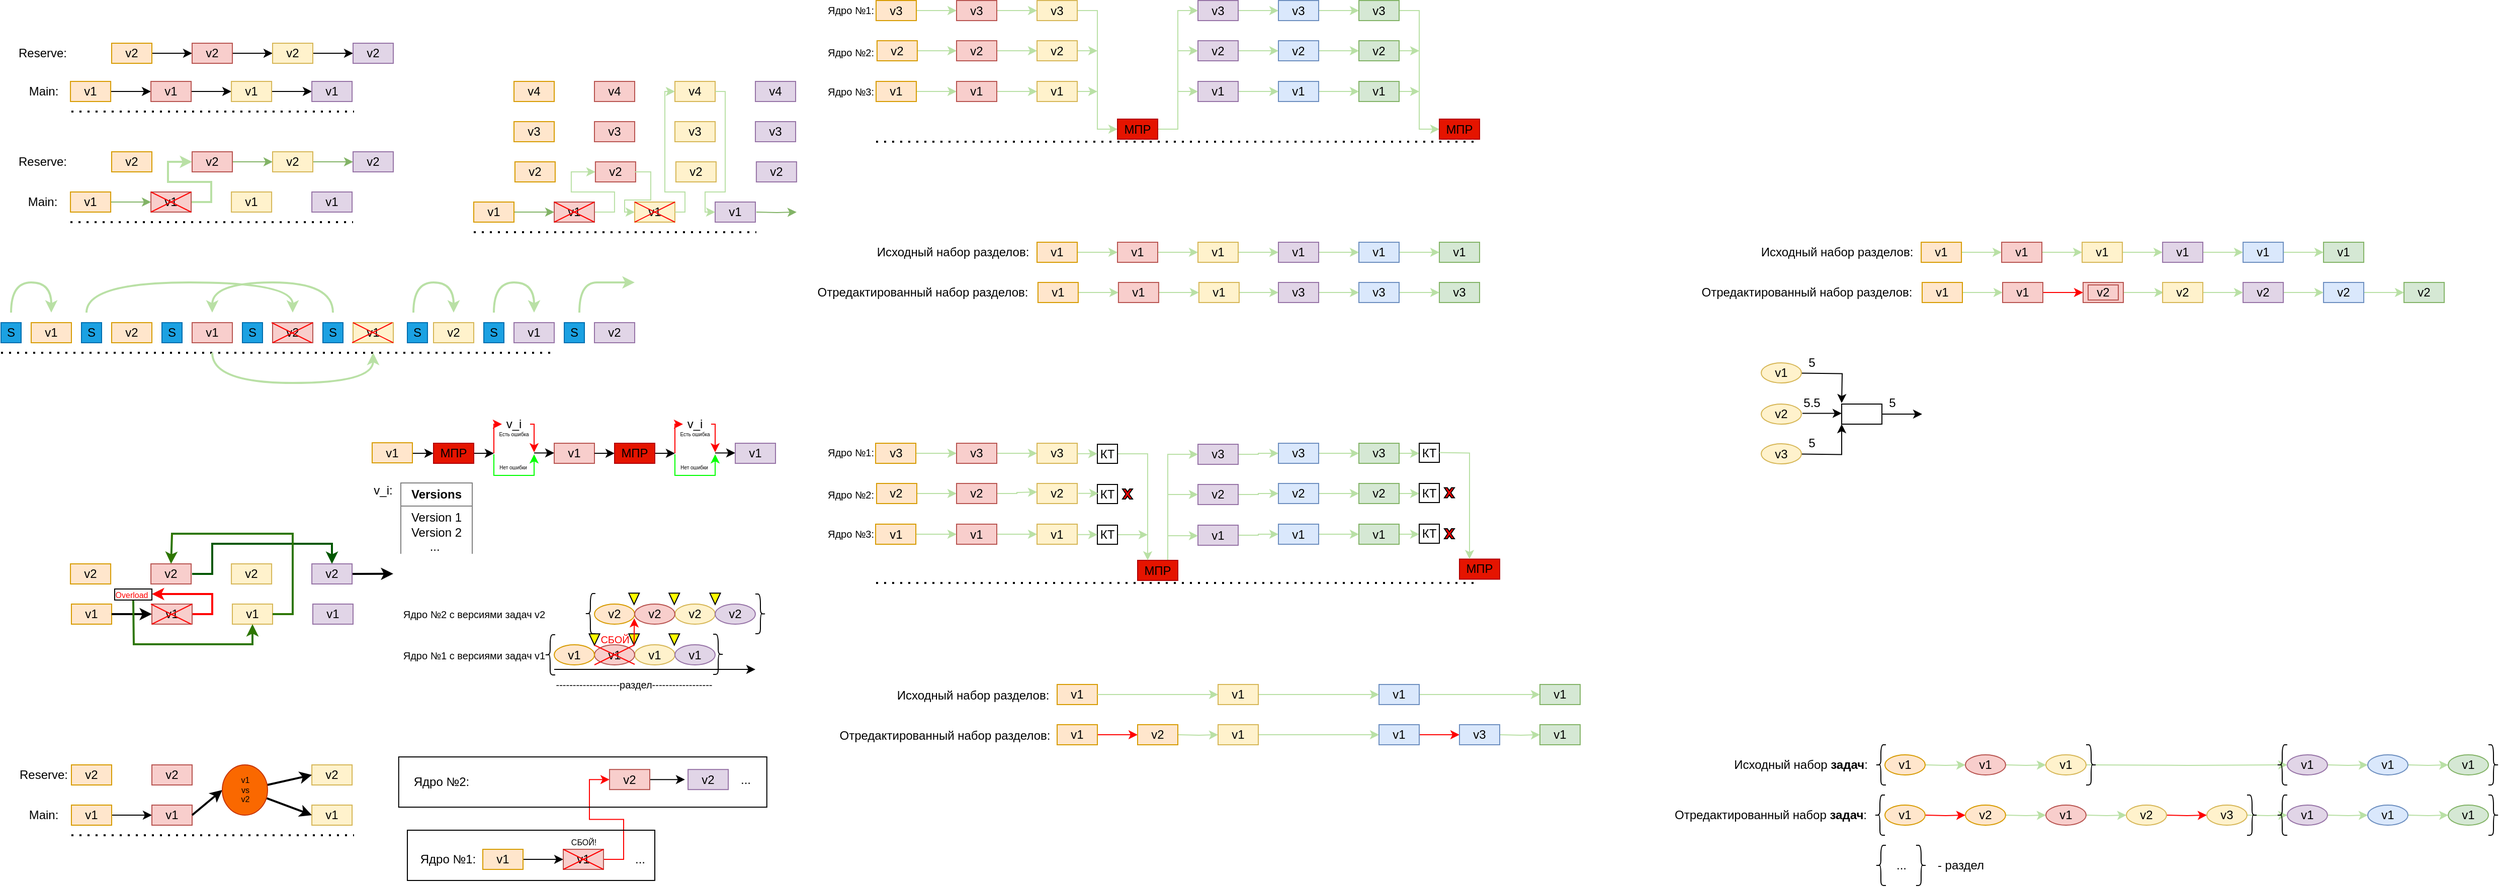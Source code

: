 <mxfile version="17.4.4" type="github">
  <diagram id="EM_qKB2MPKvF6qN4yPCp" name="Page-1">
    <mxGraphModel dx="920" dy="459" grid="1" gridSize="10" guides="1" tooltips="1" connect="1" arrows="1" fold="1" page="1" pageScale="1" pageWidth="827" pageHeight="1169" math="0" shadow="0">
      <root>
        <mxCell id="0" />
        <mxCell id="1" parent="0" />
        <mxCell id="EnMobQsevsdsLdu5N_tb-4" value="" style="edgeStyle=orthogonalEdgeStyle;rounded=0;orthogonalLoop=1;jettySize=auto;html=1;" parent="1" source="EnMobQsevsdsLdu5N_tb-1" target="EnMobQsevsdsLdu5N_tb-3" edge="1">
          <mxGeometry relative="1" as="geometry" />
        </mxCell>
        <mxCell id="EnMobQsevsdsLdu5N_tb-1" value="" style="rounded=0;whiteSpace=wrap;html=1;fillColor=#ffe6cc;strokeColor=#d79b00;" parent="1" vertex="1">
          <mxGeometry x="79.05" y="300" width="40" height="20" as="geometry" />
        </mxCell>
        <mxCell id="EnMobQsevsdsLdu5N_tb-2" value="" style="endArrow=none;dashed=1;html=1;dashPattern=1 3;strokeWidth=2;rounded=0;" parent="1" edge="1">
          <mxGeometry width="50" height="50" relative="1" as="geometry">
            <mxPoint x="80" y="330" as="sourcePoint" />
            <mxPoint x="360.952" y="330" as="targetPoint" />
          </mxGeometry>
        </mxCell>
        <mxCell id="EnMobQsevsdsLdu5N_tb-5" style="edgeStyle=orthogonalEdgeStyle;rounded=0;orthogonalLoop=1;jettySize=auto;html=1;" parent="1" source="EnMobQsevsdsLdu5N_tb-3" edge="1">
          <mxGeometry relative="1" as="geometry">
            <mxPoint x="239.05" y="310" as="targetPoint" />
          </mxGeometry>
        </mxCell>
        <mxCell id="EnMobQsevsdsLdu5N_tb-3" value="" style="whiteSpace=wrap;html=1;rounded=0;fillColor=#f8cecc;strokeColor=#b85450;" parent="1" vertex="1">
          <mxGeometry x="159.05" y="300" width="40" height="20" as="geometry" />
        </mxCell>
        <mxCell id="EnMobQsevsdsLdu5N_tb-8" value="" style="edgeStyle=orthogonalEdgeStyle;rounded=0;orthogonalLoop=1;jettySize=auto;html=1;" parent="1" source="EnMobQsevsdsLdu5N_tb-6" target="EnMobQsevsdsLdu5N_tb-7" edge="1">
          <mxGeometry relative="1" as="geometry" />
        </mxCell>
        <mxCell id="EnMobQsevsdsLdu5N_tb-6" value="" style="whiteSpace=wrap;html=1;rounded=0;fillColor=#fff2cc;strokeColor=#d6b656;" parent="1" vertex="1">
          <mxGeometry x="239.05" y="300" width="40" height="20" as="geometry" />
        </mxCell>
        <mxCell id="EnMobQsevsdsLdu5N_tb-7" value="" style="whiteSpace=wrap;html=1;rounded=0;fillColor=#e1d5e7;strokeColor=#9673a6;" parent="1" vertex="1">
          <mxGeometry x="319.05" y="300" width="40" height="20" as="geometry" />
        </mxCell>
        <mxCell id="EnMobQsevsdsLdu5N_tb-9" value="v1" style="text;html=1;strokeColor=none;fillColor=none;align=center;verticalAlign=middle;whiteSpace=wrap;rounded=0;" parent="1" vertex="1">
          <mxGeometry x="84.05" y="302.5" width="30" height="15" as="geometry" />
        </mxCell>
        <mxCell id="EnMobQsevsdsLdu5N_tb-14" value="v1" style="text;html=1;strokeColor=none;fillColor=none;align=center;verticalAlign=middle;whiteSpace=wrap;rounded=0;" parent="1" vertex="1">
          <mxGeometry x="164.05" y="302.5" width="30" height="15" as="geometry" />
        </mxCell>
        <mxCell id="EnMobQsevsdsLdu5N_tb-15" value="v1" style="text;html=1;strokeColor=none;fillColor=none;align=center;verticalAlign=middle;whiteSpace=wrap;rounded=0;" parent="1" vertex="1">
          <mxGeometry x="244.05" y="302.5" width="30" height="15" as="geometry" />
        </mxCell>
        <mxCell id="EnMobQsevsdsLdu5N_tb-16" value="v1" style="text;html=1;strokeColor=none;fillColor=none;align=center;verticalAlign=middle;whiteSpace=wrap;rounded=0;" parent="1" vertex="1">
          <mxGeometry x="324.05" y="302.5" width="30" height="15" as="geometry" />
        </mxCell>
        <mxCell id="EnMobQsevsdsLdu5N_tb-17" value="" style="edgeStyle=orthogonalEdgeStyle;rounded=0;orthogonalLoop=1;jettySize=auto;html=1;" parent="1" source="EnMobQsevsdsLdu5N_tb-18" target="EnMobQsevsdsLdu5N_tb-20" edge="1">
          <mxGeometry relative="1" as="geometry" />
        </mxCell>
        <mxCell id="EnMobQsevsdsLdu5N_tb-18" value="" style="rounded=0;whiteSpace=wrap;html=1;fillColor=#ffe6cc;strokeColor=#d79b00;" parent="1" vertex="1">
          <mxGeometry x="120" y="262" width="40" height="20" as="geometry" />
        </mxCell>
        <mxCell id="EnMobQsevsdsLdu5N_tb-19" style="edgeStyle=orthogonalEdgeStyle;rounded=0;orthogonalLoop=1;jettySize=auto;html=1;" parent="1" source="EnMobQsevsdsLdu5N_tb-20" edge="1">
          <mxGeometry relative="1" as="geometry">
            <mxPoint x="280" y="272" as="targetPoint" />
          </mxGeometry>
        </mxCell>
        <mxCell id="EnMobQsevsdsLdu5N_tb-20" value="" style="whiteSpace=wrap;html=1;rounded=0;fillColor=#f8cecc;strokeColor=#b85450;" parent="1" vertex="1">
          <mxGeometry x="200" y="262" width="40" height="20" as="geometry" />
        </mxCell>
        <mxCell id="EnMobQsevsdsLdu5N_tb-21" value="" style="edgeStyle=orthogonalEdgeStyle;rounded=0;orthogonalLoop=1;jettySize=auto;html=1;" parent="1" source="EnMobQsevsdsLdu5N_tb-22" target="EnMobQsevsdsLdu5N_tb-23" edge="1">
          <mxGeometry relative="1" as="geometry" />
        </mxCell>
        <mxCell id="EnMobQsevsdsLdu5N_tb-22" value="" style="whiteSpace=wrap;html=1;rounded=0;fillColor=#fff2cc;strokeColor=#d6b656;" parent="1" vertex="1">
          <mxGeometry x="280" y="262" width="40" height="20" as="geometry" />
        </mxCell>
        <mxCell id="EnMobQsevsdsLdu5N_tb-23" value="" style="whiteSpace=wrap;html=1;rounded=0;fillColor=#e1d5e7;strokeColor=#9673a6;" parent="1" vertex="1">
          <mxGeometry x="360" y="262" width="40" height="20" as="geometry" />
        </mxCell>
        <mxCell id="EnMobQsevsdsLdu5N_tb-24" value="v2" style="text;html=1;strokeColor=none;fillColor=none;align=center;verticalAlign=middle;whiteSpace=wrap;rounded=0;" parent="1" vertex="1">
          <mxGeometry x="125" y="264.5" width="30" height="15" as="geometry" />
        </mxCell>
        <mxCell id="EnMobQsevsdsLdu5N_tb-28" value="v2" style="text;html=1;strokeColor=none;fillColor=none;align=center;verticalAlign=middle;whiteSpace=wrap;rounded=0;" parent="1" vertex="1">
          <mxGeometry x="205" y="264.5" width="30" height="15" as="geometry" />
        </mxCell>
        <mxCell id="EnMobQsevsdsLdu5N_tb-29" value="v2" style="text;html=1;strokeColor=none;fillColor=none;align=center;verticalAlign=middle;whiteSpace=wrap;rounded=0;" parent="1" vertex="1">
          <mxGeometry x="285" y="264.5" width="30" height="15" as="geometry" />
        </mxCell>
        <mxCell id="EnMobQsevsdsLdu5N_tb-30" value="v2" style="text;html=1;strokeColor=none;fillColor=none;align=center;verticalAlign=middle;whiteSpace=wrap;rounded=0;" parent="1" vertex="1">
          <mxGeometry x="365" y="264.5" width="30" height="15" as="geometry" />
        </mxCell>
        <mxCell id="EnMobQsevsdsLdu5N_tb-31" value="Main:" style="text;html=1;strokeColor=none;fillColor=none;align=center;verticalAlign=middle;whiteSpace=wrap;rounded=0;" parent="1" vertex="1">
          <mxGeometry x="25" y="300" width="55" height="20" as="geometry" />
        </mxCell>
        <mxCell id="EnMobQsevsdsLdu5N_tb-32" value="Reserve:" style="text;html=1;strokeColor=none;fillColor=none;align=center;verticalAlign=middle;whiteSpace=wrap;rounded=0;" parent="1" vertex="1">
          <mxGeometry x="24.05" y="262" width="55" height="20" as="geometry" />
        </mxCell>
        <mxCell id="EnMobQsevsdsLdu5N_tb-56" value="" style="edgeStyle=orthogonalEdgeStyle;rounded=0;orthogonalLoop=1;jettySize=auto;html=1;fillColor=#d5e8d4;strokeColor=#82b366;" parent="1" source="EnMobQsevsdsLdu5N_tb-57" target="EnMobQsevsdsLdu5N_tb-60" edge="1">
          <mxGeometry relative="1" as="geometry" />
        </mxCell>
        <mxCell id="EnMobQsevsdsLdu5N_tb-57" value="" style="rounded=0;whiteSpace=wrap;html=1;fillColor=#ffe6cc;strokeColor=#d79b00;" parent="1" vertex="1">
          <mxGeometry x="79.05" y="410" width="40" height="20" as="geometry" />
        </mxCell>
        <mxCell id="EnMobQsevsdsLdu5N_tb-58" value="" style="endArrow=none;dashed=1;html=1;dashPattern=1 3;strokeWidth=2;rounded=0;" parent="1" edge="1">
          <mxGeometry width="50" height="50" relative="1" as="geometry">
            <mxPoint x="79.05" y="440" as="sourcePoint" />
            <mxPoint x="360.002" y="440" as="targetPoint" />
          </mxGeometry>
        </mxCell>
        <mxCell id="EnMobQsevsdsLdu5N_tb-84" style="edgeStyle=orthogonalEdgeStyle;rounded=0;orthogonalLoop=1;jettySize=auto;html=1;exitX=1;exitY=0.5;exitDx=0;exitDy=0;entryX=0;entryY=0.5;entryDx=0;entryDy=0;strokeColor=#B9E0A5;strokeWidth=2;" parent="1" source="EnMobQsevsdsLdu5N_tb-60" target="EnMobQsevsdsLdu5N_tb-71" edge="1">
          <mxGeometry relative="1" as="geometry">
            <Array as="points">
              <mxPoint x="219" y="420" />
              <mxPoint x="219" y="400" />
              <mxPoint x="176" y="400" />
              <mxPoint x="176" y="380" />
            </Array>
          </mxGeometry>
        </mxCell>
        <mxCell id="EnMobQsevsdsLdu5N_tb-60" value="" style="whiteSpace=wrap;html=1;rounded=0;fillColor=#f8cecc;strokeColor=#b85450;" parent="1" vertex="1">
          <mxGeometry x="159.05" y="410" width="40" height="20" as="geometry" />
        </mxCell>
        <mxCell id="EnMobQsevsdsLdu5N_tb-62" value="" style="whiteSpace=wrap;html=1;rounded=0;fillColor=#fff2cc;strokeColor=#d6b656;" parent="1" vertex="1">
          <mxGeometry x="239.05" y="410" width="40" height="20" as="geometry" />
        </mxCell>
        <mxCell id="EnMobQsevsdsLdu5N_tb-63" value="" style="whiteSpace=wrap;html=1;rounded=0;fillColor=#e1d5e7;strokeColor=#9673a6;" parent="1" vertex="1">
          <mxGeometry x="319.05" y="410" width="40" height="20" as="geometry" />
        </mxCell>
        <mxCell id="EnMobQsevsdsLdu5N_tb-64" value="v1" style="text;html=1;strokeColor=none;fillColor=none;align=center;verticalAlign=middle;whiteSpace=wrap;rounded=0;" parent="1" vertex="1">
          <mxGeometry x="84.05" y="412.5" width="30" height="15" as="geometry" />
        </mxCell>
        <mxCell id="EnMobQsevsdsLdu5N_tb-65" value="v1" style="text;html=1;strokeColor=none;fillColor=none;align=center;verticalAlign=middle;whiteSpace=wrap;rounded=0;" parent="1" vertex="1">
          <mxGeometry x="164.05" y="412.5" width="30" height="15" as="geometry" />
        </mxCell>
        <mxCell id="EnMobQsevsdsLdu5N_tb-66" value="v1" style="text;html=1;strokeColor=none;fillColor=none;align=center;verticalAlign=middle;whiteSpace=wrap;rounded=0;" parent="1" vertex="1">
          <mxGeometry x="244.05" y="412.5" width="30" height="15" as="geometry" />
        </mxCell>
        <mxCell id="EnMobQsevsdsLdu5N_tb-67" value="v1" style="text;html=1;strokeColor=none;fillColor=none;align=center;verticalAlign=middle;whiteSpace=wrap;rounded=0;" parent="1" vertex="1">
          <mxGeometry x="324.05" y="412.5" width="30" height="15" as="geometry" />
        </mxCell>
        <mxCell id="EnMobQsevsdsLdu5N_tb-69" value="" style="rounded=0;whiteSpace=wrap;html=1;fillColor=#ffe6cc;strokeColor=#d79b00;" parent="1" vertex="1">
          <mxGeometry x="120" y="370" width="40" height="20" as="geometry" />
        </mxCell>
        <mxCell id="EnMobQsevsdsLdu5N_tb-70" style="edgeStyle=orthogonalEdgeStyle;rounded=0;orthogonalLoop=1;jettySize=auto;html=1;fillColor=#d5e8d4;strokeColor=#82b366;" parent="1" source="EnMobQsevsdsLdu5N_tb-71" edge="1">
          <mxGeometry relative="1" as="geometry">
            <mxPoint x="280.0" y="380" as="targetPoint" />
          </mxGeometry>
        </mxCell>
        <mxCell id="EnMobQsevsdsLdu5N_tb-71" value="" style="whiteSpace=wrap;html=1;rounded=0;fillColor=#f8cecc;strokeColor=#b85450;" parent="1" vertex="1">
          <mxGeometry x="200" y="370" width="40" height="20" as="geometry" />
        </mxCell>
        <mxCell id="EnMobQsevsdsLdu5N_tb-72" value="" style="edgeStyle=orthogonalEdgeStyle;rounded=0;orthogonalLoop=1;jettySize=auto;html=1;fillColor=#d5e8d4;strokeColor=#82b366;" parent="1" source="EnMobQsevsdsLdu5N_tb-73" target="EnMobQsevsdsLdu5N_tb-74" edge="1">
          <mxGeometry relative="1" as="geometry" />
        </mxCell>
        <mxCell id="EnMobQsevsdsLdu5N_tb-73" value="" style="whiteSpace=wrap;html=1;rounded=0;fillColor=#fff2cc;strokeColor=#d6b656;" parent="1" vertex="1">
          <mxGeometry x="280" y="370" width="40" height="20" as="geometry" />
        </mxCell>
        <mxCell id="EnMobQsevsdsLdu5N_tb-74" value="" style="whiteSpace=wrap;html=1;rounded=0;fillColor=#e1d5e7;strokeColor=#9673a6;" parent="1" vertex="1">
          <mxGeometry x="360" y="370" width="40" height="20" as="geometry" />
        </mxCell>
        <mxCell id="EnMobQsevsdsLdu5N_tb-75" value="v2" style="text;html=1;strokeColor=none;fillColor=none;align=center;verticalAlign=middle;whiteSpace=wrap;rounded=0;" parent="1" vertex="1">
          <mxGeometry x="125" y="372.5" width="30" height="15" as="geometry" />
        </mxCell>
        <mxCell id="EnMobQsevsdsLdu5N_tb-76" value="v2" style="text;html=1;strokeColor=none;fillColor=none;align=center;verticalAlign=middle;whiteSpace=wrap;rounded=0;" parent="1" vertex="1">
          <mxGeometry x="205" y="372.5" width="30" height="15" as="geometry" />
        </mxCell>
        <mxCell id="EnMobQsevsdsLdu5N_tb-77" value="v2" style="text;html=1;strokeColor=none;fillColor=none;align=center;verticalAlign=middle;whiteSpace=wrap;rounded=0;" parent="1" vertex="1">
          <mxGeometry x="285" y="372.5" width="30" height="15" as="geometry" />
        </mxCell>
        <mxCell id="EnMobQsevsdsLdu5N_tb-78" value="v2" style="text;html=1;strokeColor=none;fillColor=none;align=center;verticalAlign=middle;whiteSpace=wrap;rounded=0;" parent="1" vertex="1">
          <mxGeometry x="365" y="372.5" width="30" height="15" as="geometry" />
        </mxCell>
        <mxCell id="EnMobQsevsdsLdu5N_tb-79" value="Main:" style="text;html=1;strokeColor=none;fillColor=none;align=center;verticalAlign=middle;whiteSpace=wrap;rounded=0;" parent="1" vertex="1">
          <mxGeometry x="24.05" y="410" width="55" height="20" as="geometry" />
        </mxCell>
        <mxCell id="EnMobQsevsdsLdu5N_tb-80" value="Reserve:" style="text;html=1;strokeColor=none;fillColor=none;align=center;verticalAlign=middle;whiteSpace=wrap;rounded=0;" parent="1" vertex="1">
          <mxGeometry x="24.05" y="370" width="55" height="20" as="geometry" />
        </mxCell>
        <mxCell id="EnMobQsevsdsLdu5N_tb-81" value="" style="endArrow=none;html=1;rounded=0;strokeColor=#FF0000;" parent="1" edge="1">
          <mxGeometry width="50" height="50" relative="1" as="geometry">
            <mxPoint x="159.05" y="430" as="sourcePoint" />
            <mxPoint x="199.05" y="410" as="targetPoint" />
          </mxGeometry>
        </mxCell>
        <mxCell id="EnMobQsevsdsLdu5N_tb-82" value="" style="endArrow=none;html=1;rounded=0;strokeColor=#FF0000;" parent="1" edge="1">
          <mxGeometry width="50" height="50" relative="1" as="geometry">
            <mxPoint x="159.05" y="410" as="sourcePoint" />
            <mxPoint x="199.05" y="430" as="targetPoint" />
            <Array as="points">
              <mxPoint x="179.05" y="420" />
            </Array>
          </mxGeometry>
        </mxCell>
        <mxCell id="EnMobQsevsdsLdu5N_tb-86" value="" style="rounded=0;whiteSpace=wrap;html=1;fillColor=#ffe6cc;strokeColor=#d79b00;" parent="1" vertex="1">
          <mxGeometry x="40" y="540" width="40" height="20" as="geometry" />
        </mxCell>
        <mxCell id="EnMobQsevsdsLdu5N_tb-88" value="" style="whiteSpace=wrap;html=1;rounded=0;fillColor=#f8cecc;strokeColor=#b85450;" parent="1" vertex="1">
          <mxGeometry x="200" y="540" width="40" height="20" as="geometry" />
        </mxCell>
        <mxCell id="EnMobQsevsdsLdu5N_tb-90" value="" style="whiteSpace=wrap;html=1;rounded=0;fillColor=#fff2cc;strokeColor=#d6b656;" parent="1" vertex="1">
          <mxGeometry x="360" y="540" width="40" height="20" as="geometry" />
        </mxCell>
        <mxCell id="EnMobQsevsdsLdu5N_tb-91" value="" style="whiteSpace=wrap;html=1;rounded=0;fillColor=#e1d5e7;strokeColor=#9673a6;" parent="1" vertex="1">
          <mxGeometry x="520" y="540" width="40" height="20" as="geometry" />
        </mxCell>
        <mxCell id="EnMobQsevsdsLdu5N_tb-92" value="v1" style="text;html=1;strokeColor=none;fillColor=none;align=center;verticalAlign=middle;whiteSpace=wrap;rounded=0;" parent="1" vertex="1">
          <mxGeometry x="45" y="542.5" width="30" height="15" as="geometry" />
        </mxCell>
        <mxCell id="EnMobQsevsdsLdu5N_tb-93" value="v1" style="text;html=1;strokeColor=none;fillColor=none;align=center;verticalAlign=middle;whiteSpace=wrap;rounded=0;" parent="1" vertex="1">
          <mxGeometry x="205" y="542.5" width="30" height="15" as="geometry" />
        </mxCell>
        <mxCell id="EnMobQsevsdsLdu5N_tb-94" value="v1" style="text;html=1;strokeColor=none;fillColor=none;align=center;verticalAlign=middle;whiteSpace=wrap;rounded=0;" parent="1" vertex="1">
          <mxGeometry x="365" y="542.5" width="30" height="15" as="geometry" />
        </mxCell>
        <mxCell id="EnMobQsevsdsLdu5N_tb-95" value="v1" style="text;html=1;strokeColor=none;fillColor=none;align=center;verticalAlign=middle;whiteSpace=wrap;rounded=0;" parent="1" vertex="1">
          <mxGeometry x="525" y="542.5" width="30" height="15" as="geometry" />
        </mxCell>
        <mxCell id="EnMobQsevsdsLdu5N_tb-97" value="" style="rounded=0;whiteSpace=wrap;html=1;fillColor=#ffe6cc;strokeColor=#d79b00;" parent="1" vertex="1">
          <mxGeometry x="120" y="540" width="40" height="20" as="geometry" />
        </mxCell>
        <mxCell id="EnMobQsevsdsLdu5N_tb-99" value="" style="whiteSpace=wrap;html=1;rounded=0;fillColor=#f8cecc;strokeColor=#b85450;" parent="1" vertex="1">
          <mxGeometry x="280" y="540" width="40" height="20" as="geometry" />
        </mxCell>
        <mxCell id="EnMobQsevsdsLdu5N_tb-101" value="" style="whiteSpace=wrap;html=1;rounded=0;fillColor=#fff2cc;strokeColor=#d6b656;" parent="1" vertex="1">
          <mxGeometry x="440" y="540" width="40" height="20" as="geometry" />
        </mxCell>
        <mxCell id="EnMobQsevsdsLdu5N_tb-102" value="" style="whiteSpace=wrap;html=1;rounded=0;fillColor=#e1d5e7;strokeColor=#9673a6;" parent="1" vertex="1">
          <mxGeometry x="600" y="540" width="40" height="20" as="geometry" />
        </mxCell>
        <mxCell id="EnMobQsevsdsLdu5N_tb-103" value="v2" style="text;html=1;strokeColor=none;fillColor=none;align=center;verticalAlign=middle;whiteSpace=wrap;rounded=0;" parent="1" vertex="1">
          <mxGeometry x="125" y="542.5" width="30" height="15" as="geometry" />
        </mxCell>
        <mxCell id="EnMobQsevsdsLdu5N_tb-104" value="v2" style="text;html=1;strokeColor=none;fillColor=none;align=center;verticalAlign=middle;whiteSpace=wrap;rounded=0;" parent="1" vertex="1">
          <mxGeometry x="285" y="542.5" width="30" height="15" as="geometry" />
        </mxCell>
        <mxCell id="EnMobQsevsdsLdu5N_tb-105" value="v2" style="text;html=1;strokeColor=none;fillColor=none;align=center;verticalAlign=middle;whiteSpace=wrap;rounded=0;" parent="1" vertex="1">
          <mxGeometry x="445" y="542.5" width="30" height="15" as="geometry" />
        </mxCell>
        <mxCell id="EnMobQsevsdsLdu5N_tb-106" value="v2" style="text;html=1;strokeColor=none;fillColor=none;align=center;verticalAlign=middle;whiteSpace=wrap;rounded=0;" parent="1" vertex="1">
          <mxGeometry x="605" y="542.5" width="30" height="15" as="geometry" />
        </mxCell>
        <mxCell id="EnMobQsevsdsLdu5N_tb-108" value="" style="rounded=0;whiteSpace=wrap;html=1;fillColor=#1ba1e2;fontColor=#ffffff;strokeColor=#006EAF;" parent="1" vertex="1">
          <mxGeometry x="170" y="540" width="20" height="20" as="geometry" />
        </mxCell>
        <mxCell id="EnMobQsevsdsLdu5N_tb-109" value="S" style="text;html=1;strokeColor=none;fillColor=none;align=center;verticalAlign=middle;whiteSpace=wrap;rounded=0;" parent="1" vertex="1">
          <mxGeometry x="175" y="545" width="10" height="10" as="geometry" />
        </mxCell>
        <mxCell id="EnMobQsevsdsLdu5N_tb-110" value="" style="rounded=0;whiteSpace=wrap;html=1;fillColor=#1ba1e2;fontColor=#ffffff;strokeColor=#006EAF;" parent="1" vertex="1">
          <mxGeometry x="330" y="540" width="20" height="20" as="geometry" />
        </mxCell>
        <mxCell id="EnMobQsevsdsLdu5N_tb-111" value="S" style="text;html=1;strokeColor=none;fillColor=none;align=center;verticalAlign=middle;whiteSpace=wrap;rounded=0;" parent="1" vertex="1">
          <mxGeometry x="335" y="545" width="10" height="10" as="geometry" />
        </mxCell>
        <mxCell id="EnMobQsevsdsLdu5N_tb-112" value="" style="rounded=0;whiteSpace=wrap;html=1;fillColor=#1ba1e2;fontColor=#ffffff;strokeColor=#006EAF;" parent="1" vertex="1">
          <mxGeometry x="490" y="540" width="20" height="20" as="geometry" />
        </mxCell>
        <mxCell id="EnMobQsevsdsLdu5N_tb-113" value="S" style="text;html=1;strokeColor=none;fillColor=none;align=center;verticalAlign=middle;whiteSpace=wrap;rounded=0;" parent="1" vertex="1">
          <mxGeometry x="495" y="545" width="10" height="10" as="geometry" />
        </mxCell>
        <mxCell id="EnMobQsevsdsLdu5N_tb-115" value="" style="endArrow=none;dashed=1;html=1;dashPattern=1 3;strokeWidth=2;rounded=0;" parent="1" edge="1">
          <mxGeometry width="50" height="50" relative="1" as="geometry">
            <mxPoint x="10" y="570" as="sourcePoint" />
            <mxPoint x="560" y="570" as="targetPoint" />
          </mxGeometry>
        </mxCell>
        <mxCell id="EnMobQsevsdsLdu5N_tb-116" value="" style="rounded=0;whiteSpace=wrap;html=1;fillColor=#1ba1e2;fontColor=#ffffff;strokeColor=#006EAF;" parent="1" vertex="1">
          <mxGeometry x="10" y="540" width="20" height="20" as="geometry" />
        </mxCell>
        <mxCell id="EnMobQsevsdsLdu5N_tb-117" value="S" style="text;html=1;strokeColor=none;fillColor=none;align=center;verticalAlign=middle;whiteSpace=wrap;rounded=0;" parent="1" vertex="1">
          <mxGeometry x="15" y="545" width="10" height="10" as="geometry" />
        </mxCell>
        <mxCell id="EnMobQsevsdsLdu5N_tb-118" value="" style="curved=1;endArrow=classic;html=1;rounded=0;strokeColor=#B9E0A5;strokeWidth=2;" parent="1" edge="1">
          <mxGeometry width="50" height="50" relative="1" as="geometry">
            <mxPoint x="20" y="530" as="sourcePoint" />
            <mxPoint x="60" y="530" as="targetPoint" />
            <Array as="points">
              <mxPoint x="20" y="500" />
              <mxPoint x="60" y="500" />
            </Array>
          </mxGeometry>
        </mxCell>
        <mxCell id="EnMobQsevsdsLdu5N_tb-119" value="" style="rounded=0;whiteSpace=wrap;html=1;fillColor=#1ba1e2;fontColor=#ffffff;strokeColor=#006EAF;" parent="1" vertex="1">
          <mxGeometry x="90" y="540" width="20" height="20" as="geometry" />
        </mxCell>
        <mxCell id="EnMobQsevsdsLdu5N_tb-120" value="S" style="text;html=1;strokeColor=none;fillColor=none;align=center;verticalAlign=middle;whiteSpace=wrap;rounded=0;" parent="1" vertex="1">
          <mxGeometry x="95" y="545" width="10" height="10" as="geometry" />
        </mxCell>
        <mxCell id="EnMobQsevsdsLdu5N_tb-121" value="" style="rounded=0;whiteSpace=wrap;html=1;fillColor=#1ba1e2;fontColor=#ffffff;strokeColor=#006EAF;" parent="1" vertex="1">
          <mxGeometry x="250" y="540" width="20" height="20" as="geometry" />
        </mxCell>
        <mxCell id="EnMobQsevsdsLdu5N_tb-122" value="S" style="text;html=1;strokeColor=none;fillColor=none;align=center;verticalAlign=middle;whiteSpace=wrap;rounded=0;" parent="1" vertex="1">
          <mxGeometry x="255" y="545" width="10" height="10" as="geometry" />
        </mxCell>
        <mxCell id="EnMobQsevsdsLdu5N_tb-125" value="" style="rounded=0;whiteSpace=wrap;html=1;fillColor=#1ba1e2;fontColor=#ffffff;strokeColor=#006EAF;" parent="1" vertex="1">
          <mxGeometry x="414" y="540" width="20" height="20" as="geometry" />
        </mxCell>
        <mxCell id="EnMobQsevsdsLdu5N_tb-126" value="S" style="text;html=1;strokeColor=none;fillColor=none;align=center;verticalAlign=middle;whiteSpace=wrap;rounded=0;" parent="1" vertex="1">
          <mxGeometry x="419" y="545" width="10" height="10" as="geometry" />
        </mxCell>
        <mxCell id="EnMobQsevsdsLdu5N_tb-127" value="" style="rounded=0;whiteSpace=wrap;html=1;fillColor=#1ba1e2;fontColor=#ffffff;strokeColor=#006EAF;" parent="1" vertex="1">
          <mxGeometry x="570" y="540" width="20" height="20" as="geometry" />
        </mxCell>
        <mxCell id="EnMobQsevsdsLdu5N_tb-128" value="S" style="text;html=1;strokeColor=none;fillColor=none;align=center;verticalAlign=middle;whiteSpace=wrap;rounded=0;" parent="1" vertex="1">
          <mxGeometry x="575" y="545" width="10" height="10" as="geometry" />
        </mxCell>
        <mxCell id="EnMobQsevsdsLdu5N_tb-129" value="" style="curved=1;endArrow=classic;html=1;rounded=0;strokeColor=#B9E0A5;strokeWidth=2;" parent="1" edge="1">
          <mxGeometry width="50" height="50" relative="1" as="geometry">
            <mxPoint x="95" y="530" as="sourcePoint" />
            <mxPoint x="300" y="530" as="targetPoint" />
            <Array as="points">
              <mxPoint x="95" y="500" />
              <mxPoint x="300" y="500" />
            </Array>
          </mxGeometry>
        </mxCell>
        <mxCell id="EnMobQsevsdsLdu5N_tb-130" value="" style="endArrow=none;html=1;rounded=0;strokeColor=#FF0000;" parent="1" edge="1">
          <mxGeometry width="50" height="50" relative="1" as="geometry">
            <mxPoint x="359.05" y="560" as="sourcePoint" />
            <mxPoint x="399.05" y="540" as="targetPoint" />
          </mxGeometry>
        </mxCell>
        <mxCell id="EnMobQsevsdsLdu5N_tb-131" value="" style="endArrow=none;html=1;rounded=0;strokeColor=#FF0000;exitX=0;exitY=0;exitDx=0;exitDy=0;entryX=1;entryY=1;entryDx=0;entryDy=0;" parent="1" source="EnMobQsevsdsLdu5N_tb-90" target="EnMobQsevsdsLdu5N_tb-90" edge="1">
          <mxGeometry width="50" height="50" relative="1" as="geometry">
            <mxPoint x="369.05" y="570" as="sourcePoint" />
            <mxPoint x="409.05" y="550" as="targetPoint" />
          </mxGeometry>
        </mxCell>
        <mxCell id="EnMobQsevsdsLdu5N_tb-132" value="" style="endArrow=none;html=1;rounded=0;strokeColor=#FF0000;exitX=0;exitY=0;exitDx=0;exitDy=0;entryX=1;entryY=1;entryDx=0;entryDy=0;" parent="1" edge="1">
          <mxGeometry width="50" height="50" relative="1" as="geometry">
            <mxPoint x="279.05" y="540" as="sourcePoint" />
            <mxPoint x="319.05" y="560" as="targetPoint" />
          </mxGeometry>
        </mxCell>
        <mxCell id="EnMobQsevsdsLdu5N_tb-133" value="" style="endArrow=none;html=1;rounded=0;strokeColor=#FF0000;exitX=0;exitY=1;exitDx=0;exitDy=0;entryX=1;entryY=0;entryDx=0;entryDy=0;" parent="1" source="EnMobQsevsdsLdu5N_tb-99" target="EnMobQsevsdsLdu5N_tb-99" edge="1">
          <mxGeometry width="50" height="50" relative="1" as="geometry">
            <mxPoint x="289.05" y="550" as="sourcePoint" />
            <mxPoint x="329.05" y="570" as="targetPoint" />
          </mxGeometry>
        </mxCell>
        <mxCell id="EnMobQsevsdsLdu5N_tb-134" value="" style="curved=1;endArrow=classic;html=1;rounded=0;strokeColor=#B9E0A5;strokeWidth=2;" parent="1" edge="1">
          <mxGeometry width="50" height="50" relative="1" as="geometry">
            <mxPoint x="340" y="530" as="sourcePoint" />
            <mxPoint x="220" y="530" as="targetPoint" />
            <Array as="points">
              <mxPoint x="340" y="500" />
              <mxPoint x="220" y="500" />
            </Array>
          </mxGeometry>
        </mxCell>
        <mxCell id="EnMobQsevsdsLdu5N_tb-135" value="" style="curved=1;endArrow=classic;html=1;rounded=0;strokeColor=#B9E0A5;strokeWidth=2;" parent="1" edge="1">
          <mxGeometry width="50" height="50" relative="1" as="geometry">
            <mxPoint x="220" y="570" as="sourcePoint" />
            <mxPoint x="380" y="570" as="targetPoint" />
            <Array as="points">
              <mxPoint x="220" y="600" />
              <mxPoint x="380" y="600" />
            </Array>
          </mxGeometry>
        </mxCell>
        <mxCell id="EnMobQsevsdsLdu5N_tb-136" value="" style="curved=1;endArrow=classic;html=1;rounded=0;strokeColor=#B9E0A5;strokeWidth=2;" parent="1" edge="1">
          <mxGeometry width="50" height="50" relative="1" as="geometry">
            <mxPoint x="420" y="530" as="sourcePoint" />
            <mxPoint x="460" y="530" as="targetPoint" />
            <Array as="points">
              <mxPoint x="420" y="500" />
              <mxPoint x="460" y="500" />
            </Array>
          </mxGeometry>
        </mxCell>
        <mxCell id="EnMobQsevsdsLdu5N_tb-137" value="" style="curved=1;endArrow=classic;html=1;rounded=0;strokeColor=#B9E0A5;strokeWidth=2;" parent="1" edge="1">
          <mxGeometry width="50" height="50" relative="1" as="geometry">
            <mxPoint x="585" y="530" as="sourcePoint" />
            <mxPoint x="640" y="500" as="targetPoint" />
            <Array as="points">
              <mxPoint x="585" y="500" />
              <mxPoint x="620" y="500" />
            </Array>
          </mxGeometry>
        </mxCell>
        <mxCell id="EnMobQsevsdsLdu5N_tb-138" value="" style="curved=1;endArrow=classic;html=1;rounded=0;strokeColor=#B9E0A5;strokeWidth=2;" parent="1" edge="1">
          <mxGeometry width="50" height="50" relative="1" as="geometry">
            <mxPoint x="500" y="530" as="sourcePoint" />
            <mxPoint x="540" y="530" as="targetPoint" />
            <Array as="points">
              <mxPoint x="500" y="500" />
              <mxPoint x="540" y="500" />
            </Array>
          </mxGeometry>
        </mxCell>
        <mxCell id="EnMobQsevsdsLdu5N_tb-140" value="" style="rounded=0;whiteSpace=wrap;html=1;fillColor=#ffe6cc;strokeColor=#d79b00;" parent="1" vertex="1">
          <mxGeometry x="79.05" y="780" width="40" height="20" as="geometry" />
        </mxCell>
        <mxCell id="EnMobQsevsdsLdu5N_tb-142" value="" style="whiteSpace=wrap;html=1;rounded=0;fillColor=#f8cecc;strokeColor=#b85450;" parent="1" vertex="1">
          <mxGeometry x="159.05" y="780" width="40" height="20" as="geometry" />
        </mxCell>
        <mxCell id="EnMobQsevsdsLdu5N_tb-144" value="" style="whiteSpace=wrap;html=1;rounded=0;fillColor=#fff2cc;strokeColor=#d6b656;" parent="1" vertex="1">
          <mxGeometry x="239.05" y="780" width="40" height="20" as="geometry" />
        </mxCell>
        <mxCell id="EnMobQsevsdsLdu5N_tb-180" style="edgeStyle=none;shape=connector;orthogonalLoop=1;jettySize=auto;html=1;exitX=1;exitY=0.5;exitDx=0;exitDy=0;labelBackgroundColor=default;fontFamily=Helvetica;fontSize=8;fontColor=#FF0000;endArrow=classic;strokeColor=#000000;strokeWidth=2;curved=1;" parent="1" source="EnMobQsevsdsLdu5N_tb-145" edge="1">
          <mxGeometry relative="1" as="geometry">
            <mxPoint x="400" y="789.895" as="targetPoint" />
          </mxGeometry>
        </mxCell>
        <mxCell id="EnMobQsevsdsLdu5N_tb-145" value="" style="whiteSpace=wrap;html=1;rounded=0;fillColor=#e1d5e7;strokeColor=#9673a6;" parent="1" vertex="1">
          <mxGeometry x="319.05" y="780" width="40" height="20" as="geometry" />
        </mxCell>
        <mxCell id="EnMobQsevsdsLdu5N_tb-146" value="v2" style="text;html=1;strokeColor=none;fillColor=none;align=center;verticalAlign=middle;whiteSpace=wrap;rounded=0;" parent="1" vertex="1">
          <mxGeometry x="84.05" y="782.5" width="30" height="15" as="geometry" />
        </mxCell>
        <mxCell id="EnMobQsevsdsLdu5N_tb-179" style="edgeStyle=none;shape=connector;rounded=0;orthogonalLoop=1;jettySize=auto;html=1;labelBackgroundColor=default;fontFamily=Helvetica;fontSize=8;fontColor=#FF0000;endArrow=classic;strokeColor=#005700;strokeWidth=2;entryX=0.5;entryY=0;entryDx=0;entryDy=0;fillColor=#008a00;" parent="1" target="EnMobQsevsdsLdu5N_tb-145" edge="1">
          <mxGeometry relative="1" as="geometry">
            <mxPoint x="240" y="760" as="targetPoint" />
            <mxPoint x="200" y="790" as="sourcePoint" />
            <Array as="points">
              <mxPoint x="220" y="790" />
              <mxPoint x="220" y="760" />
              <mxPoint x="339" y="760" />
            </Array>
          </mxGeometry>
        </mxCell>
        <mxCell id="EnMobQsevsdsLdu5N_tb-147" value="v2" style="text;html=1;strokeColor=none;fillColor=none;align=center;verticalAlign=middle;whiteSpace=wrap;rounded=0;" parent="1" vertex="1">
          <mxGeometry x="164.05" y="782.5" width="30" height="15" as="geometry" />
        </mxCell>
        <mxCell id="EnMobQsevsdsLdu5N_tb-148" value="v2" style="text;html=1;strokeColor=none;fillColor=none;align=center;verticalAlign=middle;whiteSpace=wrap;rounded=0;" parent="1" vertex="1">
          <mxGeometry x="244.05" y="782.5" width="30" height="15" as="geometry" />
        </mxCell>
        <mxCell id="EnMobQsevsdsLdu5N_tb-149" value="v2" style="text;html=1;strokeColor=none;fillColor=none;align=center;verticalAlign=middle;whiteSpace=wrap;rounded=0;" parent="1" vertex="1">
          <mxGeometry x="324.05" y="782.5" width="30" height="15" as="geometry" />
        </mxCell>
        <mxCell id="EnMobQsevsdsLdu5N_tb-152" value="" style="endArrow=none;html=1;rounded=0;strokeColor=#FF0000;" parent="1" edge="1">
          <mxGeometry width="50" height="50" relative="1" as="geometry">
            <mxPoint x="160" y="840" as="sourcePoint" />
            <mxPoint x="200" y="820" as="targetPoint" />
          </mxGeometry>
        </mxCell>
        <mxCell id="EnMobQsevsdsLdu5N_tb-155" value="" style="rounded=0;whiteSpace=wrap;html=1;fillColor=#ffe6cc;strokeColor=#d79b00;" parent="1" vertex="1">
          <mxGeometry x="80" y="820" width="40" height="20" as="geometry" />
        </mxCell>
        <mxCell id="EnMobQsevsdsLdu5N_tb-174" style="edgeStyle=none;shape=connector;rounded=0;orthogonalLoop=1;jettySize=auto;html=1;exitX=1;exitY=0.5;exitDx=0;exitDy=0;labelBackgroundColor=default;fontFamily=Helvetica;fontSize=11;fontColor=default;endArrow=classic;strokeColor=#FF0000;strokeWidth=2;" parent="1" source="EnMobQsevsdsLdu5N_tb-157" edge="1">
          <mxGeometry relative="1" as="geometry">
            <mxPoint x="160" y="810" as="targetPoint" />
            <Array as="points">
              <mxPoint x="220" y="830" />
              <mxPoint x="220" y="810" />
            </Array>
          </mxGeometry>
        </mxCell>
        <mxCell id="EnMobQsevsdsLdu5N_tb-157" value="" style="whiteSpace=wrap;html=1;rounded=0;fillColor=#f8cecc;strokeColor=#b85450;" parent="1" vertex="1">
          <mxGeometry x="160" y="820" width="40" height="20" as="geometry" />
        </mxCell>
        <mxCell id="EnMobQsevsdsLdu5N_tb-159" value="" style="whiteSpace=wrap;html=1;rounded=0;fillColor=#fff2cc;strokeColor=#d6b656;" parent="1" vertex="1">
          <mxGeometry x="240" y="820" width="40" height="20" as="geometry" />
        </mxCell>
        <mxCell id="EnMobQsevsdsLdu5N_tb-160" value="" style="whiteSpace=wrap;html=1;rounded=0;fillColor=#e1d5e7;strokeColor=#9673a6;" parent="1" vertex="1">
          <mxGeometry x="320" y="820" width="40" height="20" as="geometry" />
        </mxCell>
        <mxCell id="EnMobQsevsdsLdu5N_tb-181" style="edgeStyle=none;shape=connector;curved=1;orthogonalLoop=1;jettySize=auto;html=1;entryX=0;entryY=0.5;entryDx=0;entryDy=0;labelBackgroundColor=default;fontFamily=Helvetica;fontSize=8;fontColor=#FF0000;endArrow=classic;strokeColor=#000000;strokeWidth=2;" parent="1" target="EnMobQsevsdsLdu5N_tb-157" edge="1">
          <mxGeometry relative="1" as="geometry">
            <mxPoint x="120" y="830" as="sourcePoint" />
          </mxGeometry>
        </mxCell>
        <mxCell id="EnMobQsevsdsLdu5N_tb-161" value="v1" style="text;html=1;strokeColor=none;fillColor=none;align=center;verticalAlign=middle;whiteSpace=wrap;rounded=0;" parent="1" vertex="1">
          <mxGeometry x="85" y="822.5" width="30" height="15" as="geometry" />
        </mxCell>
        <mxCell id="EnMobQsevsdsLdu5N_tb-162" value="v1" style="text;html=1;strokeColor=none;fillColor=none;align=center;verticalAlign=middle;whiteSpace=wrap;rounded=0;" parent="1" vertex="1">
          <mxGeometry x="165" y="822.5" width="30" height="15" as="geometry" />
        </mxCell>
        <mxCell id="EnMobQsevsdsLdu5N_tb-178" style="edgeStyle=none;shape=connector;rounded=0;orthogonalLoop=1;jettySize=auto;html=1;labelBackgroundColor=default;fontFamily=Helvetica;fontSize=8;fontColor=#FF0000;endArrow=classic;strokeColor=#2D7600;strokeWidth=2;entryX=0.5;entryY=0;entryDx=0;entryDy=0;fillColor=#60a917;" parent="1" target="EnMobQsevsdsLdu5N_tb-142" edge="1">
          <mxGeometry relative="1" as="geometry">
            <mxPoint x="170" y="750" as="targetPoint" />
            <mxPoint x="280" y="830" as="sourcePoint" />
            <Array as="points">
              <mxPoint x="300" y="830" />
              <mxPoint x="300" y="750" />
              <mxPoint x="180" y="750" />
            </Array>
          </mxGeometry>
        </mxCell>
        <mxCell id="EnMobQsevsdsLdu5N_tb-163" value="v1" style="text;html=1;strokeColor=none;fillColor=none;align=center;verticalAlign=middle;whiteSpace=wrap;rounded=0;" parent="1" vertex="1">
          <mxGeometry x="245" y="822.5" width="30" height="15" as="geometry" />
        </mxCell>
        <mxCell id="EnMobQsevsdsLdu5N_tb-164" value="v1" style="text;html=1;strokeColor=none;fillColor=none;align=center;verticalAlign=middle;whiteSpace=wrap;rounded=0;" parent="1" vertex="1">
          <mxGeometry x="325" y="822.5" width="30" height="15" as="geometry" />
        </mxCell>
        <mxCell id="EnMobQsevsdsLdu5N_tb-167" value="" style="endArrow=none;html=1;rounded=0;strokeColor=#FF0000;exitX=0;exitY=0;exitDx=0;exitDy=0;entryX=1;entryY=1;entryDx=0;entryDy=0;" parent="1" edge="1">
          <mxGeometry width="50" height="50" relative="1" as="geometry">
            <mxPoint x="159.05" y="820" as="sourcePoint" />
            <mxPoint x="199.05" y="840" as="targetPoint" />
          </mxGeometry>
        </mxCell>
        <mxCell id="EnMobQsevsdsLdu5N_tb-168" value="" style="endArrow=none;html=1;rounded=0;strokeColor=#FF0000;exitX=0;exitY=1;exitDx=0;exitDy=0;entryX=1;entryY=0;entryDx=0;entryDy=0;" parent="1" source="EnMobQsevsdsLdu5N_tb-157" target="EnMobQsevsdsLdu5N_tb-157" edge="1">
          <mxGeometry width="50" height="50" relative="1" as="geometry">
            <mxPoint x="169.05" y="830.0" as="sourcePoint" />
            <mxPoint x="209.05" y="850.0" as="targetPoint" />
          </mxGeometry>
        </mxCell>
        <mxCell id="EnMobQsevsdsLdu5N_tb-176" style="edgeStyle=none;shape=connector;rounded=0;orthogonalLoop=1;jettySize=auto;html=1;labelBackgroundColor=default;fontFamily=Helvetica;fontSize=8;fontColor=#FF0000;endArrow=classic;strokeColor=#2D7600;strokeWidth=2;entryX=0.5;entryY=1;entryDx=0;entryDy=0;exitX=0.5;exitY=1;exitDx=0;exitDy=0;fillColor=#60a917;" parent="1" source="EnMobQsevsdsLdu5N_tb-177" target="EnMobQsevsdsLdu5N_tb-159" edge="1">
          <mxGeometry relative="1" as="geometry">
            <mxPoint x="260" y="860" as="targetPoint" />
            <Array as="points">
              <mxPoint x="142" y="860" />
              <mxPoint x="260" y="860" />
            </Array>
          </mxGeometry>
        </mxCell>
        <mxCell id="EnMobQsevsdsLdu5N_tb-175" value="&lt;font color=&quot;#ff0000&quot; style=&quot;font-size: 8px&quot;&gt;Overload&lt;/font&gt;" style="text;html=1;strokeColor=none;fillColor=none;align=center;verticalAlign=middle;whiteSpace=wrap;rounded=0;fontFamily=Helvetica;fontSize=11;fontColor=default;" parent="1" vertex="1">
          <mxGeometry x="120" y="800" width="40" height="20" as="geometry" />
        </mxCell>
        <mxCell id="EnMobQsevsdsLdu5N_tb-177" value="" style="rounded=0;whiteSpace=wrap;html=1;fontFamily=Helvetica;fontSize=8;fontColor=#FF0000;fillColor=none;" parent="1" vertex="1">
          <mxGeometry x="123" y="805" width="37" height="11" as="geometry" />
        </mxCell>
        <mxCell id="EnMobQsevsdsLdu5N_tb-182" value="" style="edgeStyle=orthogonalEdgeStyle;rounded=0;orthogonalLoop=1;jettySize=auto;html=1;fillColor=#d5e8d4;strokeColor=#000000;" parent="1" source="EnMobQsevsdsLdu5N_tb-183" target="EnMobQsevsdsLdu5N_tb-186" edge="1">
          <mxGeometry relative="1" as="geometry" />
        </mxCell>
        <mxCell id="EnMobQsevsdsLdu5N_tb-183" value="" style="rounded=0;whiteSpace=wrap;html=1;fillColor=#ffe6cc;strokeColor=#d79b00;" parent="1" vertex="1">
          <mxGeometry x="80" y="1020" width="40" height="20" as="geometry" />
        </mxCell>
        <mxCell id="EnMobQsevsdsLdu5N_tb-184" value="" style="endArrow=none;dashed=1;html=1;dashPattern=1 3;strokeWidth=2;rounded=0;" parent="1" edge="1">
          <mxGeometry width="50" height="50" relative="1" as="geometry">
            <mxPoint x="80.0" y="1050" as="sourcePoint" />
            <mxPoint x="360.952" y="1050" as="targetPoint" />
          </mxGeometry>
        </mxCell>
        <mxCell id="EnMobQsevsdsLdu5N_tb-186" value="" style="whiteSpace=wrap;html=1;rounded=0;fillColor=#f8cecc;strokeColor=#b85450;" parent="1" vertex="1">
          <mxGeometry x="160" y="1020" width="40" height="20" as="geometry" />
        </mxCell>
        <mxCell id="EnMobQsevsdsLdu5N_tb-187" value="" style="whiteSpace=wrap;html=1;rounded=0;fillColor=#fff2cc;strokeColor=#d6b656;" parent="1" vertex="1">
          <mxGeometry x="319.05" y="1020" width="40" height="20" as="geometry" />
        </mxCell>
        <mxCell id="EnMobQsevsdsLdu5N_tb-189" value="v1" style="text;html=1;strokeColor=none;fillColor=none;align=center;verticalAlign=middle;whiteSpace=wrap;rounded=0;" parent="1" vertex="1">
          <mxGeometry x="85" y="1022.5" width="30" height="15" as="geometry" />
        </mxCell>
        <mxCell id="EnMobQsevsdsLdu5N_tb-215" value="" style="edgeStyle=none;shape=connector;curved=1;orthogonalLoop=1;jettySize=auto;html=1;labelBackgroundColor=default;fontFamily=Helvetica;fontSize=8;fontColor=#FF0000;endArrow=classic;strokeColor=#000000;strokeWidth=2;exitX=1;exitY=0.5;exitDx=0;exitDy=0;entryX=0;entryY=0.5;entryDx=0;entryDy=0;" parent="1" source="EnMobQsevsdsLdu5N_tb-186" target="EnMobQsevsdsLdu5N_tb-214" edge="1">
          <mxGeometry relative="1" as="geometry" />
        </mxCell>
        <mxCell id="EnMobQsevsdsLdu5N_tb-190" value="v1" style="text;html=1;strokeColor=none;fillColor=none;align=center;verticalAlign=middle;whiteSpace=wrap;rounded=0;" parent="1" vertex="1">
          <mxGeometry x="165" y="1022.5" width="30" height="15" as="geometry" />
        </mxCell>
        <mxCell id="EnMobQsevsdsLdu5N_tb-191" value="v1" style="text;html=1;strokeColor=none;fillColor=none;align=center;verticalAlign=middle;whiteSpace=wrap;rounded=0;" parent="1" vertex="1">
          <mxGeometry x="324.05" y="1022.5" width="30" height="15" as="geometry" />
        </mxCell>
        <mxCell id="EnMobQsevsdsLdu5N_tb-193" value="" style="rounded=0;whiteSpace=wrap;html=1;fillColor=#ffe6cc;strokeColor=#d79b00;" parent="1" vertex="1">
          <mxGeometry x="80" y="980" width="40" height="20" as="geometry" />
        </mxCell>
        <mxCell id="EnMobQsevsdsLdu5N_tb-195" value="" style="whiteSpace=wrap;html=1;rounded=0;fillColor=#f8cecc;strokeColor=#b85450;" parent="1" vertex="1">
          <mxGeometry x="160" y="980" width="40" height="20" as="geometry" />
        </mxCell>
        <mxCell id="EnMobQsevsdsLdu5N_tb-197" value="" style="whiteSpace=wrap;html=1;rounded=0;fillColor=#fff2cc;strokeColor=#d6b656;" parent="1" vertex="1">
          <mxGeometry x="319.05" y="980" width="40" height="20" as="geometry" />
        </mxCell>
        <mxCell id="EnMobQsevsdsLdu5N_tb-199" value="v2" style="text;html=1;strokeColor=none;fillColor=none;align=center;verticalAlign=middle;whiteSpace=wrap;rounded=0;" parent="1" vertex="1">
          <mxGeometry x="85" y="982.5" width="30" height="15" as="geometry" />
        </mxCell>
        <mxCell id="EnMobQsevsdsLdu5N_tb-200" value="v2" style="text;html=1;strokeColor=none;fillColor=none;align=center;verticalAlign=middle;whiteSpace=wrap;rounded=0;" parent="1" vertex="1">
          <mxGeometry x="165" y="982.5" width="30" height="15" as="geometry" />
        </mxCell>
        <mxCell id="EnMobQsevsdsLdu5N_tb-201" value="v2" style="text;html=1;strokeColor=none;fillColor=none;align=center;verticalAlign=middle;whiteSpace=wrap;rounded=0;" parent="1" vertex="1">
          <mxGeometry x="324.05" y="982.5" width="30" height="15" as="geometry" />
        </mxCell>
        <mxCell id="EnMobQsevsdsLdu5N_tb-203" value="Main:" style="text;html=1;strokeColor=none;fillColor=none;align=center;verticalAlign=middle;whiteSpace=wrap;rounded=0;" parent="1" vertex="1">
          <mxGeometry x="25" y="1020" width="55" height="20" as="geometry" />
        </mxCell>
        <mxCell id="EnMobQsevsdsLdu5N_tb-204" value="Reserve:" style="text;html=1;strokeColor=none;fillColor=none;align=center;verticalAlign=middle;whiteSpace=wrap;rounded=0;" parent="1" vertex="1">
          <mxGeometry x="25" y="980" width="55" height="20" as="geometry" />
        </mxCell>
        <mxCell id="EnMobQsevsdsLdu5N_tb-217" style="edgeStyle=none;shape=connector;curved=1;orthogonalLoop=1;jettySize=auto;html=1;entryX=0;entryY=0.5;entryDx=0;entryDy=0;labelBackgroundColor=default;fontFamily=Helvetica;fontSize=8;fontColor=#000000;endArrow=classic;strokeColor=#000000;strokeWidth=2;" parent="1" source="EnMobQsevsdsLdu5N_tb-214" target="EnMobQsevsdsLdu5N_tb-197" edge="1">
          <mxGeometry relative="1" as="geometry" />
        </mxCell>
        <mxCell id="EnMobQsevsdsLdu5N_tb-218" style="edgeStyle=none;shape=connector;curved=1;orthogonalLoop=1;jettySize=auto;html=1;entryX=0;entryY=0.5;entryDx=0;entryDy=0;labelBackgroundColor=default;fontFamily=Helvetica;fontSize=8;fontColor=#000000;endArrow=classic;strokeColor=#000000;strokeWidth=2;" parent="1" source="EnMobQsevsdsLdu5N_tb-214" target="EnMobQsevsdsLdu5N_tb-187" edge="1">
          <mxGeometry relative="1" as="geometry" />
        </mxCell>
        <mxCell id="EnMobQsevsdsLdu5N_tb-214" value="" style="ellipse;whiteSpace=wrap;html=1;fontFamily=Helvetica;fontSize=8;fillColor=#fa6800;strokeColor=#C73500;fontColor=#000000;" parent="1" vertex="1">
          <mxGeometry x="230" y="980" width="45" height="50" as="geometry" />
        </mxCell>
        <mxCell id="EnMobQsevsdsLdu5N_tb-216" value="&lt;font color=&quot;#000000&quot;&gt;v1&lt;br&gt;vs&lt;br&gt;v2&lt;/font&gt;" style="text;html=1;strokeColor=none;fillColor=none;align=center;verticalAlign=middle;whiteSpace=wrap;rounded=0;fontFamily=Helvetica;fontSize=8;fontColor=#FF0000;" parent="1" vertex="1">
          <mxGeometry x="237.5" y="990" width="30" height="30" as="geometry" />
        </mxCell>
        <mxCell id="iN4m6gtiBW2o0VAL09nh-50" style="edgeStyle=orthogonalEdgeStyle;rounded=0;orthogonalLoop=1;jettySize=auto;html=1;shadow=0;entryX=0;entryY=0.5;entryDx=0;entryDy=0;" edge="1" parent="1" source="rEXKtIqqEfv8Jr1cO-7T-2" target="ibhKaDp-6tEpMH0eBV8N-160">
          <mxGeometry relative="1" as="geometry">
            <mxPoint x="430" y="669.5" as="targetPoint" />
            <Array as="points">
              <mxPoint x="420" y="670" />
            </Array>
          </mxGeometry>
        </mxCell>
        <mxCell id="rEXKtIqqEfv8Jr1cO-7T-2" value="" style="rounded=0;whiteSpace=wrap;html=1;fillColor=#ffe6cc;strokeColor=#d79b00;" parent="1" vertex="1">
          <mxGeometry x="379" y="659.5" width="40" height="20" as="geometry" />
        </mxCell>
        <mxCell id="rEXKtIqqEfv8Jr1cO-7T-4" value="" style="whiteSpace=wrap;html=1;rounded=0;fillColor=#f8cecc;strokeColor=#b85450;" parent="1" vertex="1">
          <mxGeometry x="560" y="660" width="40" height="20" as="geometry" />
        </mxCell>
        <mxCell id="rEXKtIqqEfv8Jr1cO-7T-8" value="v1" style="text;html=1;strokeColor=none;fillColor=none;align=center;verticalAlign=middle;whiteSpace=wrap;rounded=0;" parent="1" vertex="1">
          <mxGeometry x="384" y="662" width="30" height="15" as="geometry" />
        </mxCell>
        <mxCell id="rEXKtIqqEfv8Jr1cO-7T-9" value="v1" style="text;html=1;strokeColor=none;fillColor=none;align=center;verticalAlign=middle;whiteSpace=wrap;rounded=0;" parent="1" vertex="1">
          <mxGeometry x="565" y="662.5" width="30" height="15" as="geometry" />
        </mxCell>
        <mxCell id="rEXKtIqqEfv8Jr1cO-7T-14" value="" style="edgeStyle=orthogonalEdgeStyle;rounded=0;orthogonalLoop=1;jettySize=auto;html=1;" parent="1" edge="1">
          <mxGeometry relative="1" as="geometry">
            <mxPoint x="540" y="669.67" as="sourcePoint" />
            <mxPoint x="560" y="669.67" as="targetPoint" />
          </mxGeometry>
        </mxCell>
        <mxCell id="rEXKtIqqEfv8Jr1cO-7T-15" value="v_i" style="text;html=1;strokeColor=none;fillColor=none;align=center;verticalAlign=middle;whiteSpace=wrap;rounded=0;" parent="1" vertex="1">
          <mxGeometry x="505" y="633" width="30" height="15" as="geometry" />
        </mxCell>
        <mxCell id="rEXKtIqqEfv8Jr1cO-7T-17" value="" style="endArrow=classic;html=1;rounded=0;strokeColor=#FF0000;" parent="1" edge="1">
          <mxGeometry width="50" height="50" relative="1" as="geometry">
            <mxPoint x="500" y="670" as="sourcePoint" />
            <mxPoint x="508" y="641" as="targetPoint" />
            <Array as="points">
              <mxPoint x="500" y="641" />
            </Array>
          </mxGeometry>
        </mxCell>
        <mxCell id="rEXKtIqqEfv8Jr1cO-7T-18" value="" style="endArrow=classic;html=1;rounded=0;strokeColor=#FF0000;" parent="1" edge="1">
          <mxGeometry width="50" height="50" relative="1" as="geometry">
            <mxPoint x="536" y="641" as="sourcePoint" />
            <mxPoint x="540" y="669" as="targetPoint" />
            <Array as="points">
              <mxPoint x="540" y="641" />
            </Array>
          </mxGeometry>
        </mxCell>
        <mxCell id="rEXKtIqqEfv8Jr1cO-7T-19" value="" style="endArrow=classic;html=1;rounded=0;strokeColor=#00FF00;" parent="1" edge="1">
          <mxGeometry width="50" height="50" relative="1" as="geometry">
            <mxPoint x="500" y="671" as="sourcePoint" />
            <mxPoint x="540" y="671" as="targetPoint" />
            <Array as="points">
              <mxPoint x="500" y="692" />
              <mxPoint x="540" y="692" />
            </Array>
          </mxGeometry>
        </mxCell>
        <mxCell id="rEXKtIqqEfv8Jr1cO-7T-20" value="&lt;font style=&quot;font-size: 5px&quot;&gt;Есть ошибка&lt;/font&gt;" style="text;html=1;strokeColor=none;fillColor=none;align=center;verticalAlign=middle;whiteSpace=wrap;rounded=0;" parent="1" vertex="1">
          <mxGeometry x="503.25" y="644" width="33.5" height="10" as="geometry" />
        </mxCell>
        <mxCell id="rEXKtIqqEfv8Jr1cO-7T-22" value="&lt;font style=&quot;font-size: 5px&quot;&gt;Нет ошибки&amp;nbsp;&lt;/font&gt;" style="text;html=1;strokeColor=none;fillColor=none;align=center;verticalAlign=middle;whiteSpace=wrap;rounded=0;fontSize=3;" parent="1" vertex="1">
          <mxGeometry x="503" y="677.5" width="34" height="12" as="geometry" />
        </mxCell>
        <mxCell id="rEXKtIqqEfv8Jr1cO-7T-23" value="" style="edgeStyle=orthogonalEdgeStyle;rounded=0;orthogonalLoop=1;jettySize=auto;html=1;" parent="1" edge="1">
          <mxGeometry relative="1" as="geometry">
            <mxPoint x="600.0" y="670.0" as="sourcePoint" />
            <mxPoint x="620.0" y="670.0" as="targetPoint" />
          </mxGeometry>
        </mxCell>
        <mxCell id="rEXKtIqqEfv8Jr1cO-7T-24" value="" style="edgeStyle=orthogonalEdgeStyle;rounded=0;orthogonalLoop=1;jettySize=auto;html=1;" parent="1" edge="1">
          <mxGeometry relative="1" as="geometry">
            <mxPoint x="720.0" y="669.67" as="sourcePoint" />
            <mxPoint x="740.0" y="669.67" as="targetPoint" />
          </mxGeometry>
        </mxCell>
        <mxCell id="rEXKtIqqEfv8Jr1cO-7T-25" value="v_i" style="text;html=1;strokeColor=none;fillColor=none;align=center;verticalAlign=middle;whiteSpace=wrap;rounded=0;" parent="1" vertex="1">
          <mxGeometry x="685" y="633" width="30" height="15" as="geometry" />
        </mxCell>
        <mxCell id="rEXKtIqqEfv8Jr1cO-7T-26" value="" style="endArrow=classic;html=1;rounded=0;strokeColor=#FF0000;" parent="1" edge="1">
          <mxGeometry width="50" height="50" relative="1" as="geometry">
            <mxPoint x="680.0" y="670.0" as="sourcePoint" />
            <mxPoint x="688" y="641" as="targetPoint" />
            <Array as="points">
              <mxPoint x="680" y="641" />
            </Array>
          </mxGeometry>
        </mxCell>
        <mxCell id="rEXKtIqqEfv8Jr1cO-7T-27" value="" style="endArrow=classic;html=1;rounded=0;strokeColor=#FF0000;" parent="1" edge="1">
          <mxGeometry width="50" height="50" relative="1" as="geometry">
            <mxPoint x="716" y="641" as="sourcePoint" />
            <mxPoint x="720.0" y="669" as="targetPoint" />
            <Array as="points">
              <mxPoint x="720" y="641" />
            </Array>
          </mxGeometry>
        </mxCell>
        <mxCell id="rEXKtIqqEfv8Jr1cO-7T-28" value="" style="endArrow=classic;html=1;rounded=0;strokeColor=#00FF00;" parent="1" edge="1">
          <mxGeometry width="50" height="50" relative="1" as="geometry">
            <mxPoint x="680.0" y="671" as="sourcePoint" />
            <mxPoint x="720.0" y="671" as="targetPoint" />
            <Array as="points">
              <mxPoint x="680" y="692" />
              <mxPoint x="720" y="692" />
            </Array>
          </mxGeometry>
        </mxCell>
        <mxCell id="rEXKtIqqEfv8Jr1cO-7T-29" value="&lt;font style=&quot;font-size: 5px&quot;&gt;Есть ошибка&lt;/font&gt;" style="text;html=1;strokeColor=none;fillColor=none;align=center;verticalAlign=middle;whiteSpace=wrap;rounded=0;" parent="1" vertex="1">
          <mxGeometry x="683.25" y="644" width="33.5" height="10" as="geometry" />
        </mxCell>
        <mxCell id="rEXKtIqqEfv8Jr1cO-7T-30" value="&lt;font style=&quot;font-size: 5px&quot;&gt;Нет ошибки&amp;nbsp;&lt;/font&gt;" style="text;html=1;strokeColor=none;fillColor=none;align=center;verticalAlign=middle;whiteSpace=wrap;rounded=0;fontSize=3;" parent="1" vertex="1">
          <mxGeometry x="683" y="677.5" width="34" height="12" as="geometry" />
        </mxCell>
        <mxCell id="rEXKtIqqEfv8Jr1cO-7T-31" value="" style="whiteSpace=wrap;html=1;rounded=0;fillColor=#e1d5e7;strokeColor=#9673a6;" parent="1" vertex="1">
          <mxGeometry x="740" y="660" width="40" height="20" as="geometry" />
        </mxCell>
        <mxCell id="rEXKtIqqEfv8Jr1cO-7T-32" value="v1" style="text;html=1;strokeColor=none;fillColor=none;align=center;verticalAlign=middle;whiteSpace=wrap;rounded=0;" parent="1" vertex="1">
          <mxGeometry x="745" y="662.5" width="30" height="15" as="geometry" />
        </mxCell>
        <mxCell id="rEXKtIqqEfv8Jr1cO-7T-60" value="" style="triangle;whiteSpace=wrap;html=1;fontSize=5;rotation=90;fillColor=#FFFF00;" parent="1" vertex="1">
          <mxGeometry x="594.38" y="850" width="11.25" height="10.5" as="geometry" />
        </mxCell>
        <mxCell id="rEXKtIqqEfv8Jr1cO-7T-61" value="" style="triangle;whiteSpace=wrap;html=1;fontSize=5;rotation=90;fillColor=#FFFF00;" parent="1" vertex="1">
          <mxGeometry x="633.75" y="850" width="11.25" height="10.5" as="geometry" />
        </mxCell>
        <mxCell id="rEXKtIqqEfv8Jr1cO-7T-62" value="" style="triangle;whiteSpace=wrap;html=1;fontSize=5;rotation=90;fillColor=#FFFF00;" parent="1" vertex="1">
          <mxGeometry x="673.75" y="850" width="11.25" height="10.5" as="geometry" />
        </mxCell>
        <mxCell id="rEXKtIqqEfv8Jr1cO-7T-63" value="" style="triangle;whiteSpace=wrap;html=1;fontSize=5;rotation=90;fillColor=#FFFF00;" parent="1" vertex="1">
          <mxGeometry x="633.75" y="809.5" width="11.25" height="10.5" as="geometry" />
        </mxCell>
        <mxCell id="rEXKtIqqEfv8Jr1cO-7T-64" value="" style="triangle;whiteSpace=wrap;html=1;fontSize=5;rotation=90;fillColor=#FFFF00;" parent="1" vertex="1">
          <mxGeometry x="673.75" y="809.5" width="11.25" height="10.5" as="geometry" />
        </mxCell>
        <mxCell id="rEXKtIqqEfv8Jr1cO-7T-65" value="" style="triangle;whiteSpace=wrap;html=1;fontSize=5;rotation=90;fillColor=#FFFF00;" parent="1" vertex="1">
          <mxGeometry x="714.37" y="809.5" width="11.25" height="10.5" as="geometry" />
        </mxCell>
        <mxCell id="rEXKtIqqEfv8Jr1cO-7T-68" value="" style="endArrow=classic;html=1;rounded=0;fontSize=5;strokeColor=#FF0000;exitX=1;exitY=0.5;exitDx=0;exitDy=0;entryX=-0.009;entryY=0.709;entryDx=0;entryDy=0;entryPerimeter=0;" parent="1" source="rEXKtIqqEfv8Jr1cO-7T-61" target="iN4m6gtiBW2o0VAL09nh-106" edge="1">
          <mxGeometry width="50" height="50" relative="1" as="geometry">
            <mxPoint x="645.0" y="910" as="sourcePoint" />
            <mxPoint x="640" y="840.0" as="targetPoint" />
          </mxGeometry>
        </mxCell>
        <mxCell id="Q2_m1f0G-9jLqt6sy_Gy-2" value="" style="edgeStyle=orthogonalEdgeStyle;rounded=0;orthogonalLoop=1;jettySize=auto;html=1;fillColor=#d5e8d4;strokeColor=#82b366;" parent="1" source="Q2_m1f0G-9jLqt6sy_Gy-3" target="Q2_m1f0G-9jLqt6sy_Gy-6" edge="1">
          <mxGeometry relative="1" as="geometry" />
        </mxCell>
        <mxCell id="Q2_m1f0G-9jLqt6sy_Gy-3" value="" style="rounded=0;whiteSpace=wrap;html=1;fillColor=#ffe6cc;strokeColor=#d79b00;" parent="1" vertex="1">
          <mxGeometry x="480.0" y="420" width="40" height="20" as="geometry" />
        </mxCell>
        <mxCell id="Q2_m1f0G-9jLqt6sy_Gy-4" value="" style="endArrow=none;dashed=1;html=1;dashPattern=1 3;strokeWidth=2;rounded=0;" parent="1" edge="1">
          <mxGeometry width="50" height="50" relative="1" as="geometry">
            <mxPoint x="480" y="450" as="sourcePoint" />
            <mxPoint x="760.952" y="450" as="targetPoint" />
          </mxGeometry>
        </mxCell>
        <mxCell id="Q2_m1f0G-9jLqt6sy_Gy-5" style="edgeStyle=orthogonalEdgeStyle;rounded=0;orthogonalLoop=1;jettySize=auto;html=1;exitX=1;exitY=0.5;exitDx=0;exitDy=0;entryX=0;entryY=0.5;entryDx=0;entryDy=0;strokeColor=#B9E0A5;strokeWidth=1;" parent="1" source="Q2_m1f0G-9jLqt6sy_Gy-6" target="Q2_m1f0G-9jLqt6sy_Gy-15" edge="1">
          <mxGeometry relative="1" as="geometry">
            <Array as="points">
              <mxPoint x="619.95" y="430" />
              <mxPoint x="619.95" y="410" />
              <mxPoint x="576.95" y="410" />
              <mxPoint x="576.95" y="390" />
            </Array>
          </mxGeometry>
        </mxCell>
        <mxCell id="Q2_m1f0G-9jLqt6sy_Gy-6" value="" style="whiteSpace=wrap;html=1;rounded=0;fillColor=#f8cecc;strokeColor=#b85450;" parent="1" vertex="1">
          <mxGeometry x="560" y="420" width="40" height="20" as="geometry" />
        </mxCell>
        <mxCell id="Q2_m1f0G-9jLqt6sy_Gy-7" value="" style="whiteSpace=wrap;html=1;rounded=0;fillColor=#fff2cc;strokeColor=#d6b656;" parent="1" vertex="1">
          <mxGeometry x="640" y="420" width="40" height="20" as="geometry" />
        </mxCell>
        <mxCell id="Q2_m1f0G-9jLqt6sy_Gy-8" value="" style="whiteSpace=wrap;html=1;rounded=0;fillColor=#e1d5e7;strokeColor=#9673a6;" parent="1" vertex="1">
          <mxGeometry x="720" y="420" width="40" height="20" as="geometry" />
        </mxCell>
        <mxCell id="Q2_m1f0G-9jLqt6sy_Gy-9" value="v1" style="text;html=1;strokeColor=none;fillColor=none;align=center;verticalAlign=middle;whiteSpace=wrap;rounded=0;" parent="1" vertex="1">
          <mxGeometry x="485.0" y="422.5" width="30" height="15" as="geometry" />
        </mxCell>
        <mxCell id="Q2_m1f0G-9jLqt6sy_Gy-10" value="v1" style="text;html=1;strokeColor=none;fillColor=none;align=center;verticalAlign=middle;whiteSpace=wrap;rounded=0;" parent="1" vertex="1">
          <mxGeometry x="565" y="422.5" width="30" height="15" as="geometry" />
        </mxCell>
        <mxCell id="Q2_m1f0G-9jLqt6sy_Gy-11" value="v1" style="text;html=1;strokeColor=none;fillColor=none;align=center;verticalAlign=middle;whiteSpace=wrap;rounded=0;" parent="1" vertex="1">
          <mxGeometry x="645" y="422.5" width="30" height="15" as="geometry" />
        </mxCell>
        <mxCell id="Q2_m1f0G-9jLqt6sy_Gy-12" value="v1" style="text;html=1;strokeColor=none;fillColor=none;align=center;verticalAlign=middle;whiteSpace=wrap;rounded=0;" parent="1" vertex="1">
          <mxGeometry x="725" y="422.5" width="30" height="15" as="geometry" />
        </mxCell>
        <mxCell id="Q2_m1f0G-9jLqt6sy_Gy-13" value="" style="rounded=0;whiteSpace=wrap;html=1;fillColor=#ffe6cc;strokeColor=#d79b00;" parent="1" vertex="1">
          <mxGeometry x="520.95" y="380" width="40" height="20" as="geometry" />
        </mxCell>
        <mxCell id="Q2_m1f0G-9jLqt6sy_Gy-15" value="" style="whiteSpace=wrap;html=1;rounded=0;fillColor=#f8cecc;strokeColor=#b85450;" parent="1" vertex="1">
          <mxGeometry x="600.95" y="380" width="40" height="20" as="geometry" />
        </mxCell>
        <mxCell id="Q2_m1f0G-9jLqt6sy_Gy-17" value="" style="whiteSpace=wrap;html=1;rounded=0;fillColor=#fff2cc;strokeColor=#d6b656;" parent="1" vertex="1">
          <mxGeometry x="680.95" y="380" width="40" height="20" as="geometry" />
        </mxCell>
        <mxCell id="Q2_m1f0G-9jLqt6sy_Gy-18" value="" style="whiteSpace=wrap;html=1;rounded=0;fillColor=#e1d5e7;strokeColor=#9673a6;" parent="1" vertex="1">
          <mxGeometry x="760.95" y="380" width="40" height="20" as="geometry" />
        </mxCell>
        <mxCell id="Q2_m1f0G-9jLqt6sy_Gy-19" value="v2" style="text;html=1;strokeColor=none;fillColor=none;align=center;verticalAlign=middle;whiteSpace=wrap;rounded=0;" parent="1" vertex="1">
          <mxGeometry x="525.95" y="382.5" width="30" height="15" as="geometry" />
        </mxCell>
        <mxCell id="Q2_m1f0G-9jLqt6sy_Gy-49" style="edgeStyle=orthogonalEdgeStyle;rounded=0;orthogonalLoop=1;jettySize=auto;html=1;entryX=0;entryY=0.5;entryDx=0;entryDy=0;fillColor=#d5e8d4;strokeColor=#B9E0A5;" parent="1" target="Q2_m1f0G-9jLqt6sy_Gy-7" edge="1">
          <mxGeometry relative="1" as="geometry">
            <mxPoint x="640" y="390" as="sourcePoint" />
            <Array as="points">
              <mxPoint x="656" y="390" />
              <mxPoint x="656" y="418" />
              <mxPoint x="630" y="418" />
              <mxPoint x="630" y="430" />
            </Array>
          </mxGeometry>
        </mxCell>
        <mxCell id="Q2_m1f0G-9jLqt6sy_Gy-20" value="v2" style="text;html=1;strokeColor=none;fillColor=none;align=center;verticalAlign=middle;whiteSpace=wrap;rounded=0;" parent="1" vertex="1">
          <mxGeometry x="605.95" y="382.5" width="30" height="15" as="geometry" />
        </mxCell>
        <mxCell id="Q2_m1f0G-9jLqt6sy_Gy-21" value="v2" style="text;html=1;strokeColor=none;fillColor=none;align=center;verticalAlign=middle;whiteSpace=wrap;rounded=0;" parent="1" vertex="1">
          <mxGeometry x="685.95" y="382.5" width="30" height="15" as="geometry" />
        </mxCell>
        <mxCell id="Q2_m1f0G-9jLqt6sy_Gy-22" value="v2" style="text;html=1;strokeColor=none;fillColor=none;align=center;verticalAlign=middle;whiteSpace=wrap;rounded=0;" parent="1" vertex="1">
          <mxGeometry x="765.95" y="382.5" width="30" height="15" as="geometry" />
        </mxCell>
        <mxCell id="Q2_m1f0G-9jLqt6sy_Gy-23" value="" style="endArrow=none;html=1;rounded=0;strokeColor=#FF0000;" parent="1" edge="1">
          <mxGeometry width="50" height="50" relative="1" as="geometry">
            <mxPoint x="560" y="440" as="sourcePoint" />
            <mxPoint x="600" y="420" as="targetPoint" />
          </mxGeometry>
        </mxCell>
        <mxCell id="Q2_m1f0G-9jLqt6sy_Gy-24" value="" style="endArrow=none;html=1;rounded=0;strokeColor=#FF0000;" parent="1" edge="1">
          <mxGeometry width="50" height="50" relative="1" as="geometry">
            <mxPoint x="560" y="420" as="sourcePoint" />
            <mxPoint x="600" y="440" as="targetPoint" />
            <Array as="points">
              <mxPoint x="580" y="430" />
            </Array>
          </mxGeometry>
        </mxCell>
        <mxCell id="Q2_m1f0G-9jLqt6sy_Gy-25" value="" style="rounded=0;whiteSpace=wrap;html=1;fillColor=#ffe6cc;strokeColor=#d79b00;" parent="1" vertex="1">
          <mxGeometry x="520" y="340" width="40" height="20" as="geometry" />
        </mxCell>
        <mxCell id="Q2_m1f0G-9jLqt6sy_Gy-27" value="" style="whiteSpace=wrap;html=1;rounded=0;fillColor=#f8cecc;strokeColor=#b85450;" parent="1" vertex="1">
          <mxGeometry x="600" y="340" width="40" height="20" as="geometry" />
        </mxCell>
        <mxCell id="Q2_m1f0G-9jLqt6sy_Gy-29" value="" style="whiteSpace=wrap;html=1;rounded=0;fillColor=#fff2cc;strokeColor=#d6b656;" parent="1" vertex="1">
          <mxGeometry x="680" y="340" width="40" height="20" as="geometry" />
        </mxCell>
        <mxCell id="Q2_m1f0G-9jLqt6sy_Gy-30" value="" style="whiteSpace=wrap;html=1;rounded=0;fillColor=#e1d5e7;strokeColor=#9673a6;" parent="1" vertex="1">
          <mxGeometry x="760" y="340" width="40" height="20" as="geometry" />
        </mxCell>
        <mxCell id="Q2_m1f0G-9jLqt6sy_Gy-31" value="v3" style="text;html=1;strokeColor=none;fillColor=none;align=center;verticalAlign=middle;whiteSpace=wrap;rounded=0;" parent="1" vertex="1">
          <mxGeometry x="525" y="342.5" width="30" height="15" as="geometry" />
        </mxCell>
        <mxCell id="Q2_m1f0G-9jLqt6sy_Gy-32" value="v3" style="text;html=1;strokeColor=none;fillColor=none;align=center;verticalAlign=middle;whiteSpace=wrap;rounded=0;" parent="1" vertex="1">
          <mxGeometry x="605" y="342.5" width="30" height="15" as="geometry" />
        </mxCell>
        <mxCell id="Q2_m1f0G-9jLqt6sy_Gy-33" value="v3" style="text;html=1;strokeColor=none;fillColor=none;align=center;verticalAlign=middle;whiteSpace=wrap;rounded=0;" parent="1" vertex="1">
          <mxGeometry x="685" y="342.5" width="30" height="15" as="geometry" />
        </mxCell>
        <mxCell id="Q2_m1f0G-9jLqt6sy_Gy-34" value="v3" style="text;html=1;strokeColor=none;fillColor=none;align=center;verticalAlign=middle;whiteSpace=wrap;rounded=0;" parent="1" vertex="1">
          <mxGeometry x="765" y="342.5" width="30" height="15" as="geometry" />
        </mxCell>
        <mxCell id="Q2_m1f0G-9jLqt6sy_Gy-35" value="" style="rounded=0;whiteSpace=wrap;html=1;fillColor=#ffe6cc;strokeColor=#d79b00;" parent="1" vertex="1">
          <mxGeometry x="520" y="300" width="40" height="20" as="geometry" />
        </mxCell>
        <mxCell id="Q2_m1f0G-9jLqt6sy_Gy-37" value="" style="whiteSpace=wrap;html=1;rounded=0;fillColor=#f8cecc;strokeColor=#b85450;" parent="1" vertex="1">
          <mxGeometry x="600" y="300" width="40" height="20" as="geometry" />
        </mxCell>
        <mxCell id="Q2_m1f0G-9jLqt6sy_Gy-39" value="" style="whiteSpace=wrap;html=1;rounded=0;fillColor=#fff2cc;strokeColor=#d6b656;" parent="1" vertex="1">
          <mxGeometry x="680" y="300" width="40" height="20" as="geometry" />
        </mxCell>
        <mxCell id="Q2_m1f0G-9jLqt6sy_Gy-40" value="" style="whiteSpace=wrap;html=1;rounded=0;fillColor=#e1d5e7;strokeColor=#9673a6;" parent="1" vertex="1">
          <mxGeometry x="760" y="300" width="40" height="20" as="geometry" />
        </mxCell>
        <mxCell id="Q2_m1f0G-9jLqt6sy_Gy-41" value="v4" style="text;html=1;strokeColor=none;fillColor=none;align=center;verticalAlign=middle;whiteSpace=wrap;rounded=0;" parent="1" vertex="1">
          <mxGeometry x="525" y="302.5" width="30" height="15" as="geometry" />
        </mxCell>
        <mxCell id="Q2_m1f0G-9jLqt6sy_Gy-42" value="v4" style="text;html=1;strokeColor=none;fillColor=none;align=center;verticalAlign=middle;whiteSpace=wrap;rounded=0;" parent="1" vertex="1">
          <mxGeometry x="605" y="302.5" width="30" height="15" as="geometry" />
        </mxCell>
        <mxCell id="Q2_m1f0G-9jLqt6sy_Gy-43" value="v4" style="text;html=1;strokeColor=none;fillColor=none;align=center;verticalAlign=middle;whiteSpace=wrap;rounded=0;" parent="1" vertex="1">
          <mxGeometry x="685" y="302.5" width="30" height="15" as="geometry" />
        </mxCell>
        <mxCell id="Q2_m1f0G-9jLqt6sy_Gy-44" value="v4" style="text;html=1;strokeColor=none;fillColor=none;align=center;verticalAlign=middle;whiteSpace=wrap;rounded=0;" parent="1" vertex="1">
          <mxGeometry x="765" y="302.5" width="30" height="15" as="geometry" />
        </mxCell>
        <mxCell id="Q2_m1f0G-9jLqt6sy_Gy-45" value="" style="endArrow=none;html=1;rounded=0;strokeColor=#FF0000;entryX=1;entryY=0;entryDx=0;entryDy=0;exitX=0;exitY=1;exitDx=0;exitDy=0;" parent="1" source="Q2_m1f0G-9jLqt6sy_Gy-7" target="Q2_m1f0G-9jLqt6sy_Gy-7" edge="1">
          <mxGeometry width="50" height="50" relative="1" as="geometry">
            <mxPoint x="570" y="450.0" as="sourcePoint" />
            <mxPoint x="610" y="430.0" as="targetPoint" />
          </mxGeometry>
        </mxCell>
        <mxCell id="Q2_m1f0G-9jLqt6sy_Gy-47" value="" style="endArrow=none;html=1;rounded=0;strokeColor=#FF0000;entryX=1;entryY=1;entryDx=0;entryDy=0;exitX=0;exitY=0;exitDx=0;exitDy=0;" parent="1" source="Q2_m1f0G-9jLqt6sy_Gy-7" target="Q2_m1f0G-9jLqt6sy_Gy-7" edge="1">
          <mxGeometry width="50" height="50" relative="1" as="geometry">
            <mxPoint x="570" y="450" as="sourcePoint" />
            <mxPoint x="610" y="430" as="targetPoint" />
          </mxGeometry>
        </mxCell>
        <mxCell id="Q2_m1f0G-9jLqt6sy_Gy-48" style="edgeStyle=orthogonalEdgeStyle;rounded=0;orthogonalLoop=1;jettySize=auto;html=1;exitX=1;exitY=0.5;exitDx=0;exitDy=0;entryX=0;entryY=0.5;entryDx=0;entryDy=0;strokeColor=#B9E0A5;strokeWidth=1;" parent="1" target="Q2_m1f0G-9jLqt6sy_Gy-39" edge="1">
          <mxGeometry relative="1" as="geometry">
            <Array as="points">
              <mxPoint x="690" y="430" />
              <mxPoint x="690" y="410" />
              <mxPoint x="670" y="410" />
              <mxPoint x="670" y="310" />
            </Array>
            <mxPoint x="680.04" y="429.98" as="sourcePoint" />
            <mxPoint x="680.99" y="389.98" as="targetPoint" />
          </mxGeometry>
        </mxCell>
        <mxCell id="Q2_m1f0G-9jLqt6sy_Gy-50" style="edgeStyle=orthogonalEdgeStyle;rounded=0;orthogonalLoop=1;jettySize=auto;html=1;entryX=0;entryY=0.5;entryDx=0;entryDy=0;fillColor=#d5e8d4;strokeColor=#B9E0A5;" parent="1" target="Q2_m1f0G-9jLqt6sy_Gy-8" edge="1">
          <mxGeometry relative="1" as="geometry">
            <mxPoint x="720" y="310" as="sourcePoint" />
            <mxPoint x="720" y="350" as="targetPoint" />
            <Array as="points">
              <mxPoint x="730" y="310" />
              <mxPoint x="730" y="410" />
              <mxPoint x="710" y="410" />
              <mxPoint x="710" y="430" />
            </Array>
          </mxGeometry>
        </mxCell>
        <mxCell id="Q2_m1f0G-9jLqt6sy_Gy-51" value="" style="edgeStyle=orthogonalEdgeStyle;rounded=0;orthogonalLoop=1;jettySize=auto;html=1;fillColor=#d5e8d4;strokeColor=#82b366;" parent="1" edge="1">
          <mxGeometry relative="1" as="geometry">
            <mxPoint x="760.95" y="430" as="sourcePoint" />
            <mxPoint x="800.95" y="430" as="targetPoint" />
          </mxGeometry>
        </mxCell>
        <mxCell id="Q2_m1f0G-9jLqt6sy_Gy-109" style="edgeStyle=orthogonalEdgeStyle;rounded=0;orthogonalLoop=1;jettySize=auto;html=1;entryX=0;entryY=0.5;entryDx=0;entryDy=0;strokeColor=#B9E0A5;strokeWidth=1;" parent="1" source="Q2_m1f0G-9jLqt6sy_Gy-52" target="Q2_m1f0G-9jLqt6sy_Gy-53" edge="1">
          <mxGeometry relative="1" as="geometry" />
        </mxCell>
        <mxCell id="Q2_m1f0G-9jLqt6sy_Gy-52" value="" style="rounded=0;whiteSpace=wrap;html=1;fillColor=#ffe6cc;strokeColor=#d79b00;" parent="1" vertex="1">
          <mxGeometry x="880.95" y="259.5" width="40" height="20" as="geometry" />
        </mxCell>
        <mxCell id="Q2_m1f0G-9jLqt6sy_Gy-115" style="edgeStyle=orthogonalEdgeStyle;rounded=0;orthogonalLoop=1;jettySize=auto;html=1;strokeColor=#B9E0A5;strokeWidth=1;" parent="1" source="Q2_m1f0G-9jLqt6sy_Gy-53" edge="1">
          <mxGeometry relative="1" as="geometry">
            <mxPoint x="1040" y="269.5" as="targetPoint" />
          </mxGeometry>
        </mxCell>
        <mxCell id="Q2_m1f0G-9jLqt6sy_Gy-53" value="" style="whiteSpace=wrap;html=1;rounded=0;fillColor=#f8cecc;strokeColor=#b85450;" parent="1" vertex="1">
          <mxGeometry x="960" y="259.5" width="40" height="20" as="geometry" />
        </mxCell>
        <mxCell id="Q2_m1f0G-9jLqt6sy_Gy-123" style="edgeStyle=orthogonalEdgeStyle;rounded=0;orthogonalLoop=1;jettySize=auto;html=1;strokeColor=#B9E0A5;strokeWidth=1;" parent="1" source="Q2_m1f0G-9jLqt6sy_Gy-54" edge="1">
          <mxGeometry relative="1" as="geometry">
            <mxPoint x="1100" y="269.5" as="targetPoint" />
          </mxGeometry>
        </mxCell>
        <mxCell id="Q2_m1f0G-9jLqt6sy_Gy-54" value="" style="whiteSpace=wrap;html=1;rounded=0;fillColor=#fff2cc;strokeColor=#d6b656;" parent="1" vertex="1">
          <mxGeometry x="1040" y="259.5" width="40" height="20" as="geometry" />
        </mxCell>
        <mxCell id="Q2_m1f0G-9jLqt6sy_Gy-130" style="edgeStyle=orthogonalEdgeStyle;rounded=0;orthogonalLoop=1;jettySize=auto;html=1;entryX=0;entryY=0.5;entryDx=0;entryDy=0;strokeColor=#B9E0A5;strokeWidth=1;" parent="1" source="Q2_m1f0G-9jLqt6sy_Gy-55" target="Q2_m1f0G-9jLqt6sy_Gy-90" edge="1">
          <mxGeometry relative="1" as="geometry" />
        </mxCell>
        <mxCell id="Q2_m1f0G-9jLqt6sy_Gy-55" value="" style="whiteSpace=wrap;html=1;rounded=0;fillColor=#e1d5e7;strokeColor=#9673a6;" parent="1" vertex="1">
          <mxGeometry x="1200" y="259.5" width="40" height="20" as="geometry" />
        </mxCell>
        <mxCell id="Q2_m1f0G-9jLqt6sy_Gy-56" value="v2" style="text;html=1;strokeColor=none;fillColor=none;align=center;verticalAlign=middle;whiteSpace=wrap;rounded=0;" parent="1" vertex="1">
          <mxGeometry x="885.95" y="262" width="30" height="15" as="geometry" />
        </mxCell>
        <mxCell id="Q2_m1f0G-9jLqt6sy_Gy-57" value="v2" style="text;html=1;strokeColor=none;fillColor=none;align=center;verticalAlign=middle;whiteSpace=wrap;rounded=0;" parent="1" vertex="1">
          <mxGeometry x="965" y="262" width="30" height="15" as="geometry" />
        </mxCell>
        <mxCell id="Q2_m1f0G-9jLqt6sy_Gy-58" value="v2" style="text;html=1;strokeColor=none;fillColor=none;align=center;verticalAlign=middle;whiteSpace=wrap;rounded=0;" parent="1" vertex="1">
          <mxGeometry x="1045" y="262" width="30" height="15" as="geometry" />
        </mxCell>
        <mxCell id="Q2_m1f0G-9jLqt6sy_Gy-59" value="v2" style="text;html=1;strokeColor=none;fillColor=none;align=center;verticalAlign=middle;whiteSpace=wrap;rounded=0;" parent="1" vertex="1">
          <mxGeometry x="1205" y="262" width="30" height="15" as="geometry" />
        </mxCell>
        <mxCell id="Q2_m1f0G-9jLqt6sy_Gy-111" style="edgeStyle=orthogonalEdgeStyle;rounded=0;orthogonalLoop=1;jettySize=auto;html=1;entryX=0;entryY=0.5;entryDx=0;entryDy=0;strokeColor=#B9E0A5;strokeWidth=1;" parent="1" source="Q2_m1f0G-9jLqt6sy_Gy-60" target="Q2_m1f0G-9jLqt6sy_Gy-61" edge="1">
          <mxGeometry relative="1" as="geometry" />
        </mxCell>
        <mxCell id="Q2_m1f0G-9jLqt6sy_Gy-60" value="" style="rounded=0;whiteSpace=wrap;html=1;fillColor=#ffe6cc;strokeColor=#d79b00;" parent="1" vertex="1">
          <mxGeometry x="880" y="219.5" width="40" height="20" as="geometry" />
        </mxCell>
        <mxCell id="Q2_m1f0G-9jLqt6sy_Gy-114" style="edgeStyle=orthogonalEdgeStyle;rounded=0;orthogonalLoop=1;jettySize=auto;html=1;entryX=0;entryY=0.5;entryDx=0;entryDy=0;strokeColor=#B9E0A5;strokeWidth=1;" parent="1" source="Q2_m1f0G-9jLqt6sy_Gy-61" target="Q2_m1f0G-9jLqt6sy_Gy-62" edge="1">
          <mxGeometry relative="1" as="geometry" />
        </mxCell>
        <mxCell id="Q2_m1f0G-9jLqt6sy_Gy-61" value="" style="whiteSpace=wrap;html=1;rounded=0;fillColor=#f8cecc;strokeColor=#b85450;" parent="1" vertex="1">
          <mxGeometry x="960" y="219.5" width="40" height="20" as="geometry" />
        </mxCell>
        <mxCell id="Q2_m1f0G-9jLqt6sy_Gy-122" style="edgeStyle=orthogonalEdgeStyle;rounded=0;orthogonalLoop=1;jettySize=auto;html=1;strokeColor=#B9E0A5;strokeWidth=1;entryX=0;entryY=0.5;entryDx=0;entryDy=0;" parent="1" source="Q2_m1f0G-9jLqt6sy_Gy-62" edge="1" target="Q2_m1f0G-9jLqt6sy_Gy-117">
          <mxGeometry relative="1" as="geometry">
            <mxPoint x="1100" y="229.5" as="targetPoint" />
          </mxGeometry>
        </mxCell>
        <mxCell id="Q2_m1f0G-9jLqt6sy_Gy-62" value="" style="whiteSpace=wrap;html=1;rounded=0;fillColor=#fff2cc;strokeColor=#d6b656;" parent="1" vertex="1">
          <mxGeometry x="1040" y="219.5" width="40" height="20" as="geometry" />
        </mxCell>
        <mxCell id="Q2_m1f0G-9jLqt6sy_Gy-131" style="edgeStyle=orthogonalEdgeStyle;rounded=0;orthogonalLoop=1;jettySize=auto;html=1;entryX=0;entryY=0.5;entryDx=0;entryDy=0;strokeColor=#B9E0A5;strokeWidth=1;" parent="1" source="Q2_m1f0G-9jLqt6sy_Gy-63" target="Q2_m1f0G-9jLqt6sy_Gy-92" edge="1">
          <mxGeometry relative="1" as="geometry" />
        </mxCell>
        <mxCell id="Q2_m1f0G-9jLqt6sy_Gy-63" value="" style="whiteSpace=wrap;html=1;rounded=0;fillColor=#e1d5e7;strokeColor=#9673a6;" parent="1" vertex="1">
          <mxGeometry x="1200" y="219.5" width="40" height="20" as="geometry" />
        </mxCell>
        <mxCell id="Q2_m1f0G-9jLqt6sy_Gy-64" value="v3" style="text;html=1;strokeColor=none;fillColor=none;align=center;verticalAlign=middle;whiteSpace=wrap;rounded=0;" parent="1" vertex="1">
          <mxGeometry x="885" y="222" width="30" height="15" as="geometry" />
        </mxCell>
        <mxCell id="Q2_m1f0G-9jLqt6sy_Gy-65" value="v3" style="text;html=1;strokeColor=none;fillColor=none;align=center;verticalAlign=middle;whiteSpace=wrap;rounded=0;" parent="1" vertex="1">
          <mxGeometry x="965" y="222" width="30" height="15" as="geometry" />
        </mxCell>
        <mxCell id="Q2_m1f0G-9jLqt6sy_Gy-66" value="v3" style="text;html=1;strokeColor=none;fillColor=none;align=center;verticalAlign=middle;whiteSpace=wrap;rounded=0;" parent="1" vertex="1">
          <mxGeometry x="1045" y="222" width="30" height="15" as="geometry" />
        </mxCell>
        <mxCell id="Q2_m1f0G-9jLqt6sy_Gy-67" value="v3" style="text;html=1;strokeColor=none;fillColor=none;align=center;verticalAlign=middle;whiteSpace=wrap;rounded=0;" parent="1" vertex="1">
          <mxGeometry x="1205" y="222" width="30" height="15" as="geometry" />
        </mxCell>
        <mxCell id="Q2_m1f0G-9jLqt6sy_Gy-110" style="edgeStyle=orthogonalEdgeStyle;rounded=0;orthogonalLoop=1;jettySize=auto;html=1;entryX=0;entryY=0.5;entryDx=0;entryDy=0;strokeColor=#B9E0A5;strokeWidth=1;" parent="1" source="Q2_m1f0G-9jLqt6sy_Gy-77" target="Q2_m1f0G-9jLqt6sy_Gy-78" edge="1">
          <mxGeometry relative="1" as="geometry" />
        </mxCell>
        <mxCell id="Q2_m1f0G-9jLqt6sy_Gy-77" value="" style="rounded=0;whiteSpace=wrap;html=1;fillColor=#ffe6cc;strokeColor=#d79b00;" parent="1" vertex="1">
          <mxGeometry x="880" y="300" width="40" height="20" as="geometry" />
        </mxCell>
        <mxCell id="Q2_m1f0G-9jLqt6sy_Gy-116" style="edgeStyle=orthogonalEdgeStyle;rounded=0;orthogonalLoop=1;jettySize=auto;html=1;entryX=0;entryY=0.5;entryDx=0;entryDy=0;strokeColor=#B9E0A5;strokeWidth=1;" parent="1" source="Q2_m1f0G-9jLqt6sy_Gy-78" target="Q2_m1f0G-9jLqt6sy_Gy-79" edge="1">
          <mxGeometry relative="1" as="geometry" />
        </mxCell>
        <mxCell id="Q2_m1f0G-9jLqt6sy_Gy-78" value="" style="whiteSpace=wrap;html=1;rounded=0;fillColor=#f8cecc;strokeColor=#b85450;" parent="1" vertex="1">
          <mxGeometry x="960" y="300" width="40" height="20" as="geometry" />
        </mxCell>
        <mxCell id="Q2_m1f0G-9jLqt6sy_Gy-124" style="edgeStyle=orthogonalEdgeStyle;rounded=0;orthogonalLoop=1;jettySize=auto;html=1;strokeColor=#B9E0A5;strokeWidth=1;" parent="1" source="Q2_m1f0G-9jLqt6sy_Gy-79" edge="1">
          <mxGeometry relative="1" as="geometry">
            <mxPoint x="1100" y="310" as="targetPoint" />
          </mxGeometry>
        </mxCell>
        <mxCell id="Q2_m1f0G-9jLqt6sy_Gy-79" value="" style="whiteSpace=wrap;html=1;rounded=0;fillColor=#fff2cc;strokeColor=#d6b656;" parent="1" vertex="1">
          <mxGeometry x="1040" y="300" width="40" height="20" as="geometry" />
        </mxCell>
        <mxCell id="Q2_m1f0G-9jLqt6sy_Gy-129" style="edgeStyle=orthogonalEdgeStyle;rounded=0;orthogonalLoop=1;jettySize=auto;html=1;entryX=0;entryY=0.5;entryDx=0;entryDy=0;strokeColor=#B9E0A5;strokeWidth=1;" parent="1" source="Q2_m1f0G-9jLqt6sy_Gy-80" target="Q2_m1f0G-9jLqt6sy_Gy-96" edge="1">
          <mxGeometry relative="1" as="geometry" />
        </mxCell>
        <mxCell id="Q2_m1f0G-9jLqt6sy_Gy-80" value="" style="whiteSpace=wrap;html=1;rounded=0;fillColor=#e1d5e7;strokeColor=#9673a6;" parent="1" vertex="1">
          <mxGeometry x="1200" y="300" width="40" height="20" as="geometry" />
        </mxCell>
        <mxCell id="Q2_m1f0G-9jLqt6sy_Gy-81" value="v1" style="text;html=1;strokeColor=none;fillColor=none;align=center;verticalAlign=middle;whiteSpace=wrap;rounded=0;" parent="1" vertex="1">
          <mxGeometry x="885" y="302.5" width="30" height="15" as="geometry" />
        </mxCell>
        <mxCell id="Q2_m1f0G-9jLqt6sy_Gy-82" value="v1" style="text;html=1;strokeColor=none;fillColor=none;align=center;verticalAlign=middle;whiteSpace=wrap;rounded=0;" parent="1" vertex="1">
          <mxGeometry x="965" y="302.5" width="30" height="15" as="geometry" />
        </mxCell>
        <mxCell id="Q2_m1f0G-9jLqt6sy_Gy-83" value="v1" style="text;html=1;strokeColor=none;fillColor=none;align=center;verticalAlign=middle;whiteSpace=wrap;rounded=0;" parent="1" vertex="1">
          <mxGeometry x="1045" y="302.5" width="30" height="15" as="geometry" />
        </mxCell>
        <mxCell id="Q2_m1f0G-9jLqt6sy_Gy-84" value="v1" style="text;html=1;strokeColor=none;fillColor=none;align=center;verticalAlign=middle;whiteSpace=wrap;rounded=0;" parent="1" vertex="1">
          <mxGeometry x="1205" y="302.5" width="30" height="15" as="geometry" />
        </mxCell>
        <mxCell id="Q2_m1f0G-9jLqt6sy_Gy-89" value="" style="endArrow=none;dashed=1;html=1;dashPattern=1 3;strokeWidth=2;rounded=0;" parent="1" edge="1">
          <mxGeometry width="50" height="50" relative="1" as="geometry">
            <mxPoint x="880" y="360" as="sourcePoint" />
            <mxPoint x="1480" y="360" as="targetPoint" />
          </mxGeometry>
        </mxCell>
        <mxCell id="Q2_m1f0G-9jLqt6sy_Gy-135" style="edgeStyle=orthogonalEdgeStyle;rounded=0;orthogonalLoop=1;jettySize=auto;html=1;entryX=0;entryY=0.5;entryDx=0;entryDy=0;strokeColor=#B9E0A5;strokeWidth=1;" parent="1" source="Q2_m1f0G-9jLqt6sy_Gy-90" target="Q2_m1f0G-9jLqt6sy_Gy-98" edge="1">
          <mxGeometry relative="1" as="geometry" />
        </mxCell>
        <mxCell id="Q2_m1f0G-9jLqt6sy_Gy-90" value="" style="whiteSpace=wrap;html=1;rounded=0;fillColor=#dae8fc;strokeColor=#6c8ebf;" parent="1" vertex="1">
          <mxGeometry x="1280" y="259.5" width="40" height="20" as="geometry" />
        </mxCell>
        <mxCell id="Q2_m1f0G-9jLqt6sy_Gy-91" value="v2" style="text;html=1;strokeColor=none;fillColor=none;align=center;verticalAlign=middle;whiteSpace=wrap;rounded=0;" parent="1" vertex="1">
          <mxGeometry x="1285" y="262" width="30" height="15" as="geometry" />
        </mxCell>
        <mxCell id="Q2_m1f0G-9jLqt6sy_Gy-134" style="edgeStyle=orthogonalEdgeStyle;rounded=0;orthogonalLoop=1;jettySize=auto;html=1;entryX=0;entryY=0.5;entryDx=0;entryDy=0;strokeColor=#B9E0A5;strokeWidth=1;" parent="1" source="Q2_m1f0G-9jLqt6sy_Gy-92" target="Q2_m1f0G-9jLqt6sy_Gy-100" edge="1">
          <mxGeometry relative="1" as="geometry" />
        </mxCell>
        <mxCell id="Q2_m1f0G-9jLqt6sy_Gy-92" value="" style="whiteSpace=wrap;html=1;rounded=0;fillColor=#dae8fc;strokeColor=#6c8ebf;" parent="1" vertex="1">
          <mxGeometry x="1280" y="219.5" width="40" height="20" as="geometry" />
        </mxCell>
        <mxCell id="Q2_m1f0G-9jLqt6sy_Gy-93" value="v3" style="text;html=1;strokeColor=none;fillColor=none;align=center;verticalAlign=middle;whiteSpace=wrap;rounded=0;" parent="1" vertex="1">
          <mxGeometry x="1285" y="222" width="30" height="15" as="geometry" />
        </mxCell>
        <mxCell id="Q2_m1f0G-9jLqt6sy_Gy-136" style="edgeStyle=orthogonalEdgeStyle;rounded=0;orthogonalLoop=1;jettySize=auto;html=1;entryX=0;entryY=0.5;entryDx=0;entryDy=0;strokeColor=#B9E0A5;strokeWidth=1;" parent="1" source="Q2_m1f0G-9jLqt6sy_Gy-96" target="Q2_m1f0G-9jLqt6sy_Gy-104" edge="1">
          <mxGeometry relative="1" as="geometry" />
        </mxCell>
        <mxCell id="Q2_m1f0G-9jLqt6sy_Gy-96" value="" style="whiteSpace=wrap;html=1;rounded=0;fillColor=#dae8fc;strokeColor=#6c8ebf;" parent="1" vertex="1">
          <mxGeometry x="1280" y="300" width="40" height="20" as="geometry" />
        </mxCell>
        <mxCell id="Q2_m1f0G-9jLqt6sy_Gy-97" value="v1" style="text;html=1;strokeColor=none;fillColor=none;align=center;verticalAlign=middle;whiteSpace=wrap;rounded=0;" parent="1" vertex="1">
          <mxGeometry x="1285" y="302.5" width="30" height="15" as="geometry" />
        </mxCell>
        <mxCell id="Q2_m1f0G-9jLqt6sy_Gy-139" style="edgeStyle=orthogonalEdgeStyle;rounded=0;orthogonalLoop=1;jettySize=auto;html=1;strokeColor=#B9E0A5;strokeWidth=1;" parent="1" source="Q2_m1f0G-9jLqt6sy_Gy-98" edge="1">
          <mxGeometry relative="1" as="geometry">
            <mxPoint x="1420" y="269.5" as="targetPoint" />
          </mxGeometry>
        </mxCell>
        <mxCell id="Q2_m1f0G-9jLqt6sy_Gy-98" value="" style="whiteSpace=wrap;html=1;rounded=0;fillColor=#d5e8d4;strokeColor=#82b366;" parent="1" vertex="1">
          <mxGeometry x="1360" y="259.5" width="40" height="20" as="geometry" />
        </mxCell>
        <mxCell id="Q2_m1f0G-9jLqt6sy_Gy-99" value="v2" style="text;html=1;strokeColor=none;fillColor=none;align=center;verticalAlign=middle;whiteSpace=wrap;rounded=0;" parent="1" vertex="1">
          <mxGeometry x="1365" y="262" width="30" height="15" as="geometry" />
        </mxCell>
        <mxCell id="Q2_m1f0G-9jLqt6sy_Gy-138" style="edgeStyle=orthogonalEdgeStyle;rounded=0;orthogonalLoop=1;jettySize=auto;html=1;strokeColor=#B9E0A5;strokeWidth=1;entryX=0;entryY=0.5;entryDx=0;entryDy=0;" parent="1" source="Q2_m1f0G-9jLqt6sy_Gy-100" edge="1" target="Q2_m1f0G-9jLqt6sy_Gy-119">
          <mxGeometry relative="1" as="geometry">
            <mxPoint x="1420" y="229.5" as="targetPoint" />
          </mxGeometry>
        </mxCell>
        <mxCell id="Q2_m1f0G-9jLqt6sy_Gy-100" value="" style="whiteSpace=wrap;html=1;rounded=0;fillColor=#d5e8d4;strokeColor=#82b366;" parent="1" vertex="1">
          <mxGeometry x="1360" y="219.5" width="40" height="20" as="geometry" />
        </mxCell>
        <mxCell id="Q2_m1f0G-9jLqt6sy_Gy-101" value="v3" style="text;html=1;strokeColor=none;fillColor=none;align=center;verticalAlign=middle;whiteSpace=wrap;rounded=0;" parent="1" vertex="1">
          <mxGeometry x="1365" y="222" width="30" height="15" as="geometry" />
        </mxCell>
        <mxCell id="Q2_m1f0G-9jLqt6sy_Gy-140" style="edgeStyle=orthogonalEdgeStyle;rounded=0;orthogonalLoop=1;jettySize=auto;html=1;strokeColor=#B9E0A5;strokeWidth=1;" parent="1" source="Q2_m1f0G-9jLqt6sy_Gy-104" edge="1">
          <mxGeometry relative="1" as="geometry">
            <mxPoint x="1420" y="310" as="targetPoint" />
          </mxGeometry>
        </mxCell>
        <mxCell id="Q2_m1f0G-9jLqt6sy_Gy-104" value="" style="whiteSpace=wrap;html=1;rounded=0;fillColor=#d5e8d4;strokeColor=#82b366;" parent="1" vertex="1">
          <mxGeometry x="1360" y="300" width="40" height="20" as="geometry" />
        </mxCell>
        <mxCell id="Q2_m1f0G-9jLqt6sy_Gy-105" value="v1" style="text;html=1;strokeColor=none;fillColor=none;align=center;verticalAlign=middle;whiteSpace=wrap;rounded=0;" parent="1" vertex="1">
          <mxGeometry x="1365" y="302.5" width="30" height="15" as="geometry" />
        </mxCell>
        <mxCell id="Q2_m1f0G-9jLqt6sy_Gy-126" style="edgeStyle=orthogonalEdgeStyle;rounded=0;orthogonalLoop=1;jettySize=auto;html=1;entryX=0;entryY=0.5;entryDx=0;entryDy=0;strokeColor=#B9E0A5;strokeWidth=1;" parent="1" source="Q2_m1f0G-9jLqt6sy_Gy-117" target="Q2_m1f0G-9jLqt6sy_Gy-80" edge="1">
          <mxGeometry relative="1" as="geometry" />
        </mxCell>
        <mxCell id="Q2_m1f0G-9jLqt6sy_Gy-127" style="edgeStyle=orthogonalEdgeStyle;rounded=0;orthogonalLoop=1;jettySize=auto;html=1;entryX=0;entryY=0.5;entryDx=0;entryDy=0;strokeColor=#B9E0A5;strokeWidth=1;" parent="1" source="Q2_m1f0G-9jLqt6sy_Gy-117" target="Q2_m1f0G-9jLqt6sy_Gy-55" edge="1">
          <mxGeometry relative="1" as="geometry" />
        </mxCell>
        <mxCell id="Q2_m1f0G-9jLqt6sy_Gy-128" style="edgeStyle=orthogonalEdgeStyle;rounded=0;orthogonalLoop=1;jettySize=auto;html=1;entryX=0;entryY=0.5;entryDx=0;entryDy=0;strokeColor=#B9E0A5;strokeWidth=1;" parent="1" source="Q2_m1f0G-9jLqt6sy_Gy-117" target="Q2_m1f0G-9jLqt6sy_Gy-63" edge="1">
          <mxGeometry relative="1" as="geometry" />
        </mxCell>
        <mxCell id="Q2_m1f0G-9jLqt6sy_Gy-117" value="" style="whiteSpace=wrap;html=1;rounded=0;fillColor=#e51400;strokeColor=#B20000;fontColor=#ffffff;" parent="1" vertex="1">
          <mxGeometry x="1120" y="337.5" width="40" height="20" as="geometry" />
        </mxCell>
        <mxCell id="Q2_m1f0G-9jLqt6sy_Gy-118" value="МПР" style="text;html=1;strokeColor=none;fillColor=none;align=center;verticalAlign=middle;whiteSpace=wrap;rounded=0;" parent="1" vertex="1">
          <mxGeometry x="1125" y="340" width="30" height="15" as="geometry" />
        </mxCell>
        <mxCell id="Q2_m1f0G-9jLqt6sy_Gy-119" value="" style="whiteSpace=wrap;html=1;rounded=0;fillColor=#e51400;strokeColor=#B20000;fontColor=#ffffff;" parent="1" vertex="1">
          <mxGeometry x="1440" y="337.5" width="40" height="20" as="geometry" />
        </mxCell>
        <mxCell id="Q2_m1f0G-9jLqt6sy_Gy-120" value="МПР" style="text;html=1;strokeColor=none;fillColor=none;align=center;verticalAlign=middle;whiteSpace=wrap;rounded=0;" parent="1" vertex="1">
          <mxGeometry x="1445" y="340" width="30" height="15" as="geometry" />
        </mxCell>
        <mxCell id="ibhKaDp-6tEpMH0eBV8N-1" style="edgeStyle=orthogonalEdgeStyle;rounded=0;orthogonalLoop=1;jettySize=auto;html=1;entryX=0;entryY=0.5;entryDx=0;entryDy=0;strokeColor=#B9E0A5;strokeWidth=1;" parent="1" source="ibhKaDp-6tEpMH0eBV8N-2" target="ibhKaDp-6tEpMH0eBV8N-4" edge="1">
          <mxGeometry relative="1" as="geometry" />
        </mxCell>
        <mxCell id="ibhKaDp-6tEpMH0eBV8N-2" value="" style="rounded=0;whiteSpace=wrap;html=1;fillColor=#ffe6cc;strokeColor=#d79b00;" parent="1" vertex="1">
          <mxGeometry x="1040.95" y="500" width="40" height="20" as="geometry" />
        </mxCell>
        <mxCell id="ibhKaDp-6tEpMH0eBV8N-3" style="edgeStyle=orthogonalEdgeStyle;rounded=0;orthogonalLoop=1;jettySize=auto;html=1;entryX=0;entryY=0.5;entryDx=0;entryDy=0;strokeColor=#B9E0A5;strokeWidth=1;" parent="1" source="ibhKaDp-6tEpMH0eBV8N-4" target="ibhKaDp-6tEpMH0eBV8N-6" edge="1">
          <mxGeometry relative="1" as="geometry" />
        </mxCell>
        <mxCell id="ibhKaDp-6tEpMH0eBV8N-4" value="" style="whiteSpace=wrap;html=1;rounded=0;fillColor=#f8cecc;strokeColor=#b85450;" parent="1" vertex="1">
          <mxGeometry x="1120.95" y="500" width="40" height="20" as="geometry" />
        </mxCell>
        <mxCell id="ibhKaDp-6tEpMH0eBV8N-5" style="edgeStyle=orthogonalEdgeStyle;rounded=0;orthogonalLoop=1;jettySize=auto;html=1;strokeColor=#B9E0A5;strokeWidth=1;entryX=0;entryY=0.5;entryDx=0;entryDy=0;" parent="1" source="ibhKaDp-6tEpMH0eBV8N-6" target="ibhKaDp-6tEpMH0eBV8N-20" edge="1">
          <mxGeometry relative="1" as="geometry">
            <mxPoint x="1260.95" y="510" as="targetPoint" />
          </mxGeometry>
        </mxCell>
        <mxCell id="ibhKaDp-6tEpMH0eBV8N-6" value="" style="whiteSpace=wrap;html=1;rounded=0;fillColor=#fff2cc;strokeColor=#d6b656;" parent="1" vertex="1">
          <mxGeometry x="1200.95" y="500" width="40" height="20" as="geometry" />
        </mxCell>
        <mxCell id="ibhKaDp-6tEpMH0eBV8N-9" value="v1" style="text;html=1;strokeColor=none;fillColor=none;align=center;verticalAlign=middle;whiteSpace=wrap;rounded=0;" parent="1" vertex="1">
          <mxGeometry x="1045.95" y="502.5" width="30" height="15" as="geometry" />
        </mxCell>
        <mxCell id="ibhKaDp-6tEpMH0eBV8N-10" value="v1" style="text;html=1;strokeColor=none;fillColor=none;align=center;verticalAlign=middle;whiteSpace=wrap;rounded=0;" parent="1" vertex="1">
          <mxGeometry x="1125.95" y="502.5" width="30" height="15" as="geometry" />
        </mxCell>
        <mxCell id="ibhKaDp-6tEpMH0eBV8N-11" value="v1" style="text;html=1;strokeColor=none;fillColor=none;align=center;verticalAlign=middle;whiteSpace=wrap;rounded=0;" parent="1" vertex="1">
          <mxGeometry x="1205.95" y="502.5" width="30" height="15" as="geometry" />
        </mxCell>
        <mxCell id="ibhKaDp-6tEpMH0eBV8N-19" style="edgeStyle=orthogonalEdgeStyle;rounded=0;orthogonalLoop=1;jettySize=auto;html=1;entryX=0;entryY=0.5;entryDx=0;entryDy=0;strokeColor=#B9E0A5;strokeWidth=1;" parent="1" source="ibhKaDp-6tEpMH0eBV8N-20" target="ibhKaDp-6tEpMH0eBV8N-23" edge="1">
          <mxGeometry relative="1" as="geometry" />
        </mxCell>
        <mxCell id="ibhKaDp-6tEpMH0eBV8N-20" value="" style="whiteSpace=wrap;html=1;rounded=0;fillColor=#e1d5e7;strokeColor=#9673a6;" parent="1" vertex="1">
          <mxGeometry x="1280" y="500" width="40" height="20" as="geometry" />
        </mxCell>
        <mxCell id="ibhKaDp-6tEpMH0eBV8N-21" value="v3" style="text;html=1;strokeColor=none;fillColor=none;align=center;verticalAlign=middle;whiteSpace=wrap;rounded=0;" parent="1" vertex="1">
          <mxGeometry x="1285" y="502.5" width="30" height="15" as="geometry" />
        </mxCell>
        <mxCell id="ibhKaDp-6tEpMH0eBV8N-22" style="edgeStyle=orthogonalEdgeStyle;rounded=0;orthogonalLoop=1;jettySize=auto;html=1;entryX=0;entryY=0.5;entryDx=0;entryDy=0;strokeColor=#B9E0A5;strokeWidth=1;" parent="1" source="ibhKaDp-6tEpMH0eBV8N-23" target="ibhKaDp-6tEpMH0eBV8N-26" edge="1">
          <mxGeometry relative="1" as="geometry" />
        </mxCell>
        <mxCell id="ibhKaDp-6tEpMH0eBV8N-23" value="" style="whiteSpace=wrap;html=1;rounded=0;fillColor=#dae8fc;strokeColor=#6c8ebf;" parent="1" vertex="1">
          <mxGeometry x="1360" y="500" width="40" height="20" as="geometry" />
        </mxCell>
        <mxCell id="ibhKaDp-6tEpMH0eBV8N-24" value="v3" style="text;html=1;strokeColor=none;fillColor=none;align=center;verticalAlign=middle;whiteSpace=wrap;rounded=0;" parent="1" vertex="1">
          <mxGeometry x="1365" y="502.5" width="30" height="15" as="geometry" />
        </mxCell>
        <mxCell id="ibhKaDp-6tEpMH0eBV8N-26" value="" style="whiteSpace=wrap;html=1;rounded=0;fillColor=#d5e8d4;strokeColor=#82b366;" parent="1" vertex="1">
          <mxGeometry x="1440" y="500" width="40" height="20" as="geometry" />
        </mxCell>
        <mxCell id="ibhKaDp-6tEpMH0eBV8N-27" value="v3" style="text;html=1;strokeColor=none;fillColor=none;align=center;verticalAlign=middle;whiteSpace=wrap;rounded=0;" parent="1" vertex="1">
          <mxGeometry x="1445" y="502.5" width="30" height="15" as="geometry" />
        </mxCell>
        <mxCell id="ibhKaDp-6tEpMH0eBV8N-28" style="edgeStyle=orthogonalEdgeStyle;rounded=0;orthogonalLoop=1;jettySize=auto;html=1;entryX=0;entryY=0.5;entryDx=0;entryDy=0;strokeColor=#B9E0A5;strokeWidth=1;" parent="1" source="ibhKaDp-6tEpMH0eBV8N-29" target="ibhKaDp-6tEpMH0eBV8N-31" edge="1">
          <mxGeometry relative="1" as="geometry" />
        </mxCell>
        <mxCell id="ibhKaDp-6tEpMH0eBV8N-29" value="" style="rounded=0;whiteSpace=wrap;html=1;fillColor=#ffe6cc;strokeColor=#d79b00;" parent="1" vertex="1">
          <mxGeometry x="1040" y="460" width="40" height="20" as="geometry" />
        </mxCell>
        <mxCell id="ibhKaDp-6tEpMH0eBV8N-30" style="edgeStyle=orthogonalEdgeStyle;rounded=0;orthogonalLoop=1;jettySize=auto;html=1;entryX=0;entryY=0.5;entryDx=0;entryDy=0;strokeColor=#B9E0A5;strokeWidth=1;" parent="1" source="ibhKaDp-6tEpMH0eBV8N-31" target="ibhKaDp-6tEpMH0eBV8N-33" edge="1">
          <mxGeometry relative="1" as="geometry" />
        </mxCell>
        <mxCell id="ibhKaDp-6tEpMH0eBV8N-31" value="" style="whiteSpace=wrap;html=1;rounded=0;fillColor=#f8cecc;strokeColor=#b85450;" parent="1" vertex="1">
          <mxGeometry x="1120" y="460" width="40" height="20" as="geometry" />
        </mxCell>
        <mxCell id="ibhKaDp-6tEpMH0eBV8N-32" style="edgeStyle=orthogonalEdgeStyle;rounded=0;orthogonalLoop=1;jettySize=auto;html=1;strokeColor=#B9E0A5;strokeWidth=1;entryX=0;entryY=0.5;entryDx=0;entryDy=0;" parent="1" source="ibhKaDp-6tEpMH0eBV8N-33" target="ibhKaDp-6tEpMH0eBV8N-35" edge="1">
          <mxGeometry relative="1" as="geometry">
            <mxPoint x="1260" y="470" as="targetPoint" />
          </mxGeometry>
        </mxCell>
        <mxCell id="ibhKaDp-6tEpMH0eBV8N-33" value="" style="whiteSpace=wrap;html=1;rounded=0;fillColor=#fff2cc;strokeColor=#d6b656;" parent="1" vertex="1">
          <mxGeometry x="1200" y="460" width="40" height="20" as="geometry" />
        </mxCell>
        <mxCell id="ibhKaDp-6tEpMH0eBV8N-34" style="edgeStyle=orthogonalEdgeStyle;rounded=0;orthogonalLoop=1;jettySize=auto;html=1;entryX=0;entryY=0.5;entryDx=0;entryDy=0;strokeColor=#B9E0A5;strokeWidth=1;" parent="1" source="ibhKaDp-6tEpMH0eBV8N-35" target="ibhKaDp-6tEpMH0eBV8N-41" edge="1">
          <mxGeometry relative="1" as="geometry" />
        </mxCell>
        <mxCell id="ibhKaDp-6tEpMH0eBV8N-35" value="" style="whiteSpace=wrap;html=1;rounded=0;fillColor=#e1d5e7;strokeColor=#9673a6;" parent="1" vertex="1">
          <mxGeometry x="1280" y="460" width="40" height="20" as="geometry" />
        </mxCell>
        <mxCell id="ibhKaDp-6tEpMH0eBV8N-36" value="v1" style="text;html=1;strokeColor=none;fillColor=none;align=center;verticalAlign=middle;whiteSpace=wrap;rounded=0;" parent="1" vertex="1">
          <mxGeometry x="1045" y="462.5" width="30" height="15" as="geometry" />
        </mxCell>
        <mxCell id="ibhKaDp-6tEpMH0eBV8N-37" value="v1" style="text;html=1;strokeColor=none;fillColor=none;align=center;verticalAlign=middle;whiteSpace=wrap;rounded=0;" parent="1" vertex="1">
          <mxGeometry x="1125" y="462.5" width="30" height="15" as="geometry" />
        </mxCell>
        <mxCell id="ibhKaDp-6tEpMH0eBV8N-38" value="v1" style="text;html=1;strokeColor=none;fillColor=none;align=center;verticalAlign=middle;whiteSpace=wrap;rounded=0;" parent="1" vertex="1">
          <mxGeometry x="1205" y="462.5" width="30" height="15" as="geometry" />
        </mxCell>
        <mxCell id="ibhKaDp-6tEpMH0eBV8N-39" value="v1" style="text;html=1;strokeColor=none;fillColor=none;align=center;verticalAlign=middle;whiteSpace=wrap;rounded=0;" parent="1" vertex="1">
          <mxGeometry x="1285" y="462.5" width="30" height="15" as="geometry" />
        </mxCell>
        <mxCell id="ibhKaDp-6tEpMH0eBV8N-40" style="edgeStyle=orthogonalEdgeStyle;rounded=0;orthogonalLoop=1;jettySize=auto;html=1;entryX=0;entryY=0.5;entryDx=0;entryDy=0;strokeColor=#B9E0A5;strokeWidth=1;" parent="1" source="ibhKaDp-6tEpMH0eBV8N-41" target="ibhKaDp-6tEpMH0eBV8N-44" edge="1">
          <mxGeometry relative="1" as="geometry" />
        </mxCell>
        <mxCell id="ibhKaDp-6tEpMH0eBV8N-41" value="" style="whiteSpace=wrap;html=1;rounded=0;fillColor=#dae8fc;strokeColor=#6c8ebf;" parent="1" vertex="1">
          <mxGeometry x="1360" y="460" width="40" height="20" as="geometry" />
        </mxCell>
        <mxCell id="ibhKaDp-6tEpMH0eBV8N-42" value="v1" style="text;html=1;strokeColor=none;fillColor=none;align=center;verticalAlign=middle;whiteSpace=wrap;rounded=0;" parent="1" vertex="1">
          <mxGeometry x="1365" y="462.5" width="30" height="15" as="geometry" />
        </mxCell>
        <mxCell id="ibhKaDp-6tEpMH0eBV8N-44" value="" style="whiteSpace=wrap;html=1;rounded=0;fillColor=#d5e8d4;strokeColor=#82b366;" parent="1" vertex="1">
          <mxGeometry x="1440" y="460" width="40" height="20" as="geometry" />
        </mxCell>
        <mxCell id="ibhKaDp-6tEpMH0eBV8N-45" value="v1" style="text;html=1;strokeColor=none;fillColor=none;align=center;verticalAlign=middle;whiteSpace=wrap;rounded=0;" parent="1" vertex="1">
          <mxGeometry x="1445" y="462.5" width="30" height="15" as="geometry" />
        </mxCell>
        <mxCell id="ibhKaDp-6tEpMH0eBV8N-46" value="Исходный набор разделов:" style="text;html=1;align=center;verticalAlign=middle;resizable=0;points=[];autosize=1;strokeColor=none;fillColor=none;" parent="1" vertex="1">
          <mxGeometry x="870.95" y="460" width="170" height="20" as="geometry" />
        </mxCell>
        <mxCell id="ibhKaDp-6tEpMH0eBV8N-47" value="Отредактированный набор разделов:" style="text;html=1;align=center;verticalAlign=middle;resizable=0;points=[];autosize=1;strokeColor=none;fillColor=none;" parent="1" vertex="1">
          <mxGeometry x="810.95" y="500" width="230" height="20" as="geometry" />
        </mxCell>
        <mxCell id="ibhKaDp-6tEpMH0eBV8N-48" style="edgeStyle=orthogonalEdgeStyle;rounded=0;orthogonalLoop=1;jettySize=auto;html=1;entryX=0;entryY=0.5;entryDx=0;entryDy=0;strokeColor=#B9E0A5;strokeWidth=1;" parent="1" source="ibhKaDp-6tEpMH0eBV8N-49" target="ibhKaDp-6tEpMH0eBV8N-51" edge="1">
          <mxGeometry relative="1" as="geometry" />
        </mxCell>
        <mxCell id="ibhKaDp-6tEpMH0eBV8N-49" value="" style="rounded=0;whiteSpace=wrap;html=1;fillColor=#ffe6cc;strokeColor=#d79b00;" parent="1" vertex="1">
          <mxGeometry x="880.48" y="700" width="40" height="20" as="geometry" />
        </mxCell>
        <mxCell id="ibhKaDp-6tEpMH0eBV8N-50" style="edgeStyle=orthogonalEdgeStyle;rounded=0;orthogonalLoop=1;jettySize=auto;html=1;strokeColor=#B9E0A5;strokeWidth=1;" parent="1" source="ibhKaDp-6tEpMH0eBV8N-51" edge="1">
          <mxGeometry relative="1" as="geometry">
            <mxPoint x="1040" y="708.5" as="targetPoint" />
          </mxGeometry>
        </mxCell>
        <mxCell id="ibhKaDp-6tEpMH0eBV8N-51" value="" style="whiteSpace=wrap;html=1;rounded=0;fillColor=#f8cecc;strokeColor=#b85450;" parent="1" vertex="1">
          <mxGeometry x="960" y="700" width="40" height="20" as="geometry" />
        </mxCell>
        <mxCell id="ibhKaDp-6tEpMH0eBV8N-53" value="" style="whiteSpace=wrap;html=1;rounded=0;fillColor=#fff2cc;strokeColor=#d6b656;" parent="1" vertex="1">
          <mxGeometry x="1040" y="700" width="40" height="20" as="geometry" />
        </mxCell>
        <mxCell id="ibhKaDp-6tEpMH0eBV8N-54" style="edgeStyle=orthogonalEdgeStyle;rounded=0;orthogonalLoop=1;jettySize=auto;html=1;entryX=0;entryY=0.5;entryDx=0;entryDy=0;strokeColor=#B9E0A5;strokeWidth=1;" parent="1" source="ibhKaDp-6tEpMH0eBV8N-55" target="ibhKaDp-6tEpMH0eBV8N-98" edge="1">
          <mxGeometry relative="1" as="geometry" />
        </mxCell>
        <mxCell id="ibhKaDp-6tEpMH0eBV8N-55" value="" style="whiteSpace=wrap;html=1;rounded=0;fillColor=#e1d5e7;strokeColor=#9673a6;" parent="1" vertex="1">
          <mxGeometry x="1200" y="701" width="40" height="20" as="geometry" />
        </mxCell>
        <mxCell id="ibhKaDp-6tEpMH0eBV8N-56" value="v2" style="text;html=1;strokeColor=none;fillColor=none;align=center;verticalAlign=middle;whiteSpace=wrap;rounded=0;" parent="1" vertex="1">
          <mxGeometry x="885.48" y="702.5" width="30" height="15" as="geometry" />
        </mxCell>
        <mxCell id="ibhKaDp-6tEpMH0eBV8N-57" value="v2" style="text;html=1;strokeColor=none;fillColor=none;align=center;verticalAlign=middle;whiteSpace=wrap;rounded=0;" parent="1" vertex="1">
          <mxGeometry x="965" y="702.5" width="30" height="15" as="geometry" />
        </mxCell>
        <mxCell id="ibhKaDp-6tEpMH0eBV8N-58" value="v2" style="text;html=1;strokeColor=none;fillColor=none;align=center;verticalAlign=middle;whiteSpace=wrap;rounded=0;" parent="1" vertex="1">
          <mxGeometry x="1045" y="702.5" width="30" height="15" as="geometry" />
        </mxCell>
        <mxCell id="ibhKaDp-6tEpMH0eBV8N-59" value="v2" style="text;html=1;strokeColor=none;fillColor=none;align=center;verticalAlign=middle;whiteSpace=wrap;rounded=0;" parent="1" vertex="1">
          <mxGeometry x="1205" y="703.5" width="30" height="15" as="geometry" />
        </mxCell>
        <mxCell id="ibhKaDp-6tEpMH0eBV8N-60" style="edgeStyle=orthogonalEdgeStyle;rounded=0;orthogonalLoop=1;jettySize=auto;html=1;entryX=0;entryY=0.5;entryDx=0;entryDy=0;strokeColor=#B9E0A5;strokeWidth=1;" parent="1" source="ibhKaDp-6tEpMH0eBV8N-61" target="ibhKaDp-6tEpMH0eBV8N-63" edge="1">
          <mxGeometry relative="1" as="geometry" />
        </mxCell>
        <mxCell id="ibhKaDp-6tEpMH0eBV8N-61" value="" style="rounded=0;whiteSpace=wrap;html=1;fillColor=#ffe6cc;strokeColor=#d79b00;" parent="1" vertex="1">
          <mxGeometry x="879.53" y="660" width="40" height="20" as="geometry" />
        </mxCell>
        <mxCell id="ibhKaDp-6tEpMH0eBV8N-62" style="edgeStyle=orthogonalEdgeStyle;rounded=0;orthogonalLoop=1;jettySize=auto;html=1;entryX=0;entryY=0.5;entryDx=0;entryDy=0;strokeColor=#B9E0A5;strokeWidth=1;" parent="1" source="ibhKaDp-6tEpMH0eBV8N-63" target="ibhKaDp-6tEpMH0eBV8N-65" edge="1">
          <mxGeometry relative="1" as="geometry" />
        </mxCell>
        <mxCell id="ibhKaDp-6tEpMH0eBV8N-63" value="" style="whiteSpace=wrap;html=1;rounded=0;fillColor=#f8cecc;strokeColor=#b85450;" parent="1" vertex="1">
          <mxGeometry x="960" y="660" width="40" height="20" as="geometry" />
        </mxCell>
        <mxCell id="ibhKaDp-6tEpMH0eBV8N-65" value="" style="whiteSpace=wrap;html=1;rounded=0;fillColor=#fff2cc;strokeColor=#d6b656;" parent="1" vertex="1">
          <mxGeometry x="1040" y="660" width="40" height="20" as="geometry" />
        </mxCell>
        <mxCell id="ibhKaDp-6tEpMH0eBV8N-66" style="edgeStyle=orthogonalEdgeStyle;rounded=0;orthogonalLoop=1;jettySize=auto;html=1;entryX=0;entryY=0.5;entryDx=0;entryDy=0;strokeColor=#B9E0A5;strokeWidth=1;" parent="1" source="ibhKaDp-6tEpMH0eBV8N-67" target="ibhKaDp-6tEpMH0eBV8N-101" edge="1">
          <mxGeometry relative="1" as="geometry" />
        </mxCell>
        <mxCell id="ibhKaDp-6tEpMH0eBV8N-67" value="" style="whiteSpace=wrap;html=1;rounded=0;fillColor=#e1d5e7;strokeColor=#9673a6;" parent="1" vertex="1">
          <mxGeometry x="1200" y="661" width="40" height="20" as="geometry" />
        </mxCell>
        <mxCell id="ibhKaDp-6tEpMH0eBV8N-68" value="v3" style="text;html=1;strokeColor=none;fillColor=none;align=center;verticalAlign=middle;whiteSpace=wrap;rounded=0;" parent="1" vertex="1">
          <mxGeometry x="884.53" y="662.5" width="30" height="15" as="geometry" />
        </mxCell>
        <mxCell id="ibhKaDp-6tEpMH0eBV8N-69" value="v3" style="text;html=1;strokeColor=none;fillColor=none;align=center;verticalAlign=middle;whiteSpace=wrap;rounded=0;" parent="1" vertex="1">
          <mxGeometry x="965" y="662.5" width="30" height="15" as="geometry" />
        </mxCell>
        <mxCell id="ibhKaDp-6tEpMH0eBV8N-70" value="v3" style="text;html=1;strokeColor=none;fillColor=none;align=center;verticalAlign=middle;whiteSpace=wrap;rounded=0;" parent="1" vertex="1">
          <mxGeometry x="1045" y="662.5" width="30" height="15" as="geometry" />
        </mxCell>
        <mxCell id="ibhKaDp-6tEpMH0eBV8N-71" value="v3" style="text;html=1;strokeColor=none;fillColor=none;align=center;verticalAlign=middle;whiteSpace=wrap;rounded=0;" parent="1" vertex="1">
          <mxGeometry x="1205" y="663.5" width="30" height="15" as="geometry" />
        </mxCell>
        <mxCell id="ibhKaDp-6tEpMH0eBV8N-84" style="edgeStyle=orthogonalEdgeStyle;rounded=0;orthogonalLoop=1;jettySize=auto;html=1;entryX=0;entryY=0.5;entryDx=0;entryDy=0;strokeColor=#B9E0A5;strokeWidth=1;" parent="1" source="ibhKaDp-6tEpMH0eBV8N-85" target="ibhKaDp-6tEpMH0eBV8N-87" edge="1">
          <mxGeometry relative="1" as="geometry" />
        </mxCell>
        <mxCell id="ibhKaDp-6tEpMH0eBV8N-85" value="" style="rounded=0;whiteSpace=wrap;html=1;fillColor=#ffe6cc;strokeColor=#d79b00;" parent="1" vertex="1">
          <mxGeometry x="879.53" y="740.5" width="40" height="20" as="geometry" />
        </mxCell>
        <mxCell id="ibhKaDp-6tEpMH0eBV8N-86" style="edgeStyle=orthogonalEdgeStyle;rounded=0;orthogonalLoop=1;jettySize=auto;html=1;entryX=0;entryY=0.5;entryDx=0;entryDy=0;strokeColor=#B9E0A5;strokeWidth=1;" parent="1" source="ibhKaDp-6tEpMH0eBV8N-87" target="ibhKaDp-6tEpMH0eBV8N-89" edge="1">
          <mxGeometry relative="1" as="geometry" />
        </mxCell>
        <mxCell id="ibhKaDp-6tEpMH0eBV8N-87" value="" style="whiteSpace=wrap;html=1;rounded=0;fillColor=#f8cecc;strokeColor=#b85450;" parent="1" vertex="1">
          <mxGeometry x="960" y="740.5" width="40" height="20" as="geometry" />
        </mxCell>
        <mxCell id="ibhKaDp-6tEpMH0eBV8N-89" value="" style="whiteSpace=wrap;html=1;rounded=0;fillColor=#fff2cc;strokeColor=#d6b656;" parent="1" vertex="1">
          <mxGeometry x="1040" y="740.5" width="40" height="20" as="geometry" />
        </mxCell>
        <mxCell id="ibhKaDp-6tEpMH0eBV8N-90" style="edgeStyle=orthogonalEdgeStyle;rounded=0;orthogonalLoop=1;jettySize=auto;html=1;entryX=0;entryY=0.5;entryDx=0;entryDy=0;strokeColor=#B9E0A5;strokeWidth=1;" parent="1" source="ibhKaDp-6tEpMH0eBV8N-91" target="ibhKaDp-6tEpMH0eBV8N-107" edge="1">
          <mxGeometry relative="1" as="geometry" />
        </mxCell>
        <mxCell id="ibhKaDp-6tEpMH0eBV8N-91" value="" style="whiteSpace=wrap;html=1;rounded=0;fillColor=#e1d5e7;strokeColor=#9673a6;" parent="1" vertex="1">
          <mxGeometry x="1200" y="741.5" width="40" height="20" as="geometry" />
        </mxCell>
        <mxCell id="ibhKaDp-6tEpMH0eBV8N-92" value="v1" style="text;html=1;strokeColor=none;fillColor=none;align=center;verticalAlign=middle;whiteSpace=wrap;rounded=0;" parent="1" vertex="1">
          <mxGeometry x="884.53" y="743" width="30" height="15" as="geometry" />
        </mxCell>
        <mxCell id="ibhKaDp-6tEpMH0eBV8N-93" value="v1" style="text;html=1;strokeColor=none;fillColor=none;align=center;verticalAlign=middle;whiteSpace=wrap;rounded=0;" parent="1" vertex="1">
          <mxGeometry x="965" y="743" width="30" height="15" as="geometry" />
        </mxCell>
        <mxCell id="ibhKaDp-6tEpMH0eBV8N-94" value="v1" style="text;html=1;strokeColor=none;fillColor=none;align=center;verticalAlign=middle;whiteSpace=wrap;rounded=0;" parent="1" vertex="1">
          <mxGeometry x="1045" y="743" width="30" height="15" as="geometry" />
        </mxCell>
        <mxCell id="ibhKaDp-6tEpMH0eBV8N-95" value="v1" style="text;html=1;strokeColor=none;fillColor=none;align=center;verticalAlign=middle;whiteSpace=wrap;rounded=0;" parent="1" vertex="1">
          <mxGeometry x="1205" y="744" width="30" height="15" as="geometry" />
        </mxCell>
        <mxCell id="ibhKaDp-6tEpMH0eBV8N-96" value="" style="endArrow=none;dashed=1;html=1;dashPattern=1 3;strokeWidth=2;rounded=0;" parent="1" edge="1">
          <mxGeometry width="50" height="50" relative="1" as="geometry">
            <mxPoint x="880" y="799" as="sourcePoint" />
            <mxPoint x="1480" y="799" as="targetPoint" />
          </mxGeometry>
        </mxCell>
        <mxCell id="ibhKaDp-6tEpMH0eBV8N-97" style="edgeStyle=orthogonalEdgeStyle;rounded=0;orthogonalLoop=1;jettySize=auto;html=1;entryX=0;entryY=0.5;entryDx=0;entryDy=0;strokeColor=#B9E0A5;strokeWidth=1;" parent="1" source="ibhKaDp-6tEpMH0eBV8N-98" target="ibhKaDp-6tEpMH0eBV8N-110" edge="1">
          <mxGeometry relative="1" as="geometry" />
        </mxCell>
        <mxCell id="ibhKaDp-6tEpMH0eBV8N-98" value="" style="whiteSpace=wrap;html=1;rounded=0;fillColor=#dae8fc;strokeColor=#6c8ebf;" parent="1" vertex="1">
          <mxGeometry x="1280" y="700" width="40" height="20" as="geometry" />
        </mxCell>
        <mxCell id="ibhKaDp-6tEpMH0eBV8N-99" value="v2" style="text;html=1;strokeColor=none;fillColor=none;align=center;verticalAlign=middle;whiteSpace=wrap;rounded=0;" parent="1" vertex="1">
          <mxGeometry x="1285" y="702.5" width="30" height="15" as="geometry" />
        </mxCell>
        <mxCell id="ibhKaDp-6tEpMH0eBV8N-100" style="edgeStyle=orthogonalEdgeStyle;rounded=0;orthogonalLoop=1;jettySize=auto;html=1;entryX=0;entryY=0.5;entryDx=0;entryDy=0;strokeColor=#B9E0A5;strokeWidth=1;" parent="1" source="ibhKaDp-6tEpMH0eBV8N-101" target="ibhKaDp-6tEpMH0eBV8N-113" edge="1">
          <mxGeometry relative="1" as="geometry" />
        </mxCell>
        <mxCell id="ibhKaDp-6tEpMH0eBV8N-101" value="" style="whiteSpace=wrap;html=1;rounded=0;fillColor=#dae8fc;strokeColor=#6c8ebf;" parent="1" vertex="1">
          <mxGeometry x="1280" y="660" width="40" height="20" as="geometry" />
        </mxCell>
        <mxCell id="ibhKaDp-6tEpMH0eBV8N-102" value="v3" style="text;html=1;strokeColor=none;fillColor=none;align=center;verticalAlign=middle;whiteSpace=wrap;rounded=0;" parent="1" vertex="1">
          <mxGeometry x="1285" y="662.5" width="30" height="15" as="geometry" />
        </mxCell>
        <mxCell id="ibhKaDp-6tEpMH0eBV8N-106" style="edgeStyle=orthogonalEdgeStyle;rounded=0;orthogonalLoop=1;jettySize=auto;html=1;entryX=0;entryY=0.5;entryDx=0;entryDy=0;strokeColor=#B9E0A5;strokeWidth=1;" parent="1" source="ibhKaDp-6tEpMH0eBV8N-107" target="ibhKaDp-6tEpMH0eBV8N-119" edge="1">
          <mxGeometry relative="1" as="geometry" />
        </mxCell>
        <mxCell id="ibhKaDp-6tEpMH0eBV8N-107" value="" style="whiteSpace=wrap;html=1;rounded=0;fillColor=#dae8fc;strokeColor=#6c8ebf;" parent="1" vertex="1">
          <mxGeometry x="1280" y="740.5" width="40" height="20" as="geometry" />
        </mxCell>
        <mxCell id="ibhKaDp-6tEpMH0eBV8N-108" value="v1" style="text;html=1;strokeColor=none;fillColor=none;align=center;verticalAlign=middle;whiteSpace=wrap;rounded=0;" parent="1" vertex="1">
          <mxGeometry x="1285" y="743" width="30" height="15" as="geometry" />
        </mxCell>
        <mxCell id="ibhKaDp-6tEpMH0eBV8N-151" style="edgeStyle=orthogonalEdgeStyle;rounded=0;orthogonalLoop=1;jettySize=auto;html=1;entryX=0;entryY=0.5;entryDx=0;entryDy=0;strokeColor=#B9E0A5;" parent="1" source="ibhKaDp-6tEpMH0eBV8N-110" target="ibhKaDp-6tEpMH0eBV8N-147" edge="1">
          <mxGeometry relative="1" as="geometry" />
        </mxCell>
        <mxCell id="ibhKaDp-6tEpMH0eBV8N-110" value="" style="whiteSpace=wrap;html=1;rounded=0;fillColor=#d5e8d4;strokeColor=#82b366;" parent="1" vertex="1">
          <mxGeometry x="1360" y="700" width="40" height="20" as="geometry" />
        </mxCell>
        <mxCell id="ibhKaDp-6tEpMH0eBV8N-111" value="v2" style="text;html=1;strokeColor=none;fillColor=none;align=center;verticalAlign=middle;whiteSpace=wrap;rounded=0;" parent="1" vertex="1">
          <mxGeometry x="1365" y="702.5" width="30" height="15" as="geometry" />
        </mxCell>
        <mxCell id="ibhKaDp-6tEpMH0eBV8N-149" style="edgeStyle=orthogonalEdgeStyle;rounded=0;orthogonalLoop=1;jettySize=auto;html=1;entryX=0;entryY=0.5;entryDx=0;entryDy=0;strokeColor=#B9E0A5;" parent="1" source="ibhKaDp-6tEpMH0eBV8N-113" target="ibhKaDp-6tEpMH0eBV8N-146" edge="1">
          <mxGeometry relative="1" as="geometry" />
        </mxCell>
        <mxCell id="ibhKaDp-6tEpMH0eBV8N-113" value="" style="whiteSpace=wrap;html=1;rounded=0;fillColor=#d5e8d4;strokeColor=#82b366;" parent="1" vertex="1">
          <mxGeometry x="1360" y="660" width="40" height="20" as="geometry" />
        </mxCell>
        <mxCell id="ibhKaDp-6tEpMH0eBV8N-114" value="v3" style="text;html=1;strokeColor=none;fillColor=none;align=center;verticalAlign=middle;whiteSpace=wrap;rounded=0;" parent="1" vertex="1">
          <mxGeometry x="1365" y="662.5" width="30" height="15" as="geometry" />
        </mxCell>
        <mxCell id="ibhKaDp-6tEpMH0eBV8N-152" style="edgeStyle=orthogonalEdgeStyle;rounded=0;orthogonalLoop=1;jettySize=auto;html=1;entryX=0;entryY=0.5;entryDx=0;entryDy=0;strokeColor=#B9E0A5;" parent="1" source="ibhKaDp-6tEpMH0eBV8N-119" target="ibhKaDp-6tEpMH0eBV8N-148" edge="1">
          <mxGeometry relative="1" as="geometry" />
        </mxCell>
        <mxCell id="ibhKaDp-6tEpMH0eBV8N-119" value="" style="whiteSpace=wrap;html=1;rounded=0;fillColor=#d5e8d4;strokeColor=#82b366;" parent="1" vertex="1">
          <mxGeometry x="1360" y="740.5" width="40" height="20" as="geometry" />
        </mxCell>
        <mxCell id="ibhKaDp-6tEpMH0eBV8N-120" value="v1" style="text;html=1;strokeColor=none;fillColor=none;align=center;verticalAlign=middle;whiteSpace=wrap;rounded=0;" parent="1" vertex="1">
          <mxGeometry x="1365" y="743" width="30" height="15" as="geometry" />
        </mxCell>
        <mxCell id="ibhKaDp-6tEpMH0eBV8N-122" style="edgeStyle=orthogonalEdgeStyle;rounded=0;orthogonalLoop=1;jettySize=auto;html=1;entryX=0;entryY=0.5;entryDx=0;entryDy=0;strokeColor=#B9E0A5;strokeWidth=1;" parent="1" source="ibhKaDp-6tEpMH0eBV8N-125" target="ibhKaDp-6tEpMH0eBV8N-91" edge="1">
          <mxGeometry relative="1" as="geometry">
            <Array as="points">
              <mxPoint x="1170" y="752" />
              <mxPoint x="1200" y="752" />
            </Array>
          </mxGeometry>
        </mxCell>
        <mxCell id="ibhKaDp-6tEpMH0eBV8N-123" style="edgeStyle=orthogonalEdgeStyle;rounded=0;orthogonalLoop=1;jettySize=auto;html=1;entryX=0;entryY=0.5;entryDx=0;entryDy=0;strokeColor=#B9E0A5;strokeWidth=1;" parent="1" source="ibhKaDp-6tEpMH0eBV8N-125" target="ibhKaDp-6tEpMH0eBV8N-55" edge="1">
          <mxGeometry relative="1" as="geometry">
            <Array as="points">
              <mxPoint x="1170" y="711" />
            </Array>
          </mxGeometry>
        </mxCell>
        <mxCell id="ibhKaDp-6tEpMH0eBV8N-124" style="edgeStyle=orthogonalEdgeStyle;rounded=0;orthogonalLoop=1;jettySize=auto;html=1;entryX=0;entryY=0.5;entryDx=0;entryDy=0;strokeColor=#B9E0A5;strokeWidth=1;" parent="1" source="ibhKaDp-6tEpMH0eBV8N-125" target="ibhKaDp-6tEpMH0eBV8N-67" edge="1">
          <mxGeometry relative="1" as="geometry">
            <Array as="points">
              <mxPoint x="1170" y="671" />
            </Array>
          </mxGeometry>
        </mxCell>
        <mxCell id="ibhKaDp-6tEpMH0eBV8N-125" value="" style="whiteSpace=wrap;html=1;rounded=0;fillColor=#e51400;strokeColor=#B20000;fontColor=#ffffff;" parent="1" vertex="1">
          <mxGeometry x="1140" y="776.5" width="40" height="20" as="geometry" />
        </mxCell>
        <mxCell id="ibhKaDp-6tEpMH0eBV8N-126" value="МПР" style="text;html=1;strokeColor=none;fillColor=none;align=center;verticalAlign=middle;whiteSpace=wrap;rounded=0;" parent="1" vertex="1">
          <mxGeometry x="1145" y="779" width="30" height="15" as="geometry" />
        </mxCell>
        <mxCell id="ibhKaDp-6tEpMH0eBV8N-139" style="edgeStyle=orthogonalEdgeStyle;rounded=0;orthogonalLoop=1;jettySize=auto;html=1;entryX=0.25;entryY=0;entryDx=0;entryDy=0;fillColor=#d5e8d4;strokeColor=#B9E0A5;" parent="1" source="ibhKaDp-6tEpMH0eBV8N-130" target="ibhKaDp-6tEpMH0eBV8N-125" edge="1">
          <mxGeometry relative="1" as="geometry" />
        </mxCell>
        <mxCell id="ibhKaDp-6tEpMH0eBV8N-130" value="КТ" style="whiteSpace=wrap;html=1;rounded=0;" parent="1" vertex="1">
          <mxGeometry x="1100" y="661" width="20" height="19" as="geometry" />
        </mxCell>
        <mxCell id="ibhKaDp-6tEpMH0eBV8N-131" value="КТ" style="whiteSpace=wrap;html=1;rounded=0;" parent="1" vertex="1">
          <mxGeometry x="1100" y="701" width="20" height="19" as="geometry" />
        </mxCell>
        <mxCell id="ibhKaDp-6tEpMH0eBV8N-140" style="edgeStyle=orthogonalEdgeStyle;rounded=0;orthogonalLoop=1;jettySize=auto;html=1;fillColor=#d5e8d4;strokeColor=#B9E0A5;" parent="1" source="ibhKaDp-6tEpMH0eBV8N-132" edge="1">
          <mxGeometry relative="1" as="geometry">
            <mxPoint x="1150" y="751" as="targetPoint" />
          </mxGeometry>
        </mxCell>
        <mxCell id="ibhKaDp-6tEpMH0eBV8N-132" value="КТ" style="whiteSpace=wrap;html=1;rounded=0;" parent="1" vertex="1">
          <mxGeometry x="1100" y="741.5" width="20" height="19" as="geometry" />
        </mxCell>
        <mxCell id="ibhKaDp-6tEpMH0eBV8N-136" style="edgeStyle=orthogonalEdgeStyle;rounded=0;orthogonalLoop=1;jettySize=auto;html=1;strokeColor=#B9E0A5;strokeWidth=1;" parent="1" edge="1">
          <mxGeometry relative="1" as="geometry">
            <mxPoint x="1100" y="670.34" as="targetPoint" />
            <mxPoint x="1080" y="670.352" as="sourcePoint" />
          </mxGeometry>
        </mxCell>
        <mxCell id="ibhKaDp-6tEpMH0eBV8N-137" style="edgeStyle=orthogonalEdgeStyle;rounded=0;orthogonalLoop=1;jettySize=auto;html=1;strokeColor=#B9E0A5;strokeWidth=1;" parent="1" edge="1">
          <mxGeometry relative="1" as="geometry">
            <mxPoint x="1100.95" y="709.84" as="targetPoint" />
            <mxPoint x="1080.95" y="709.852" as="sourcePoint" />
          </mxGeometry>
        </mxCell>
        <mxCell id="ibhKaDp-6tEpMH0eBV8N-138" style="edgeStyle=orthogonalEdgeStyle;rounded=0;orthogonalLoop=1;jettySize=auto;html=1;strokeColor=#B9E0A5;strokeWidth=1;" parent="1" edge="1">
          <mxGeometry relative="1" as="geometry">
            <mxPoint x="1100.0" y="750.84" as="targetPoint" />
            <mxPoint x="1080.0" y="750.852" as="sourcePoint" />
          </mxGeometry>
        </mxCell>
        <mxCell id="ibhKaDp-6tEpMH0eBV8N-142" value="" style="verticalLabelPosition=bottom;verticalAlign=top;html=1;shape=mxgraph.basic.x;fillColor=#FF0000;" parent="1" vertex="1">
          <mxGeometry x="1125" y="705.5" width="10" height="10" as="geometry" />
        </mxCell>
        <mxCell id="ibhKaDp-6tEpMH0eBV8N-146" value="КТ" style="whiteSpace=wrap;html=1;rounded=0;" parent="1" vertex="1">
          <mxGeometry x="1420" y="660" width="20" height="19" as="geometry" />
        </mxCell>
        <mxCell id="ibhKaDp-6tEpMH0eBV8N-147" value="КТ" style="whiteSpace=wrap;html=1;rounded=0;" parent="1" vertex="1">
          <mxGeometry x="1420" y="700" width="20" height="19" as="geometry" />
        </mxCell>
        <mxCell id="ibhKaDp-6tEpMH0eBV8N-148" value="КТ" style="whiteSpace=wrap;html=1;rounded=0;" parent="1" vertex="1">
          <mxGeometry x="1420" y="740.5" width="20" height="19" as="geometry" />
        </mxCell>
        <mxCell id="ibhKaDp-6tEpMH0eBV8N-153" value="" style="whiteSpace=wrap;html=1;rounded=0;fillColor=#e51400;strokeColor=#B20000;fontColor=#ffffff;" parent="1" vertex="1">
          <mxGeometry x="1460" y="775.25" width="40" height="20" as="geometry" />
        </mxCell>
        <mxCell id="ibhKaDp-6tEpMH0eBV8N-154" value="МПР" style="text;html=1;strokeColor=none;fillColor=none;align=center;verticalAlign=middle;whiteSpace=wrap;rounded=0;" parent="1" vertex="1">
          <mxGeometry x="1465" y="777.75" width="30" height="15" as="geometry" />
        </mxCell>
        <mxCell id="ibhKaDp-6tEpMH0eBV8N-155" style="edgeStyle=orthogonalEdgeStyle;rounded=0;orthogonalLoop=1;jettySize=auto;html=1;entryX=0.25;entryY=0;entryDx=0;entryDy=0;fillColor=#d5e8d4;strokeColor=#B9E0A5;" parent="1" target="ibhKaDp-6tEpMH0eBV8N-153" edge="1">
          <mxGeometry relative="1" as="geometry">
            <mxPoint x="1440" y="669.27" as="sourcePoint" />
          </mxGeometry>
        </mxCell>
        <mxCell id="ibhKaDp-6tEpMH0eBV8N-157" value="" style="verticalLabelPosition=bottom;verticalAlign=top;html=1;shape=mxgraph.basic.x;fillColor=#FF0000;" parent="1" vertex="1">
          <mxGeometry x="1445" y="704.25" width="10" height="10" as="geometry" />
        </mxCell>
        <mxCell id="ibhKaDp-6tEpMH0eBV8N-159" value="" style="verticalLabelPosition=bottom;verticalAlign=top;html=1;shape=mxgraph.basic.x;fillColor=#FF0000;" parent="1" vertex="1">
          <mxGeometry x="1445" y="745" width="10" height="10" as="geometry" />
        </mxCell>
        <mxCell id="ibhKaDp-6tEpMH0eBV8N-163" style="edgeStyle=orthogonalEdgeStyle;rounded=0;orthogonalLoop=1;jettySize=auto;html=1;strokeColor=#000000;" parent="1" source="ibhKaDp-6tEpMH0eBV8N-160" edge="1">
          <mxGeometry relative="1" as="geometry">
            <mxPoint x="500" y="670" as="targetPoint" />
          </mxGeometry>
        </mxCell>
        <mxCell id="ibhKaDp-6tEpMH0eBV8N-160" value="" style="whiteSpace=wrap;html=1;rounded=0;fillColor=#e51400;strokeColor=#B20000;fontColor=#ffffff;" parent="1" vertex="1">
          <mxGeometry x="440" y="660" width="40" height="20" as="geometry" />
        </mxCell>
        <mxCell id="ibhKaDp-6tEpMH0eBV8N-161" value="МПР" style="text;html=1;strokeColor=none;fillColor=none;align=center;verticalAlign=middle;whiteSpace=wrap;rounded=0;" parent="1" vertex="1">
          <mxGeometry x="445" y="662.5" width="30" height="15" as="geometry" />
        </mxCell>
        <mxCell id="ibhKaDp-6tEpMH0eBV8N-164" style="edgeStyle=orthogonalEdgeStyle;rounded=0;orthogonalLoop=1;jettySize=auto;html=1;strokeColor=#000000;" parent="1" source="ibhKaDp-6tEpMH0eBV8N-165" edge="1">
          <mxGeometry relative="1" as="geometry">
            <mxPoint x="680.0" y="670" as="targetPoint" />
          </mxGeometry>
        </mxCell>
        <mxCell id="ibhKaDp-6tEpMH0eBV8N-165" value="" style="whiteSpace=wrap;html=1;rounded=0;fillColor=#e51400;strokeColor=#B20000;fontColor=#ffffff;" parent="1" vertex="1">
          <mxGeometry x="620.0" y="660" width="40" height="20" as="geometry" />
        </mxCell>
        <mxCell id="ibhKaDp-6tEpMH0eBV8N-166" value="МПР" style="text;html=1;strokeColor=none;fillColor=none;align=center;verticalAlign=middle;whiteSpace=wrap;rounded=0;" parent="1" vertex="1">
          <mxGeometry x="625.0" y="662.5" width="30" height="15" as="geometry" />
        </mxCell>
        <mxCell id="ibhKaDp-6tEpMH0eBV8N-167" style="edgeStyle=orthogonalEdgeStyle;rounded=0;orthogonalLoop=1;jettySize=auto;html=1;entryX=0;entryY=0.5;entryDx=0;entryDy=0;strokeColor=#FF0000;strokeWidth=1;" parent="1" source="ibhKaDp-6tEpMH0eBV8N-168" edge="1">
          <mxGeometry relative="1" as="geometry">
            <mxPoint x="1140" y="950" as="targetPoint" />
          </mxGeometry>
        </mxCell>
        <mxCell id="ibhKaDp-6tEpMH0eBV8N-168" value="" style="rounded=0;whiteSpace=wrap;html=1;fillColor=#ffe6cc;strokeColor=#d79b00;" parent="1" vertex="1">
          <mxGeometry x="1060" y="940" width="40" height="20" as="geometry" />
        </mxCell>
        <mxCell id="ibhKaDp-6tEpMH0eBV8N-169" style="edgeStyle=orthogonalEdgeStyle;rounded=0;orthogonalLoop=1;jettySize=auto;html=1;entryX=0;entryY=0.5;entryDx=0;entryDy=0;strokeColor=#B9E0A5;strokeWidth=1;" parent="1" target="ibhKaDp-6tEpMH0eBV8N-172" edge="1">
          <mxGeometry relative="1" as="geometry">
            <mxPoint x="1180" y="950" as="sourcePoint" />
          </mxGeometry>
        </mxCell>
        <mxCell id="ibhKaDp-6tEpMH0eBV8N-171" style="edgeStyle=orthogonalEdgeStyle;rounded=0;orthogonalLoop=1;jettySize=auto;html=1;strokeColor=#B9E0A5;strokeWidth=1;entryX=0;entryY=0.5;entryDx=0;entryDy=0;" parent="1" source="ibhKaDp-6tEpMH0eBV8N-172" target="ibhKaDp-6tEpMH0eBV8N-180" edge="1">
          <mxGeometry relative="1" as="geometry">
            <mxPoint x="1299.05" y="950" as="targetPoint" />
          </mxGeometry>
        </mxCell>
        <mxCell id="ibhKaDp-6tEpMH0eBV8N-172" value="" style="whiteSpace=wrap;html=1;rounded=0;fillColor=#fff2cc;strokeColor=#d6b656;" parent="1" vertex="1">
          <mxGeometry x="1220" y="940" width="40" height="20" as="geometry" />
        </mxCell>
        <mxCell id="ibhKaDp-6tEpMH0eBV8N-173" value="v1" style="text;html=1;strokeColor=none;fillColor=none;align=center;verticalAlign=middle;whiteSpace=wrap;rounded=0;" parent="1" vertex="1">
          <mxGeometry x="1065" y="942.5" width="30" height="15" as="geometry" />
        </mxCell>
        <mxCell id="ibhKaDp-6tEpMH0eBV8N-175" value="v1" style="text;html=1;strokeColor=none;fillColor=none;align=center;verticalAlign=middle;whiteSpace=wrap;rounded=0;" parent="1" vertex="1">
          <mxGeometry x="1225" y="942.5" width="30" height="15" as="geometry" />
        </mxCell>
        <mxCell id="ibhKaDp-6tEpMH0eBV8N-179" style="edgeStyle=orthogonalEdgeStyle;rounded=0;orthogonalLoop=1;jettySize=auto;html=1;entryX=0;entryY=0.5;entryDx=0;entryDy=0;strokeColor=#FF0000;strokeWidth=1;" parent="1" source="ibhKaDp-6tEpMH0eBV8N-180" edge="1">
          <mxGeometry relative="1" as="geometry">
            <mxPoint x="1460" y="950" as="targetPoint" />
          </mxGeometry>
        </mxCell>
        <mxCell id="ibhKaDp-6tEpMH0eBV8N-180" value="" style="whiteSpace=wrap;html=1;rounded=0;fillColor=#dae8fc;strokeColor=#6c8ebf;" parent="1" vertex="1">
          <mxGeometry x="1380" y="940" width="40" height="20" as="geometry" />
        </mxCell>
        <mxCell id="ibhKaDp-6tEpMH0eBV8N-181" value="v1" style="text;html=1;strokeColor=none;fillColor=none;align=center;verticalAlign=middle;whiteSpace=wrap;rounded=0;" parent="1" vertex="1">
          <mxGeometry x="1385" y="942.5" width="30" height="15" as="geometry" />
        </mxCell>
        <mxCell id="ibhKaDp-6tEpMH0eBV8N-185" value="" style="rounded=0;whiteSpace=wrap;html=1;fillColor=#ffe6cc;strokeColor=#d79b00;" parent="1" vertex="1">
          <mxGeometry x="1060" y="900" width="40" height="20" as="geometry" />
        </mxCell>
        <mxCell id="ibhKaDp-6tEpMH0eBV8N-186" style="edgeStyle=orthogonalEdgeStyle;rounded=0;orthogonalLoop=1;jettySize=auto;html=1;entryX=0;entryY=0.5;entryDx=0;entryDy=0;strokeColor=#B9E0A5;strokeWidth=1;exitX=1;exitY=0.5;exitDx=0;exitDy=0;" parent="1" source="ibhKaDp-6tEpMH0eBV8N-185" target="ibhKaDp-6tEpMH0eBV8N-189" edge="1">
          <mxGeometry relative="1" as="geometry">
            <mxPoint x="1180" y="910" as="sourcePoint" />
          </mxGeometry>
        </mxCell>
        <mxCell id="ibhKaDp-6tEpMH0eBV8N-188" style="edgeStyle=orthogonalEdgeStyle;rounded=0;orthogonalLoop=1;jettySize=auto;html=1;strokeColor=#B9E0A5;strokeWidth=1;entryX=0;entryY=0.5;entryDx=0;entryDy=0;" parent="1" source="ibhKaDp-6tEpMH0eBV8N-189" target="ibhKaDp-6tEpMH0eBV8N-197" edge="1">
          <mxGeometry relative="1" as="geometry">
            <mxPoint x="1300" y="910" as="targetPoint" />
          </mxGeometry>
        </mxCell>
        <mxCell id="ibhKaDp-6tEpMH0eBV8N-189" value="" style="whiteSpace=wrap;html=1;rounded=0;fillColor=#fff2cc;strokeColor=#d6b656;" parent="1" vertex="1">
          <mxGeometry x="1220" y="900" width="40" height="20" as="geometry" />
        </mxCell>
        <mxCell id="ibhKaDp-6tEpMH0eBV8N-192" value="v1" style="text;html=1;strokeColor=none;fillColor=none;align=center;verticalAlign=middle;whiteSpace=wrap;rounded=0;" parent="1" vertex="1">
          <mxGeometry x="1065" y="902.5" width="30" height="15" as="geometry" />
        </mxCell>
        <mxCell id="ibhKaDp-6tEpMH0eBV8N-194" value="v1" style="text;html=1;strokeColor=none;fillColor=none;align=center;verticalAlign=middle;whiteSpace=wrap;rounded=0;" parent="1" vertex="1">
          <mxGeometry x="1225" y="902.5" width="30" height="15" as="geometry" />
        </mxCell>
        <mxCell id="ibhKaDp-6tEpMH0eBV8N-196" style="edgeStyle=orthogonalEdgeStyle;rounded=0;orthogonalLoop=1;jettySize=auto;html=1;entryX=0;entryY=0.5;entryDx=0;entryDy=0;strokeColor=#B9E0A5;strokeWidth=1;" parent="1" source="ibhKaDp-6tEpMH0eBV8N-197" target="ibhKaDp-6tEpMH0eBV8N-207" edge="1">
          <mxGeometry relative="1" as="geometry">
            <mxPoint x="1460" y="910" as="targetPoint" />
          </mxGeometry>
        </mxCell>
        <mxCell id="ibhKaDp-6tEpMH0eBV8N-197" value="" style="whiteSpace=wrap;html=1;rounded=0;fillColor=#dae8fc;strokeColor=#6c8ebf;" parent="1" vertex="1">
          <mxGeometry x="1380" y="900" width="40" height="20" as="geometry" />
        </mxCell>
        <mxCell id="ibhKaDp-6tEpMH0eBV8N-198" value="v1" style="text;html=1;strokeColor=none;fillColor=none;align=center;verticalAlign=middle;whiteSpace=wrap;rounded=0;" parent="1" vertex="1">
          <mxGeometry x="1385" y="902.5" width="30" height="15" as="geometry" />
        </mxCell>
        <mxCell id="ibhKaDp-6tEpMH0eBV8N-201" value="Исходный набор разделов:" style="text;html=1;align=center;verticalAlign=middle;resizable=0;points=[];autosize=1;strokeColor=none;fillColor=none;" parent="1" vertex="1">
          <mxGeometry x="894.05" y="902" width="164" height="18" as="geometry" />
        </mxCell>
        <mxCell id="ibhKaDp-6tEpMH0eBV8N-202" value="Отредактированный набор разделов:" style="text;html=1;align=center;verticalAlign=middle;resizable=0;points=[];autosize=1;strokeColor=none;fillColor=none;" parent="1" vertex="1">
          <mxGeometry x="835" y="942" width="225" height="18" as="geometry" />
        </mxCell>
        <mxCell id="ibhKaDp-6tEpMH0eBV8N-203" style="edgeStyle=orthogonalEdgeStyle;rounded=0;orthogonalLoop=1;jettySize=auto;html=1;entryX=0;entryY=0.5;entryDx=0;entryDy=0;strokeColor=#B9E0A5;strokeWidth=1;" parent="1" target="ibhKaDp-6tEpMH0eBV8N-204" edge="1">
          <mxGeometry relative="1" as="geometry">
            <mxPoint x="1500" y="950" as="sourcePoint" />
          </mxGeometry>
        </mxCell>
        <mxCell id="ibhKaDp-6tEpMH0eBV8N-204" value="" style="whiteSpace=wrap;html=1;rounded=0;fillColor=#d5e8d4;strokeColor=#82b366;" parent="1" vertex="1">
          <mxGeometry x="1540" y="940" width="40" height="20" as="geometry" />
        </mxCell>
        <mxCell id="ibhKaDp-6tEpMH0eBV8N-205" value="v1" style="text;html=1;strokeColor=none;fillColor=none;align=center;verticalAlign=middle;whiteSpace=wrap;rounded=0;" parent="1" vertex="1">
          <mxGeometry x="1545" y="942.5" width="30" height="15" as="geometry" />
        </mxCell>
        <mxCell id="ibhKaDp-6tEpMH0eBV8N-207" value="" style="whiteSpace=wrap;html=1;rounded=0;fillColor=#d5e8d4;strokeColor=#82b366;" parent="1" vertex="1">
          <mxGeometry x="1540" y="900" width="40" height="20" as="geometry" />
        </mxCell>
        <mxCell id="ibhKaDp-6tEpMH0eBV8N-208" value="v1" style="text;html=1;strokeColor=none;fillColor=none;align=center;verticalAlign=middle;whiteSpace=wrap;rounded=0;" parent="1" vertex="1">
          <mxGeometry x="1545" y="902.5" width="30" height="15" as="geometry" />
        </mxCell>
        <mxCell id="ibhKaDp-6tEpMH0eBV8N-209" value="" style="rounded=0;whiteSpace=wrap;html=1;fillColor=#ffe6cc;strokeColor=#d79b00;" parent="1" vertex="1">
          <mxGeometry x="1140" y="940" width="40" height="20" as="geometry" />
        </mxCell>
        <mxCell id="ibhKaDp-6tEpMH0eBV8N-210" value="v2" style="text;html=1;strokeColor=none;fillColor=none;align=center;verticalAlign=middle;whiteSpace=wrap;rounded=0;" parent="1" vertex="1">
          <mxGeometry x="1145" y="942.5" width="30" height="15" as="geometry" />
        </mxCell>
        <mxCell id="ibhKaDp-6tEpMH0eBV8N-211" value="" style="whiteSpace=wrap;html=1;rounded=0;fillColor=#dae8fc;strokeColor=#6c8ebf;" parent="1" vertex="1">
          <mxGeometry x="1460" y="940" width="40" height="20" as="geometry" />
        </mxCell>
        <mxCell id="ibhKaDp-6tEpMH0eBV8N-212" value="v3" style="text;html=1;strokeColor=none;fillColor=none;align=center;verticalAlign=middle;whiteSpace=wrap;rounded=0;" parent="1" vertex="1">
          <mxGeometry x="1465" y="942.5" width="30" height="15" as="geometry" />
        </mxCell>
        <mxCell id="ibhKaDp-6tEpMH0eBV8N-213" style="edgeStyle=orthogonalEdgeStyle;rounded=0;orthogonalLoop=1;jettySize=auto;html=1;strokeColor=#FF0000;strokeWidth=1;" parent="1" edge="1">
          <mxGeometry relative="1" as="geometry">
            <mxPoint x="1963" y="1030" as="targetPoint" />
            <mxPoint x="1923" y="1030" as="sourcePoint" />
          </mxGeometry>
        </mxCell>
        <mxCell id="ibhKaDp-6tEpMH0eBV8N-215" style="edgeStyle=orthogonalEdgeStyle;rounded=0;orthogonalLoop=1;jettySize=auto;html=1;entryX=0;entryY=0.5;entryDx=0;entryDy=0;strokeColor=#B9E0A5;strokeWidth=1;" parent="1" edge="1">
          <mxGeometry relative="1" as="geometry">
            <mxPoint x="2083" y="1030" as="sourcePoint" />
            <mxPoint x="2123" y="1030" as="targetPoint" />
          </mxGeometry>
        </mxCell>
        <mxCell id="ibhKaDp-6tEpMH0eBV8N-217" style="edgeStyle=orthogonalEdgeStyle;rounded=0;orthogonalLoop=1;jettySize=auto;html=1;strokeColor=#FF0000;strokeWidth=1;" parent="1" edge="1">
          <mxGeometry relative="1" as="geometry">
            <mxPoint x="2203" y="1030" as="targetPoint" />
            <mxPoint x="2163" y="1030" as="sourcePoint" />
          </mxGeometry>
        </mxCell>
        <mxCell id="ibhKaDp-6tEpMH0eBV8N-222" style="edgeStyle=orthogonalEdgeStyle;rounded=0;orthogonalLoop=1;jettySize=auto;html=1;entryX=0;entryY=0.5;entryDx=0;entryDy=0;strokeColor=#B9E0A5;strokeWidth=1;" parent="1" edge="1">
          <mxGeometry relative="1" as="geometry">
            <mxPoint x="2323" y="1030" as="sourcePoint" />
            <mxPoint x="2363" y="1030" as="targetPoint" />
          </mxGeometry>
        </mxCell>
        <mxCell id="ibhKaDp-6tEpMH0eBV8N-225" style="edgeStyle=orthogonalEdgeStyle;rounded=0;orthogonalLoop=1;jettySize=auto;html=1;entryX=0;entryY=0.5;entryDx=0;entryDy=0;strokeColor=#B9E0A5;strokeWidth=1;" parent="1" edge="1">
          <mxGeometry relative="1" as="geometry">
            <mxPoint x="2403" y="1030" as="sourcePoint" />
            <mxPoint x="2443" y="1030" as="targetPoint" />
          </mxGeometry>
        </mxCell>
        <mxCell id="ibhKaDp-6tEpMH0eBV8N-230" style="edgeStyle=orthogonalEdgeStyle;rounded=0;orthogonalLoop=1;jettySize=auto;html=1;entryX=0;entryY=0.5;entryDx=0;entryDy=0;strokeColor=#B9E0A5;strokeWidth=1;" parent="1" edge="1">
          <mxGeometry relative="1" as="geometry">
            <mxPoint x="1923" y="980" as="sourcePoint" />
            <mxPoint x="1963" y="980" as="targetPoint" />
          </mxGeometry>
        </mxCell>
        <mxCell id="ibhKaDp-6tEpMH0eBV8N-232" style="edgeStyle=orthogonalEdgeStyle;rounded=0;orthogonalLoop=1;jettySize=auto;html=1;entryX=0;entryY=0.5;entryDx=0;entryDy=0;strokeColor=#B9E0A5;strokeWidth=1;" parent="1" edge="1">
          <mxGeometry relative="1" as="geometry">
            <mxPoint x="2003" y="980" as="sourcePoint" />
            <mxPoint x="2043" y="980" as="targetPoint" />
          </mxGeometry>
        </mxCell>
        <mxCell id="ibhKaDp-6tEpMH0eBV8N-234" style="edgeStyle=orthogonalEdgeStyle;rounded=0;orthogonalLoop=1;jettySize=auto;html=1;strokeColor=#B9E0A5;strokeWidth=1;entryX=0;entryY=0.5;entryDx=0;entryDy=0;" parent="1" target="iN4m6gtiBW2o0VAL09nh-28" edge="1">
          <mxGeometry relative="1" as="geometry">
            <mxPoint x="2123" y="980" as="targetPoint" />
            <mxPoint x="2083" y="980" as="sourcePoint" />
          </mxGeometry>
        </mxCell>
        <mxCell id="ibhKaDp-6tEpMH0eBV8N-236" style="edgeStyle=orthogonalEdgeStyle;rounded=0;orthogonalLoop=1;jettySize=auto;html=1;entryX=0;entryY=0.5;entryDx=0;entryDy=0;strokeColor=#B9E0A5;strokeWidth=1;" parent="1" edge="1">
          <mxGeometry relative="1" as="geometry">
            <mxPoint x="2323" y="980" as="sourcePoint" />
            <mxPoint x="2363" y="980" as="targetPoint" />
          </mxGeometry>
        </mxCell>
        <mxCell id="ibhKaDp-6tEpMH0eBV8N-242" style="edgeStyle=orthogonalEdgeStyle;rounded=0;orthogonalLoop=1;jettySize=auto;html=1;entryX=0;entryY=0.5;entryDx=0;entryDy=0;strokeColor=#B9E0A5;strokeWidth=1;" parent="1" edge="1">
          <mxGeometry relative="1" as="geometry">
            <mxPoint x="2403" y="980" as="sourcePoint" />
            <mxPoint x="2443" y="980" as="targetPoint" />
          </mxGeometry>
        </mxCell>
        <mxCell id="ibhKaDp-6tEpMH0eBV8N-247" value="Исходный набор &lt;b&gt;задач&lt;/b&gt;:" style="text;html=1;align=center;verticalAlign=middle;resizable=0;points=[];autosize=1;strokeColor=none;fillColor=none;" parent="1" vertex="1">
          <mxGeometry x="1726.95" y="971" width="144" height="18" as="geometry" />
        </mxCell>
        <mxCell id="ibhKaDp-6tEpMH0eBV8N-248" value="Отредактированный набор &lt;b&gt;задач&lt;/b&gt;:" style="text;html=1;align=center;verticalAlign=middle;resizable=0;points=[];autosize=1;strokeColor=none;fillColor=none;" parent="1" vertex="1">
          <mxGeometry x="1666" y="1021" width="205" height="18" as="geometry" />
        </mxCell>
        <mxCell id="ibhKaDp-6tEpMH0eBV8N-252" style="edgeStyle=orthogonalEdgeStyle;rounded=0;orthogonalLoop=1;jettySize=auto;html=1;entryX=0;entryY=0.5;entryDx=0;entryDy=0;strokeColor=#B9E0A5;" parent="1" edge="1">
          <mxGeometry relative="1" as="geometry">
            <mxPoint x="2003" y="1030" as="sourcePoint" />
            <mxPoint x="2043" y="1030" as="targetPoint" />
          </mxGeometry>
        </mxCell>
        <mxCell id="ibhKaDp-6tEpMH0eBV8N-259" style="edgeStyle=orthogonalEdgeStyle;rounded=0;orthogonalLoop=1;jettySize=auto;html=1;entryX=0;entryY=0.5;entryDx=0;entryDy=0;strokeColor=#B9E0A5;" parent="1" edge="1">
          <mxGeometry relative="1" as="geometry">
            <mxPoint x="2243" y="1030" as="sourcePoint" />
            <mxPoint x="2283" y="1030" as="targetPoint" />
          </mxGeometry>
        </mxCell>
        <mxCell id="ibhKaDp-6tEpMH0eBV8N-261" style="edgeStyle=orthogonalEdgeStyle;rounded=0;orthogonalLoop=1;jettySize=auto;html=1;entryX=0;entryY=0.5;entryDx=0;entryDy=0;strokeColor=#B9E0A5;strokeWidth=1;" parent="1" source="ibhKaDp-6tEpMH0eBV8N-262" target="ibhKaDp-6tEpMH0eBV8N-264" edge="1">
          <mxGeometry relative="1" as="geometry" />
        </mxCell>
        <mxCell id="ibhKaDp-6tEpMH0eBV8N-262" value="" style="rounded=0;whiteSpace=wrap;html=1;fillColor=#ffe6cc;strokeColor=#d79b00;" parent="1" vertex="1">
          <mxGeometry x="1920" y="500" width="40" height="20" as="geometry" />
        </mxCell>
        <mxCell id="ibhKaDp-6tEpMH0eBV8N-263" style="edgeStyle=orthogonalEdgeStyle;rounded=0;orthogonalLoop=1;jettySize=auto;html=1;entryX=0;entryY=0.5;entryDx=0;entryDy=0;strokeColor=#FF0000;strokeWidth=1;" parent="1" source="ibhKaDp-6tEpMH0eBV8N-264" target="ibhKaDp-6tEpMH0eBV8N-266" edge="1">
          <mxGeometry relative="1" as="geometry" />
        </mxCell>
        <mxCell id="ibhKaDp-6tEpMH0eBV8N-264" value="" style="whiteSpace=wrap;html=1;rounded=0;fillColor=#f8cecc;strokeColor=#b85450;" parent="1" vertex="1">
          <mxGeometry x="2000" y="500" width="40" height="20" as="geometry" />
        </mxCell>
        <mxCell id="ibhKaDp-6tEpMH0eBV8N-265" style="edgeStyle=orthogonalEdgeStyle;rounded=0;orthogonalLoop=1;jettySize=auto;html=1;strokeColor=#B9E0A5;strokeWidth=1;" parent="1" source="ibhKaDp-6tEpMH0eBV8N-266" edge="1">
          <mxGeometry relative="1" as="geometry">
            <mxPoint x="2160" y="510" as="targetPoint" />
          </mxGeometry>
        </mxCell>
        <mxCell id="ibhKaDp-6tEpMH0eBV8N-266" value="" style="whiteSpace=wrap;html=1;rounded=0;fillColor=#f8cecc;strokeColor=#b85450;" parent="1" vertex="1">
          <mxGeometry x="2080" y="500" width="40" height="20" as="geometry" />
        </mxCell>
        <mxCell id="ibhKaDp-6tEpMH0eBV8N-267" value="v1" style="text;html=1;strokeColor=none;fillColor=none;align=center;verticalAlign=middle;whiteSpace=wrap;rounded=0;" parent="1" vertex="1">
          <mxGeometry x="1925" y="502.5" width="30" height="15" as="geometry" />
        </mxCell>
        <mxCell id="ibhKaDp-6tEpMH0eBV8N-268" value="v1" style="text;html=1;strokeColor=none;fillColor=none;align=center;verticalAlign=middle;whiteSpace=wrap;rounded=0;" parent="1" vertex="1">
          <mxGeometry x="2005" y="502.5" width="30" height="15" as="geometry" />
        </mxCell>
        <mxCell id="ibhKaDp-6tEpMH0eBV8N-269" value="v2" style="text;html=1;strokeColor=#b85450;fillColor=#f8cecc;align=center;verticalAlign=middle;whiteSpace=wrap;rounded=0;" parent="1" vertex="1">
          <mxGeometry x="2085" y="502.5" width="30" height="15" as="geometry" />
        </mxCell>
        <mxCell id="ibhKaDp-6tEpMH0eBV8N-270" style="edgeStyle=orthogonalEdgeStyle;rounded=0;orthogonalLoop=1;jettySize=auto;html=1;entryX=0;entryY=0.5;entryDx=0;entryDy=0;strokeColor=#B9E0A5;strokeWidth=1;" parent="1" source="ibhKaDp-6tEpMH0eBV8N-271" target="ibhKaDp-6tEpMH0eBV8N-274" edge="1">
          <mxGeometry relative="1" as="geometry" />
        </mxCell>
        <mxCell id="ibhKaDp-6tEpMH0eBV8N-271" value="" style="whiteSpace=wrap;html=1;rounded=0;fillColor=#e1d5e7;strokeColor=#9673a6;" parent="1" vertex="1">
          <mxGeometry x="2239.05" y="500" width="40" height="20" as="geometry" />
        </mxCell>
        <mxCell id="ibhKaDp-6tEpMH0eBV8N-272" value="v2" style="text;html=1;strokeColor=none;fillColor=none;align=center;verticalAlign=middle;whiteSpace=wrap;rounded=0;" parent="1" vertex="1">
          <mxGeometry x="2244.05" y="502.5" width="30" height="15" as="geometry" />
        </mxCell>
        <mxCell id="ibhKaDp-6tEpMH0eBV8N-273" style="edgeStyle=orthogonalEdgeStyle;rounded=0;orthogonalLoop=1;jettySize=auto;html=1;entryX=0;entryY=0.5;entryDx=0;entryDy=0;strokeColor=#B9E0A5;strokeWidth=1;" parent="1" source="ibhKaDp-6tEpMH0eBV8N-274" target="ibhKaDp-6tEpMH0eBV8N-276" edge="1">
          <mxGeometry relative="1" as="geometry" />
        </mxCell>
        <mxCell id="ibhKaDp-6tEpMH0eBV8N-274" value="" style="whiteSpace=wrap;html=1;rounded=0;fillColor=#dae8fc;strokeColor=#6c8ebf;" parent="1" vertex="1">
          <mxGeometry x="2319.05" y="500" width="40" height="20" as="geometry" />
        </mxCell>
        <mxCell id="ibhKaDp-6tEpMH0eBV8N-275" value="v2" style="text;html=1;strokeColor=none;fillColor=none;align=center;verticalAlign=middle;whiteSpace=wrap;rounded=0;" parent="1" vertex="1">
          <mxGeometry x="2324.05" y="502.5" width="30" height="15" as="geometry" />
        </mxCell>
        <mxCell id="ibhKaDp-6tEpMH0eBV8N-276" value="" style="whiteSpace=wrap;html=1;rounded=0;fillColor=#d5e8d4;strokeColor=#82b366;" parent="1" vertex="1">
          <mxGeometry x="2399.05" y="500" width="40" height="20" as="geometry" />
        </mxCell>
        <mxCell id="ibhKaDp-6tEpMH0eBV8N-277" value="v2" style="text;html=1;strokeColor=none;fillColor=none;align=center;verticalAlign=middle;whiteSpace=wrap;rounded=0;" parent="1" vertex="1">
          <mxGeometry x="2404.05" y="502.5" width="30" height="15" as="geometry" />
        </mxCell>
        <mxCell id="ibhKaDp-6tEpMH0eBV8N-278" style="edgeStyle=orthogonalEdgeStyle;rounded=0;orthogonalLoop=1;jettySize=auto;html=1;entryX=0;entryY=0.5;entryDx=0;entryDy=0;strokeColor=#B9E0A5;strokeWidth=1;" parent="1" source="ibhKaDp-6tEpMH0eBV8N-279" target="ibhKaDp-6tEpMH0eBV8N-281" edge="1">
          <mxGeometry relative="1" as="geometry" />
        </mxCell>
        <mxCell id="ibhKaDp-6tEpMH0eBV8N-279" value="" style="rounded=0;whiteSpace=wrap;html=1;fillColor=#ffe6cc;strokeColor=#d79b00;" parent="1" vertex="1">
          <mxGeometry x="1919.05" y="460" width="40" height="20" as="geometry" />
        </mxCell>
        <mxCell id="ibhKaDp-6tEpMH0eBV8N-280" style="edgeStyle=orthogonalEdgeStyle;rounded=0;orthogonalLoop=1;jettySize=auto;html=1;entryX=0;entryY=0.5;entryDx=0;entryDy=0;strokeColor=#B9E0A5;strokeWidth=1;" parent="1" source="ibhKaDp-6tEpMH0eBV8N-281" target="ibhKaDp-6tEpMH0eBV8N-283" edge="1">
          <mxGeometry relative="1" as="geometry" />
        </mxCell>
        <mxCell id="ibhKaDp-6tEpMH0eBV8N-281" value="" style="whiteSpace=wrap;html=1;rounded=0;fillColor=#f8cecc;strokeColor=#b85450;" parent="1" vertex="1">
          <mxGeometry x="1999.05" y="460" width="40" height="20" as="geometry" />
        </mxCell>
        <mxCell id="ibhKaDp-6tEpMH0eBV8N-282" style="edgeStyle=orthogonalEdgeStyle;rounded=0;orthogonalLoop=1;jettySize=auto;html=1;strokeColor=#B9E0A5;strokeWidth=1;entryX=0;entryY=0.5;entryDx=0;entryDy=0;" parent="1" source="ibhKaDp-6tEpMH0eBV8N-283" target="ibhKaDp-6tEpMH0eBV8N-285" edge="1">
          <mxGeometry relative="1" as="geometry">
            <mxPoint x="2139.05" y="470" as="targetPoint" />
          </mxGeometry>
        </mxCell>
        <mxCell id="ibhKaDp-6tEpMH0eBV8N-283" value="" style="whiteSpace=wrap;html=1;rounded=0;fillColor=#fff2cc;strokeColor=#d6b656;" parent="1" vertex="1">
          <mxGeometry x="2079.05" y="460" width="40" height="20" as="geometry" />
        </mxCell>
        <mxCell id="ibhKaDp-6tEpMH0eBV8N-284" style="edgeStyle=orthogonalEdgeStyle;rounded=0;orthogonalLoop=1;jettySize=auto;html=1;entryX=0;entryY=0.5;entryDx=0;entryDy=0;strokeColor=#B9E0A5;strokeWidth=1;" parent="1" source="ibhKaDp-6tEpMH0eBV8N-285" target="ibhKaDp-6tEpMH0eBV8N-291" edge="1">
          <mxGeometry relative="1" as="geometry" />
        </mxCell>
        <mxCell id="ibhKaDp-6tEpMH0eBV8N-285" value="" style="whiteSpace=wrap;html=1;rounded=0;fillColor=#e1d5e7;strokeColor=#9673a6;" parent="1" vertex="1">
          <mxGeometry x="2159.05" y="460" width="40" height="20" as="geometry" />
        </mxCell>
        <mxCell id="ibhKaDp-6tEpMH0eBV8N-286" value="v1" style="text;html=1;strokeColor=none;fillColor=none;align=center;verticalAlign=middle;whiteSpace=wrap;rounded=0;" parent="1" vertex="1">
          <mxGeometry x="1924.05" y="462.5" width="30" height="15" as="geometry" />
        </mxCell>
        <mxCell id="ibhKaDp-6tEpMH0eBV8N-287" value="v1" style="text;html=1;strokeColor=none;fillColor=none;align=center;verticalAlign=middle;whiteSpace=wrap;rounded=0;" parent="1" vertex="1">
          <mxGeometry x="2004.05" y="462.5" width="30" height="15" as="geometry" />
        </mxCell>
        <mxCell id="ibhKaDp-6tEpMH0eBV8N-288" value="v1" style="text;html=1;strokeColor=none;fillColor=none;align=center;verticalAlign=middle;whiteSpace=wrap;rounded=0;" parent="1" vertex="1">
          <mxGeometry x="2084.05" y="462.5" width="30" height="15" as="geometry" />
        </mxCell>
        <mxCell id="ibhKaDp-6tEpMH0eBV8N-289" value="v1" style="text;html=1;strokeColor=none;fillColor=none;align=center;verticalAlign=middle;whiteSpace=wrap;rounded=0;" parent="1" vertex="1">
          <mxGeometry x="2164.05" y="462.5" width="30" height="15" as="geometry" />
        </mxCell>
        <mxCell id="ibhKaDp-6tEpMH0eBV8N-290" style="edgeStyle=orthogonalEdgeStyle;rounded=0;orthogonalLoop=1;jettySize=auto;html=1;entryX=0;entryY=0.5;entryDx=0;entryDy=0;strokeColor=#B9E0A5;strokeWidth=1;" parent="1" source="ibhKaDp-6tEpMH0eBV8N-291" target="ibhKaDp-6tEpMH0eBV8N-293" edge="1">
          <mxGeometry relative="1" as="geometry" />
        </mxCell>
        <mxCell id="ibhKaDp-6tEpMH0eBV8N-291" value="" style="whiteSpace=wrap;html=1;rounded=0;fillColor=#dae8fc;strokeColor=#6c8ebf;" parent="1" vertex="1">
          <mxGeometry x="2239.05" y="460" width="40" height="20" as="geometry" />
        </mxCell>
        <mxCell id="ibhKaDp-6tEpMH0eBV8N-292" value="v1" style="text;html=1;strokeColor=none;fillColor=none;align=center;verticalAlign=middle;whiteSpace=wrap;rounded=0;" parent="1" vertex="1">
          <mxGeometry x="2244.05" y="462.5" width="30" height="15" as="geometry" />
        </mxCell>
        <mxCell id="ibhKaDp-6tEpMH0eBV8N-293" value="" style="whiteSpace=wrap;html=1;rounded=0;fillColor=#d5e8d4;strokeColor=#82b366;" parent="1" vertex="1">
          <mxGeometry x="2319.05" y="460" width="40" height="20" as="geometry" />
        </mxCell>
        <mxCell id="ibhKaDp-6tEpMH0eBV8N-294" value="v1" style="text;html=1;strokeColor=none;fillColor=none;align=center;verticalAlign=middle;whiteSpace=wrap;rounded=0;" parent="1" vertex="1">
          <mxGeometry x="2324.05" y="462.5" width="30" height="15" as="geometry" />
        </mxCell>
        <mxCell id="ibhKaDp-6tEpMH0eBV8N-295" value="Исходный набор разделов:" style="text;html=1;align=center;verticalAlign=middle;resizable=0;points=[];autosize=1;strokeColor=none;fillColor=none;" parent="1" vertex="1">
          <mxGeometry x="1750" y="460" width="170" height="20" as="geometry" />
        </mxCell>
        <mxCell id="ibhKaDp-6tEpMH0eBV8N-296" value="Отредактированный набор разделов:" style="text;html=1;align=center;verticalAlign=middle;resizable=0;points=[];autosize=1;strokeColor=none;fillColor=none;" parent="1" vertex="1">
          <mxGeometry x="1690" y="500" width="230" height="20" as="geometry" />
        </mxCell>
        <mxCell id="ibhKaDp-6tEpMH0eBV8N-299" style="edgeStyle=orthogonalEdgeStyle;rounded=0;orthogonalLoop=1;jettySize=auto;html=1;entryX=0;entryY=0.5;entryDx=0;entryDy=0;strokeColor=#B9E0A5;" parent="1" source="ibhKaDp-6tEpMH0eBV8N-297" target="ibhKaDp-6tEpMH0eBV8N-271" edge="1">
          <mxGeometry relative="1" as="geometry" />
        </mxCell>
        <mxCell id="ibhKaDp-6tEpMH0eBV8N-297" value="" style="whiteSpace=wrap;html=1;rounded=0;fillColor=#fff2cc;strokeColor=#d6b656;" parent="1" vertex="1">
          <mxGeometry x="2159.05" y="500" width="40" height="20" as="geometry" />
        </mxCell>
        <mxCell id="ibhKaDp-6tEpMH0eBV8N-298" value="v2" style="text;html=1;strokeColor=none;fillColor=none;align=center;verticalAlign=middle;whiteSpace=wrap;rounded=0;" parent="1" vertex="1">
          <mxGeometry x="2164.05" y="502.5" width="30" height="15" as="geometry" />
        </mxCell>
        <mxCell id="ibhKaDp-6tEpMH0eBV8N-300" value="" style="edgeStyle=orthogonalEdgeStyle;rounded=0;orthogonalLoop=1;jettySize=auto;html=1;fillColor=#d5e8d4;strokeColor=#000000;" parent="1" source="ibhKaDp-6tEpMH0eBV8N-301" target="ibhKaDp-6tEpMH0eBV8N-303" edge="1">
          <mxGeometry relative="1" as="geometry" />
        </mxCell>
        <mxCell id="ibhKaDp-6tEpMH0eBV8N-301" value="" style="rounded=0;whiteSpace=wrap;html=1;fillColor=#ffe6cc;strokeColor=#d79b00;" parent="1" vertex="1">
          <mxGeometry x="489" y="1064" width="40" height="20" as="geometry" />
        </mxCell>
        <mxCell id="iN4m6gtiBW2o0VAL09nh-76" style="edgeStyle=orthogonalEdgeStyle;rounded=0;orthogonalLoop=1;jettySize=auto;html=1;entryX=0;entryY=0.5;entryDx=0;entryDy=0;shadow=0;exitX=1;exitY=0.5;exitDx=0;exitDy=0;strokeColor=#FF0000;" edge="1" parent="1" source="ibhKaDp-6tEpMH0eBV8N-303" target="ibhKaDp-6tEpMH0eBV8N-310">
          <mxGeometry relative="1" as="geometry" />
        </mxCell>
        <mxCell id="ibhKaDp-6tEpMH0eBV8N-303" value="" style="whiteSpace=wrap;html=1;rounded=0;fillColor=#f8cecc;strokeColor=#b85450;" parent="1" vertex="1">
          <mxGeometry x="569" y="1064" width="40" height="20" as="geometry" />
        </mxCell>
        <mxCell id="ibhKaDp-6tEpMH0eBV8N-305" value="v1" style="text;html=1;strokeColor=none;fillColor=none;align=center;verticalAlign=middle;whiteSpace=wrap;rounded=0;" parent="1" vertex="1">
          <mxGeometry x="494" y="1066.5" width="30" height="15" as="geometry" />
        </mxCell>
        <mxCell id="ibhKaDp-6tEpMH0eBV8N-307" value="v1" style="text;html=1;strokeColor=none;fillColor=none;align=center;verticalAlign=middle;whiteSpace=wrap;rounded=0;" parent="1" vertex="1">
          <mxGeometry x="574" y="1066.5" width="30" height="15" as="geometry" />
        </mxCell>
        <mxCell id="iN4m6gtiBW2o0VAL09nh-77" style="edgeStyle=orthogonalEdgeStyle;rounded=0;orthogonalLoop=1;jettySize=auto;html=1;shadow=0;strokeColor=#000000;" edge="1" parent="1" source="ibhKaDp-6tEpMH0eBV8N-310">
          <mxGeometry relative="1" as="geometry">
            <mxPoint x="690" y="994.58" as="targetPoint" />
          </mxGeometry>
        </mxCell>
        <mxCell id="ibhKaDp-6tEpMH0eBV8N-310" value="" style="whiteSpace=wrap;html=1;rounded=0;fillColor=#f8cecc;strokeColor=#b85450;" parent="1" vertex="1">
          <mxGeometry x="615" y="984.58" width="40" height="20" as="geometry" />
        </mxCell>
        <mxCell id="ibhKaDp-6tEpMH0eBV8N-311" value="" style="whiteSpace=wrap;html=1;rounded=0;fillColor=#e1d5e7;strokeColor=#9673a6;" parent="1" vertex="1">
          <mxGeometry x="693.05" y="984.58" width="40" height="20" as="geometry" />
        </mxCell>
        <mxCell id="ibhKaDp-6tEpMH0eBV8N-313" value="v2" style="text;html=1;strokeColor=none;fillColor=none;align=center;verticalAlign=middle;whiteSpace=wrap;rounded=0;" parent="1" vertex="1">
          <mxGeometry x="620" y="987.08" width="30" height="15" as="geometry" />
        </mxCell>
        <mxCell id="ibhKaDp-6tEpMH0eBV8N-314" value="v2" style="text;html=1;align=center;verticalAlign=middle;whiteSpace=wrap;rounded=0;" parent="1" vertex="1">
          <mxGeometry x="698.05" y="987.08" width="30" height="15" as="geometry" />
        </mxCell>
        <mxCell id="ibhKaDp-6tEpMH0eBV8N-315" value="Ядро №1:" style="text;html=1;strokeColor=none;fillColor=none;align=center;verticalAlign=middle;whiteSpace=wrap;rounded=0;" parent="1" vertex="1">
          <mxGeometry x="420" y="1064" width="69" height="20" as="geometry" />
        </mxCell>
        <mxCell id="ibhKaDp-6tEpMH0eBV8N-316" value="Ядро №2:" style="text;html=1;strokeColor=none;fillColor=none;align=center;verticalAlign=middle;whiteSpace=wrap;rounded=0;" parent="1" vertex="1">
          <mxGeometry x="415.69" y="987.08" width="64.31" height="20" as="geometry" />
        </mxCell>
        <mxCell id="ibhKaDp-6tEpMH0eBV8N-320" value="&lt;font color=&quot;#000000&quot;&gt;СБОЙ!&lt;/font&gt;" style="text;html=1;strokeColor=none;fillColor=none;align=center;verticalAlign=middle;whiteSpace=wrap;rounded=0;fontFamily=Helvetica;fontSize=8;fontColor=#FF0000;" parent="1" vertex="1">
          <mxGeometry x="569" y="1049" width="41" height="15" as="geometry" />
        </mxCell>
        <mxCell id="iN4m6gtiBW2o0VAL09nh-12" style="edgeStyle=orthogonalEdgeStyle;rounded=0;orthogonalLoop=1;jettySize=auto;html=1;entryX=0;entryY=0.5;entryDx=0;entryDy=0;" edge="1" parent="1" target="iN4m6gtiBW2o0VAL09nh-7">
          <mxGeometry relative="1" as="geometry">
            <mxPoint x="1800.95" y="630.311" as="sourcePoint" />
          </mxGeometry>
        </mxCell>
        <mxCell id="iN4m6gtiBW2o0VAL09nh-11" style="edgeStyle=orthogonalEdgeStyle;rounded=0;orthogonalLoop=1;jettySize=auto;html=1;" edge="1" parent="1">
          <mxGeometry relative="1" as="geometry">
            <mxPoint x="1840" y="620" as="targetPoint" />
            <mxPoint x="1800" y="590.311" as="sourcePoint" />
          </mxGeometry>
        </mxCell>
        <mxCell id="iN4m6gtiBW2o0VAL09nh-13" style="edgeStyle=orthogonalEdgeStyle;rounded=0;orthogonalLoop=1;jettySize=auto;html=1;entryX=0;entryY=1;entryDx=0;entryDy=0;" edge="1" parent="1" target="iN4m6gtiBW2o0VAL09nh-7">
          <mxGeometry relative="1" as="geometry">
            <mxPoint x="1800" y="670.8" as="sourcePoint" />
          </mxGeometry>
        </mxCell>
        <mxCell id="iN4m6gtiBW2o0VAL09nh-14" style="edgeStyle=orthogonalEdgeStyle;rounded=0;orthogonalLoop=1;jettySize=auto;html=1;" edge="1" parent="1" source="iN4m6gtiBW2o0VAL09nh-7">
          <mxGeometry relative="1" as="geometry">
            <mxPoint x="1920" y="631.0" as="targetPoint" />
          </mxGeometry>
        </mxCell>
        <mxCell id="iN4m6gtiBW2o0VAL09nh-7" value="" style="rounded=0;whiteSpace=wrap;html=1;" vertex="1" parent="1">
          <mxGeometry x="1840" y="621" width="40" height="20" as="geometry" />
        </mxCell>
        <mxCell id="iN4m6gtiBW2o0VAL09nh-15" value="5" style="text;html=1;align=center;verticalAlign=middle;resizable=0;points=[];autosize=1;strokeColor=none;fillColor=none;" vertex="1" parent="1">
          <mxGeometry x="1800" y="570" width="20" height="20" as="geometry" />
        </mxCell>
        <mxCell id="iN4m6gtiBW2o0VAL09nh-16" value="5.5" style="text;html=1;align=center;verticalAlign=middle;resizable=0;points=[];autosize=1;strokeColor=none;fillColor=none;" vertex="1" parent="1">
          <mxGeometry x="1795" y="610" width="30" height="20" as="geometry" />
        </mxCell>
        <mxCell id="iN4m6gtiBW2o0VAL09nh-17" value="5" style="text;html=1;align=center;verticalAlign=middle;resizable=0;points=[];autosize=1;strokeColor=none;fillColor=none;" vertex="1" parent="1">
          <mxGeometry x="1800" y="650" width="20" height="20" as="geometry" />
        </mxCell>
        <mxCell id="iN4m6gtiBW2o0VAL09nh-18" value="5" style="text;html=1;align=center;verticalAlign=middle;resizable=0;points=[];autosize=1;strokeColor=none;fillColor=none;" vertex="1" parent="1">
          <mxGeometry x="1880" y="610" width="20" height="20" as="geometry" />
        </mxCell>
        <mxCell id="iN4m6gtiBW2o0VAL09nh-20" value="v1" style="ellipse;whiteSpace=wrap;html=1;shadow=0;fillColor=#ffe6cc;strokeColor=#d79b00;" vertex="1" parent="1">
          <mxGeometry x="1883" y="970" width="40" height="20" as="geometry" />
        </mxCell>
        <mxCell id="iN4m6gtiBW2o0VAL09nh-21" value="v1" style="ellipse;whiteSpace=wrap;html=1;shadow=0;fillColor=#ffe6cc;strokeColor=#d79b00;" vertex="1" parent="1">
          <mxGeometry x="1883" y="1020" width="40" height="20" as="geometry" />
        </mxCell>
        <mxCell id="iN4m6gtiBW2o0VAL09nh-22" value="v2" style="ellipse;whiteSpace=wrap;html=1;shadow=0;fillColor=#ffe6cc;strokeColor=#d79b00;" vertex="1" parent="1">
          <mxGeometry x="1963" y="1020" width="40" height="20" as="geometry" />
        </mxCell>
        <mxCell id="iN4m6gtiBW2o0VAL09nh-23" value="v1" style="ellipse;whiteSpace=wrap;html=1;shadow=0;fillColor=#f8cecc;strokeColor=#b85450;" vertex="1" parent="1">
          <mxGeometry x="1963" y="970" width="40" height="20" as="geometry" />
        </mxCell>
        <mxCell id="iN4m6gtiBW2o0VAL09nh-24" value="v1" style="ellipse;whiteSpace=wrap;html=1;shadow=0;fillColor=#f8cecc;strokeColor=#b85450;" vertex="1" parent="1">
          <mxGeometry x="2043" y="1020" width="40" height="20" as="geometry" />
        </mxCell>
        <mxCell id="iN4m6gtiBW2o0VAL09nh-25" value="v1" style="ellipse;whiteSpace=wrap;html=1;shadow=0;fillColor=#fff2cc;strokeColor=#d6b656;" vertex="1" parent="1">
          <mxGeometry x="2043" y="970" width="40" height="20" as="geometry" />
        </mxCell>
        <mxCell id="iN4m6gtiBW2o0VAL09nh-26" value="v2" style="ellipse;whiteSpace=wrap;html=1;shadow=0;fillColor=#fff2cc;strokeColor=#d6b656;" vertex="1" parent="1">
          <mxGeometry x="2123" y="1020" width="40" height="20" as="geometry" />
        </mxCell>
        <mxCell id="iN4m6gtiBW2o0VAL09nh-27" value="v3" style="ellipse;whiteSpace=wrap;html=1;shadow=0;fillColor=#fff2cc;strokeColor=#d6b656;" vertex="1" parent="1">
          <mxGeometry x="2203" y="1020" width="40" height="20" as="geometry" />
        </mxCell>
        <mxCell id="iN4m6gtiBW2o0VAL09nh-28" value="v1" style="ellipse;whiteSpace=wrap;html=1;shadow=0;fillColor=#e1d5e7;strokeColor=#9673a6;" vertex="1" parent="1">
          <mxGeometry x="2283" y="970" width="40" height="20" as="geometry" />
        </mxCell>
        <mxCell id="iN4m6gtiBW2o0VAL09nh-29" value="v1" style="ellipse;whiteSpace=wrap;html=1;shadow=0;fillColor=#e1d5e7;strokeColor=#9673a6;" vertex="1" parent="1">
          <mxGeometry x="2283" y="1020" width="40" height="20" as="geometry" />
        </mxCell>
        <mxCell id="iN4m6gtiBW2o0VAL09nh-30" value="v1" style="ellipse;whiteSpace=wrap;html=1;shadow=0;fillColor=#dae8fc;strokeColor=#6c8ebf;" vertex="1" parent="1">
          <mxGeometry x="2363" y="970" width="40" height="20" as="geometry" />
        </mxCell>
        <mxCell id="iN4m6gtiBW2o0VAL09nh-31" value="v1" style="ellipse;whiteSpace=wrap;html=1;shadow=0;fillColor=#dae8fc;strokeColor=#6c8ebf;" vertex="1" parent="1">
          <mxGeometry x="2363" y="1020" width="40" height="20" as="geometry" />
        </mxCell>
        <mxCell id="iN4m6gtiBW2o0VAL09nh-32" value="v1" style="ellipse;whiteSpace=wrap;html=1;shadow=0;fillColor=#d5e8d4;strokeColor=#82b366;" vertex="1" parent="1">
          <mxGeometry x="2443" y="970" width="40" height="20" as="geometry" />
        </mxCell>
        <mxCell id="iN4m6gtiBW2o0VAL09nh-33" value="v1" style="ellipse;whiteSpace=wrap;html=1;shadow=0;fillColor=#d5e8d4;strokeColor=#82b366;" vertex="1" parent="1">
          <mxGeometry x="2443" y="1020" width="40" height="20" as="geometry" />
        </mxCell>
        <mxCell id="iN4m6gtiBW2o0VAL09nh-34" value="" style="shape=curlyBracket;whiteSpace=wrap;html=1;rounded=1;shadow=0;" vertex="1" parent="1">
          <mxGeometry x="1873.95" y="960" width="10" height="40" as="geometry" />
        </mxCell>
        <mxCell id="iN4m6gtiBW2o0VAL09nh-35" value="" style="shape=curlyBracket;whiteSpace=wrap;html=1;rounded=1;flipH=1;shadow=0;" vertex="1" parent="1">
          <mxGeometry x="2083" y="960" width="10" height="40" as="geometry" />
        </mxCell>
        <mxCell id="iN4m6gtiBW2o0VAL09nh-36" value="" style="shape=curlyBracket;whiteSpace=wrap;html=1;rounded=1;shadow=0;" vertex="1" parent="1">
          <mxGeometry x="2273" y="960" width="10" height="40" as="geometry" />
        </mxCell>
        <mxCell id="iN4m6gtiBW2o0VAL09nh-37" value="" style="shape=curlyBracket;whiteSpace=wrap;html=1;rounded=1;flipH=1;shadow=0;" vertex="1" parent="1">
          <mxGeometry x="2483" y="960" width="10" height="40" as="geometry" />
        </mxCell>
        <mxCell id="iN4m6gtiBW2o0VAL09nh-38" value="" style="shape=curlyBracket;whiteSpace=wrap;html=1;rounded=1;shadow=0;" vertex="1" parent="1">
          <mxGeometry x="1873" y="1010" width="10" height="40" as="geometry" />
        </mxCell>
        <mxCell id="iN4m6gtiBW2o0VAL09nh-39" value="" style="shape=curlyBracket;whiteSpace=wrap;html=1;rounded=1;flipH=1;shadow=0;" vertex="1" parent="1">
          <mxGeometry x="2243" y="1010" width="10" height="40" as="geometry" />
        </mxCell>
        <mxCell id="iN4m6gtiBW2o0VAL09nh-40" value="" style="shape=curlyBracket;whiteSpace=wrap;html=1;rounded=1;shadow=0;" vertex="1" parent="1">
          <mxGeometry x="2273" y="1010" width="10" height="40" as="geometry" />
        </mxCell>
        <mxCell id="iN4m6gtiBW2o0VAL09nh-41" value="" style="shape=curlyBracket;whiteSpace=wrap;html=1;rounded=1;flipH=1;shadow=0;" vertex="1" parent="1">
          <mxGeometry x="2483" y="1010" width="10" height="40" as="geometry" />
        </mxCell>
        <mxCell id="iN4m6gtiBW2o0VAL09nh-43" value="" style="shape=curlyBracket;whiteSpace=wrap;html=1;rounded=1;shadow=0;" vertex="1" parent="1">
          <mxGeometry x="1873.95" y="1060" width="10" height="40" as="geometry" />
        </mxCell>
        <mxCell id="iN4m6gtiBW2o0VAL09nh-44" value="" style="shape=curlyBracket;whiteSpace=wrap;html=1;rounded=1;flipH=1;shadow=0;" vertex="1" parent="1">
          <mxGeometry x="1913.95" y="1060" width="10" height="40" as="geometry" />
        </mxCell>
        <mxCell id="iN4m6gtiBW2o0VAL09nh-46" value="..." style="text;html=1;align=center;verticalAlign=middle;resizable=0;points=[];autosize=1;strokeColor=none;fillColor=none;" vertex="1" parent="1">
          <mxGeometry x="1883.95" y="1070" width="30" height="20" as="geometry" />
        </mxCell>
        <mxCell id="iN4m6gtiBW2o0VAL09nh-47" value="- раздел" style="text;html=1;align=center;verticalAlign=middle;resizable=0;points=[];autosize=1;strokeColor=none;fillColor=none;" vertex="1" parent="1">
          <mxGeometry x="1928" y="1070" width="60" height="20" as="geometry" />
        </mxCell>
        <mxCell id="iN4m6gtiBW2o0VAL09nh-51" value="v_i:" style="text;html=1;strokeColor=none;fillColor=none;align=center;verticalAlign=middle;whiteSpace=wrap;rounded=0;" vertex="1" parent="1">
          <mxGeometry x="375.38" y="699.25" width="30" height="15" as="geometry" />
        </mxCell>
        <mxCell id="iN4m6gtiBW2o0VAL09nh-69" value="&lt;table border=&quot;1&quot; width=&quot;100%&quot; cellpadding=&quot;4&quot; style=&quot;width: 100% ; height: 100% ; border-collapse: collapse&quot;&gt;&lt;tbody&gt;&lt;tr&gt;&lt;th align=&quot;center&quot;&gt;Versions&lt;/th&gt;&lt;/tr&gt;&lt;tr&gt;&lt;td align=&quot;center&quot;&gt;Version 1&lt;br&gt;Version 2&lt;br&gt;...&amp;nbsp;&lt;/td&gt;&lt;/tr&gt;&lt;tr&gt;&lt;td align=&quot;center&quot;&gt;Section 2.1&lt;br&gt;Section 2.2&lt;br&gt;Section 2.3&lt;/td&gt;&lt;/tr&gt;&lt;/tbody&gt;&lt;/table&gt;" style="text;html=1;strokeColor=none;fillColor=none;overflow=fill;shadow=0;" vertex="1" parent="1">
          <mxGeometry x="407.38" y="699.25" width="71.62" height="70.75" as="geometry" />
        </mxCell>
        <mxCell id="iN4m6gtiBW2o0VAL09nh-70" value="" style="endArrow=none;html=1;rounded=0;fontSize=5;strokeColor=#FF0000;exitX=0;exitY=0;exitDx=0;exitDy=0;entryX=1;entryY=1;entryDx=0;entryDy=0;" edge="1" parent="1" source="ibhKaDp-6tEpMH0eBV8N-303" target="ibhKaDp-6tEpMH0eBV8N-303">
          <mxGeometry width="50" height="50" relative="1" as="geometry">
            <mxPoint x="569" y="1062.98" as="sourcePoint" />
            <mxPoint x="610" y="1080" as="targetPoint" />
          </mxGeometry>
        </mxCell>
        <mxCell id="iN4m6gtiBW2o0VAL09nh-71" value="" style="endArrow=none;html=1;rounded=0;fontSize=5;strokeColor=#FF0000;exitX=0;exitY=1;exitDx=0;exitDy=0;entryX=1;entryY=0;entryDx=0;entryDy=0;" edge="1" parent="1" source="ibhKaDp-6tEpMH0eBV8N-303" target="ibhKaDp-6tEpMH0eBV8N-303">
          <mxGeometry width="50" height="50" relative="1" as="geometry">
            <mxPoint x="579" y="1074" as="sourcePoint" />
            <mxPoint x="619" y="1094" as="targetPoint" />
          </mxGeometry>
        </mxCell>
        <mxCell id="iN4m6gtiBW2o0VAL09nh-72" value="..." style="text;html=1;align=center;verticalAlign=middle;resizable=0;points=[];autosize=1;strokeColor=none;fillColor=none;" vertex="1" parent="1">
          <mxGeometry x="630" y="1064" width="30" height="20" as="geometry" />
        </mxCell>
        <mxCell id="iN4m6gtiBW2o0VAL09nh-73" value="" style="rounded=0;whiteSpace=wrap;html=1;shadow=0;fillColor=none;" vertex="1" parent="1">
          <mxGeometry x="414" y="1045" width="246" height="50" as="geometry" />
        </mxCell>
        <mxCell id="iN4m6gtiBW2o0VAL09nh-78" value="..." style="text;html=1;align=center;verticalAlign=middle;resizable=0;points=[];autosize=1;strokeColor=none;fillColor=none;" vertex="1" parent="1">
          <mxGeometry x="735" y="984.58" width="30" height="20" as="geometry" />
        </mxCell>
        <mxCell id="iN4m6gtiBW2o0VAL09nh-79" value="" style="rounded=0;whiteSpace=wrap;html=1;shadow=0;fillColor=none;" vertex="1" parent="1">
          <mxGeometry x="405.38" y="972.08" width="366" height="50" as="geometry" />
        </mxCell>
        <mxCell id="iN4m6gtiBW2o0VAL09nh-80" value="&lt;font style=&quot;font-size: 10px&quot;&gt;Ядро №1:&lt;/font&gt;" style="text;html=1;strokeColor=none;fillColor=none;align=center;verticalAlign=middle;whiteSpace=wrap;rounded=0;" vertex="1" parent="1">
          <mxGeometry x="823" y="659" width="64.31" height="20" as="geometry" />
        </mxCell>
        <mxCell id="iN4m6gtiBW2o0VAL09nh-81" value="&lt;font style=&quot;font-size: 10px&quot;&gt;Ядро №2:&lt;/font&gt;" style="text;html=1;strokeColor=none;fillColor=none;align=center;verticalAlign=middle;whiteSpace=wrap;rounded=0;" vertex="1" parent="1">
          <mxGeometry x="823" y="700.5" width="64.31" height="20" as="geometry" />
        </mxCell>
        <mxCell id="iN4m6gtiBW2o0VAL09nh-82" value="&lt;font style=&quot;font-size: 10px&quot;&gt;Ядро №3:&lt;/font&gt;" style="text;html=1;strokeColor=none;fillColor=none;align=center;verticalAlign=middle;whiteSpace=wrap;rounded=0;" vertex="1" parent="1">
          <mxGeometry x="823" y="740" width="64.31" height="20" as="geometry" />
        </mxCell>
        <mxCell id="iN4m6gtiBW2o0VAL09nh-83" value="&lt;font style=&quot;font-size: 10px&quot;&gt;Ядро №1:&lt;/font&gt;" style="text;html=1;strokeColor=none;fillColor=none;align=center;verticalAlign=middle;whiteSpace=wrap;rounded=0;" vertex="1" parent="1">
          <mxGeometry x="823" y="219" width="64.31" height="20" as="geometry" />
        </mxCell>
        <mxCell id="iN4m6gtiBW2o0VAL09nh-84" value="&lt;font style=&quot;font-size: 10px&quot;&gt;Ядро №2:&lt;/font&gt;" style="text;html=1;strokeColor=none;fillColor=none;align=center;verticalAlign=middle;whiteSpace=wrap;rounded=0;" vertex="1" parent="1">
          <mxGeometry x="823" y="260.5" width="64.31" height="20" as="geometry" />
        </mxCell>
        <mxCell id="iN4m6gtiBW2o0VAL09nh-85" value="&lt;font style=&quot;font-size: 10px&quot;&gt;Ядро №3:&lt;/font&gt;" style="text;html=1;strokeColor=none;fillColor=none;align=center;verticalAlign=middle;whiteSpace=wrap;rounded=0;" vertex="1" parent="1">
          <mxGeometry x="823" y="300" width="64.31" height="20" as="geometry" />
        </mxCell>
        <mxCell id="iN4m6gtiBW2o0VAL09nh-86" value="Ядро №1 с версиями задач v1" style="text;html=1;align=center;verticalAlign=middle;resizable=0;points=[];autosize=1;strokeColor=none;fillColor=none;fontSize=10;" vertex="1" parent="1">
          <mxGeometry x="400" y="860.5" width="160" height="20" as="geometry" />
        </mxCell>
        <mxCell id="iN4m6gtiBW2o0VAL09nh-87" value="Ядро №2 с версиями задач v2" style="text;html=1;align=center;verticalAlign=middle;resizable=0;points=[];autosize=1;strokeColor=none;fillColor=none;fontSize=10;" vertex="1" parent="1">
          <mxGeometry x="400" y="820" width="160" height="20" as="geometry" />
        </mxCell>
        <mxCell id="iN4m6gtiBW2o0VAL09nh-88" value="-------------------раздел------------------" style="text;html=1;align=center;verticalAlign=middle;resizable=0;points=[];autosize=1;strokeColor=none;fillColor=none;fontSize=10;" vertex="1" parent="1">
          <mxGeometry x="554.37" y="890" width="170" height="20" as="geometry" />
        </mxCell>
        <mxCell id="iN4m6gtiBW2o0VAL09nh-91" value="" style="endArrow=classic;html=1;rounded=0;shadow=0;fontSize=10;strokeColor=#000000;" edge="1" parent="1">
          <mxGeometry width="50" height="50" relative="1" as="geometry">
            <mxPoint x="560" y="885" as="sourcePoint" />
            <mxPoint x="760" y="885" as="targetPoint" />
          </mxGeometry>
        </mxCell>
        <mxCell id="iN4m6gtiBW2o0VAL09nh-93" value="v3" style="ellipse;whiteSpace=wrap;html=1;shadow=0;fillColor=#fff2cc;strokeColor=#d6b656;" vertex="1" parent="1">
          <mxGeometry x="1760" y="660.5" width="40" height="20" as="geometry" />
        </mxCell>
        <mxCell id="iN4m6gtiBW2o0VAL09nh-94" value="v2" style="ellipse;whiteSpace=wrap;html=1;shadow=0;fillColor=#fff2cc;strokeColor=#d6b656;" vertex="1" parent="1">
          <mxGeometry x="1760" y="621" width="40" height="20" as="geometry" />
        </mxCell>
        <mxCell id="iN4m6gtiBW2o0VAL09nh-95" value="v1" style="ellipse;whiteSpace=wrap;html=1;shadow=0;fillColor=#fff2cc;strokeColor=#d6b656;" vertex="1" parent="1">
          <mxGeometry x="1760" y="580" width="40" height="20" as="geometry" />
        </mxCell>
        <mxCell id="iN4m6gtiBW2o0VAL09nh-96" value="v1" style="ellipse;whiteSpace=wrap;html=1;shadow=0;fillColor=#fff2cc;strokeColor=#d6b656;" vertex="1" parent="1">
          <mxGeometry x="640" y="860.5" width="40" height="20" as="geometry" />
        </mxCell>
        <mxCell id="iN4m6gtiBW2o0VAL09nh-97" value="v1" style="ellipse;whiteSpace=wrap;html=1;shadow=0;fillColor=#e1d5e7;strokeColor=#9673a6;" vertex="1" parent="1">
          <mxGeometry x="680" y="860.5" width="40" height="20" as="geometry" />
        </mxCell>
        <mxCell id="iN4m6gtiBW2o0VAL09nh-98" value="v2" style="ellipse;whiteSpace=wrap;html=1;shadow=0;fillColor=#fff2cc;strokeColor=#d6b656;" vertex="1" parent="1">
          <mxGeometry x="680" y="820" width="40" height="20" as="geometry" />
        </mxCell>
        <mxCell id="iN4m6gtiBW2o0VAL09nh-99" value="v2" style="ellipse;whiteSpace=wrap;html=1;shadow=0;fillColor=#e1d5e7;strokeColor=#9673a6;" vertex="1" parent="1">
          <mxGeometry x="720" y="820" width="40" height="20" as="geometry" />
        </mxCell>
        <mxCell id="iN4m6gtiBW2o0VAL09nh-100" value="v1" style="ellipse;whiteSpace=wrap;html=1;shadow=0;fillColor=#f8cecc;strokeColor=#b85450;" vertex="1" parent="1">
          <mxGeometry x="600" y="860.5" width="40" height="20" as="geometry" />
        </mxCell>
        <mxCell id="iN4m6gtiBW2o0VAL09nh-101" value="" style="endArrow=none;html=1;rounded=0;shadow=0;fontSize=10;strokeColor=#FF0000;exitX=1;exitY=0.5;exitDx=0;exitDy=0;" edge="1" parent="1" source="rEXKtIqqEfv8Jr1cO-7T-60">
          <mxGeometry width="50" height="50" relative="1" as="geometry">
            <mxPoint x="640" y="920" as="sourcePoint" />
            <mxPoint x="640" y="880" as="targetPoint" />
          </mxGeometry>
        </mxCell>
        <mxCell id="iN4m6gtiBW2o0VAL09nh-102" value="" style="endArrow=none;html=1;rounded=0;shadow=0;fontSize=10;strokeColor=#FF0000;exitX=1;exitY=1;exitDx=0;exitDy=0;entryX=1;entryY=0.5;entryDx=0;entryDy=0;fillColor=#f8cecc;" edge="1" parent="1" target="rEXKtIqqEfv8Jr1cO-7T-61">
          <mxGeometry width="50" height="50" relative="1" as="geometry">
            <mxPoint x="600" y="880.5" as="sourcePoint" />
            <mxPoint x="650" y="890" as="targetPoint" />
          </mxGeometry>
        </mxCell>
        <mxCell id="iN4m6gtiBW2o0VAL09nh-104" value="v1" style="ellipse;whiteSpace=wrap;html=1;shadow=0;fillColor=#ffe6cc;strokeColor=#d79b00;" vertex="1" parent="1">
          <mxGeometry x="560" y="860.5" width="40" height="20" as="geometry" />
        </mxCell>
        <mxCell id="iN4m6gtiBW2o0VAL09nh-105" value="v2" style="ellipse;whiteSpace=wrap;html=1;shadow=0;fillColor=#ffe6cc;strokeColor=#d79b00;" vertex="1" parent="1">
          <mxGeometry x="600" y="820" width="40" height="20" as="geometry" />
        </mxCell>
        <mxCell id="iN4m6gtiBW2o0VAL09nh-106" value="v2" style="ellipse;whiteSpace=wrap;html=1;shadow=0;fillColor=#f8cecc;strokeColor=#b85450;" vertex="1" parent="1">
          <mxGeometry x="640" y="820" width="40" height="20" as="geometry" />
        </mxCell>
        <mxCell id="iN4m6gtiBW2o0VAL09nh-107" value="&lt;font color=&quot;#ff0000&quot;&gt;СБОЙ&lt;/font&gt;" style="text;html=1;align=center;verticalAlign=middle;resizable=0;points=[];autosize=1;strokeColor=none;fillColor=none;fontSize=10;" vertex="1" parent="1">
          <mxGeometry x="600" y="845.25" width="40" height="20" as="geometry" />
        </mxCell>
        <mxCell id="iN4m6gtiBW2o0VAL09nh-108" value="" style="shape=curlyBracket;whiteSpace=wrap;html=1;rounded=1;shadow=0;" vertex="1" parent="1">
          <mxGeometry x="550.95" y="850.5" width="10" height="40" as="geometry" />
        </mxCell>
        <mxCell id="iN4m6gtiBW2o0VAL09nh-109" value="" style="shape=curlyBracket;whiteSpace=wrap;html=1;rounded=1;shadow=0;" vertex="1" parent="1">
          <mxGeometry x="590.95" y="809.5" width="10" height="40" as="geometry" />
        </mxCell>
        <mxCell id="iN4m6gtiBW2o0VAL09nh-110" value="" style="shape=curlyBracket;whiteSpace=wrap;html=1;rounded=1;flipH=1;shadow=0;" vertex="1" parent="1">
          <mxGeometry x="760" y="810" width="10" height="39.5" as="geometry" />
        </mxCell>
        <mxCell id="iN4m6gtiBW2o0VAL09nh-111" value="" style="shape=curlyBracket;whiteSpace=wrap;html=1;rounded=1;flipH=1;shadow=0;" vertex="1" parent="1">
          <mxGeometry x="718.05" y="850" width="10" height="40" as="geometry" />
        </mxCell>
      </root>
    </mxGraphModel>
  </diagram>
</mxfile>
